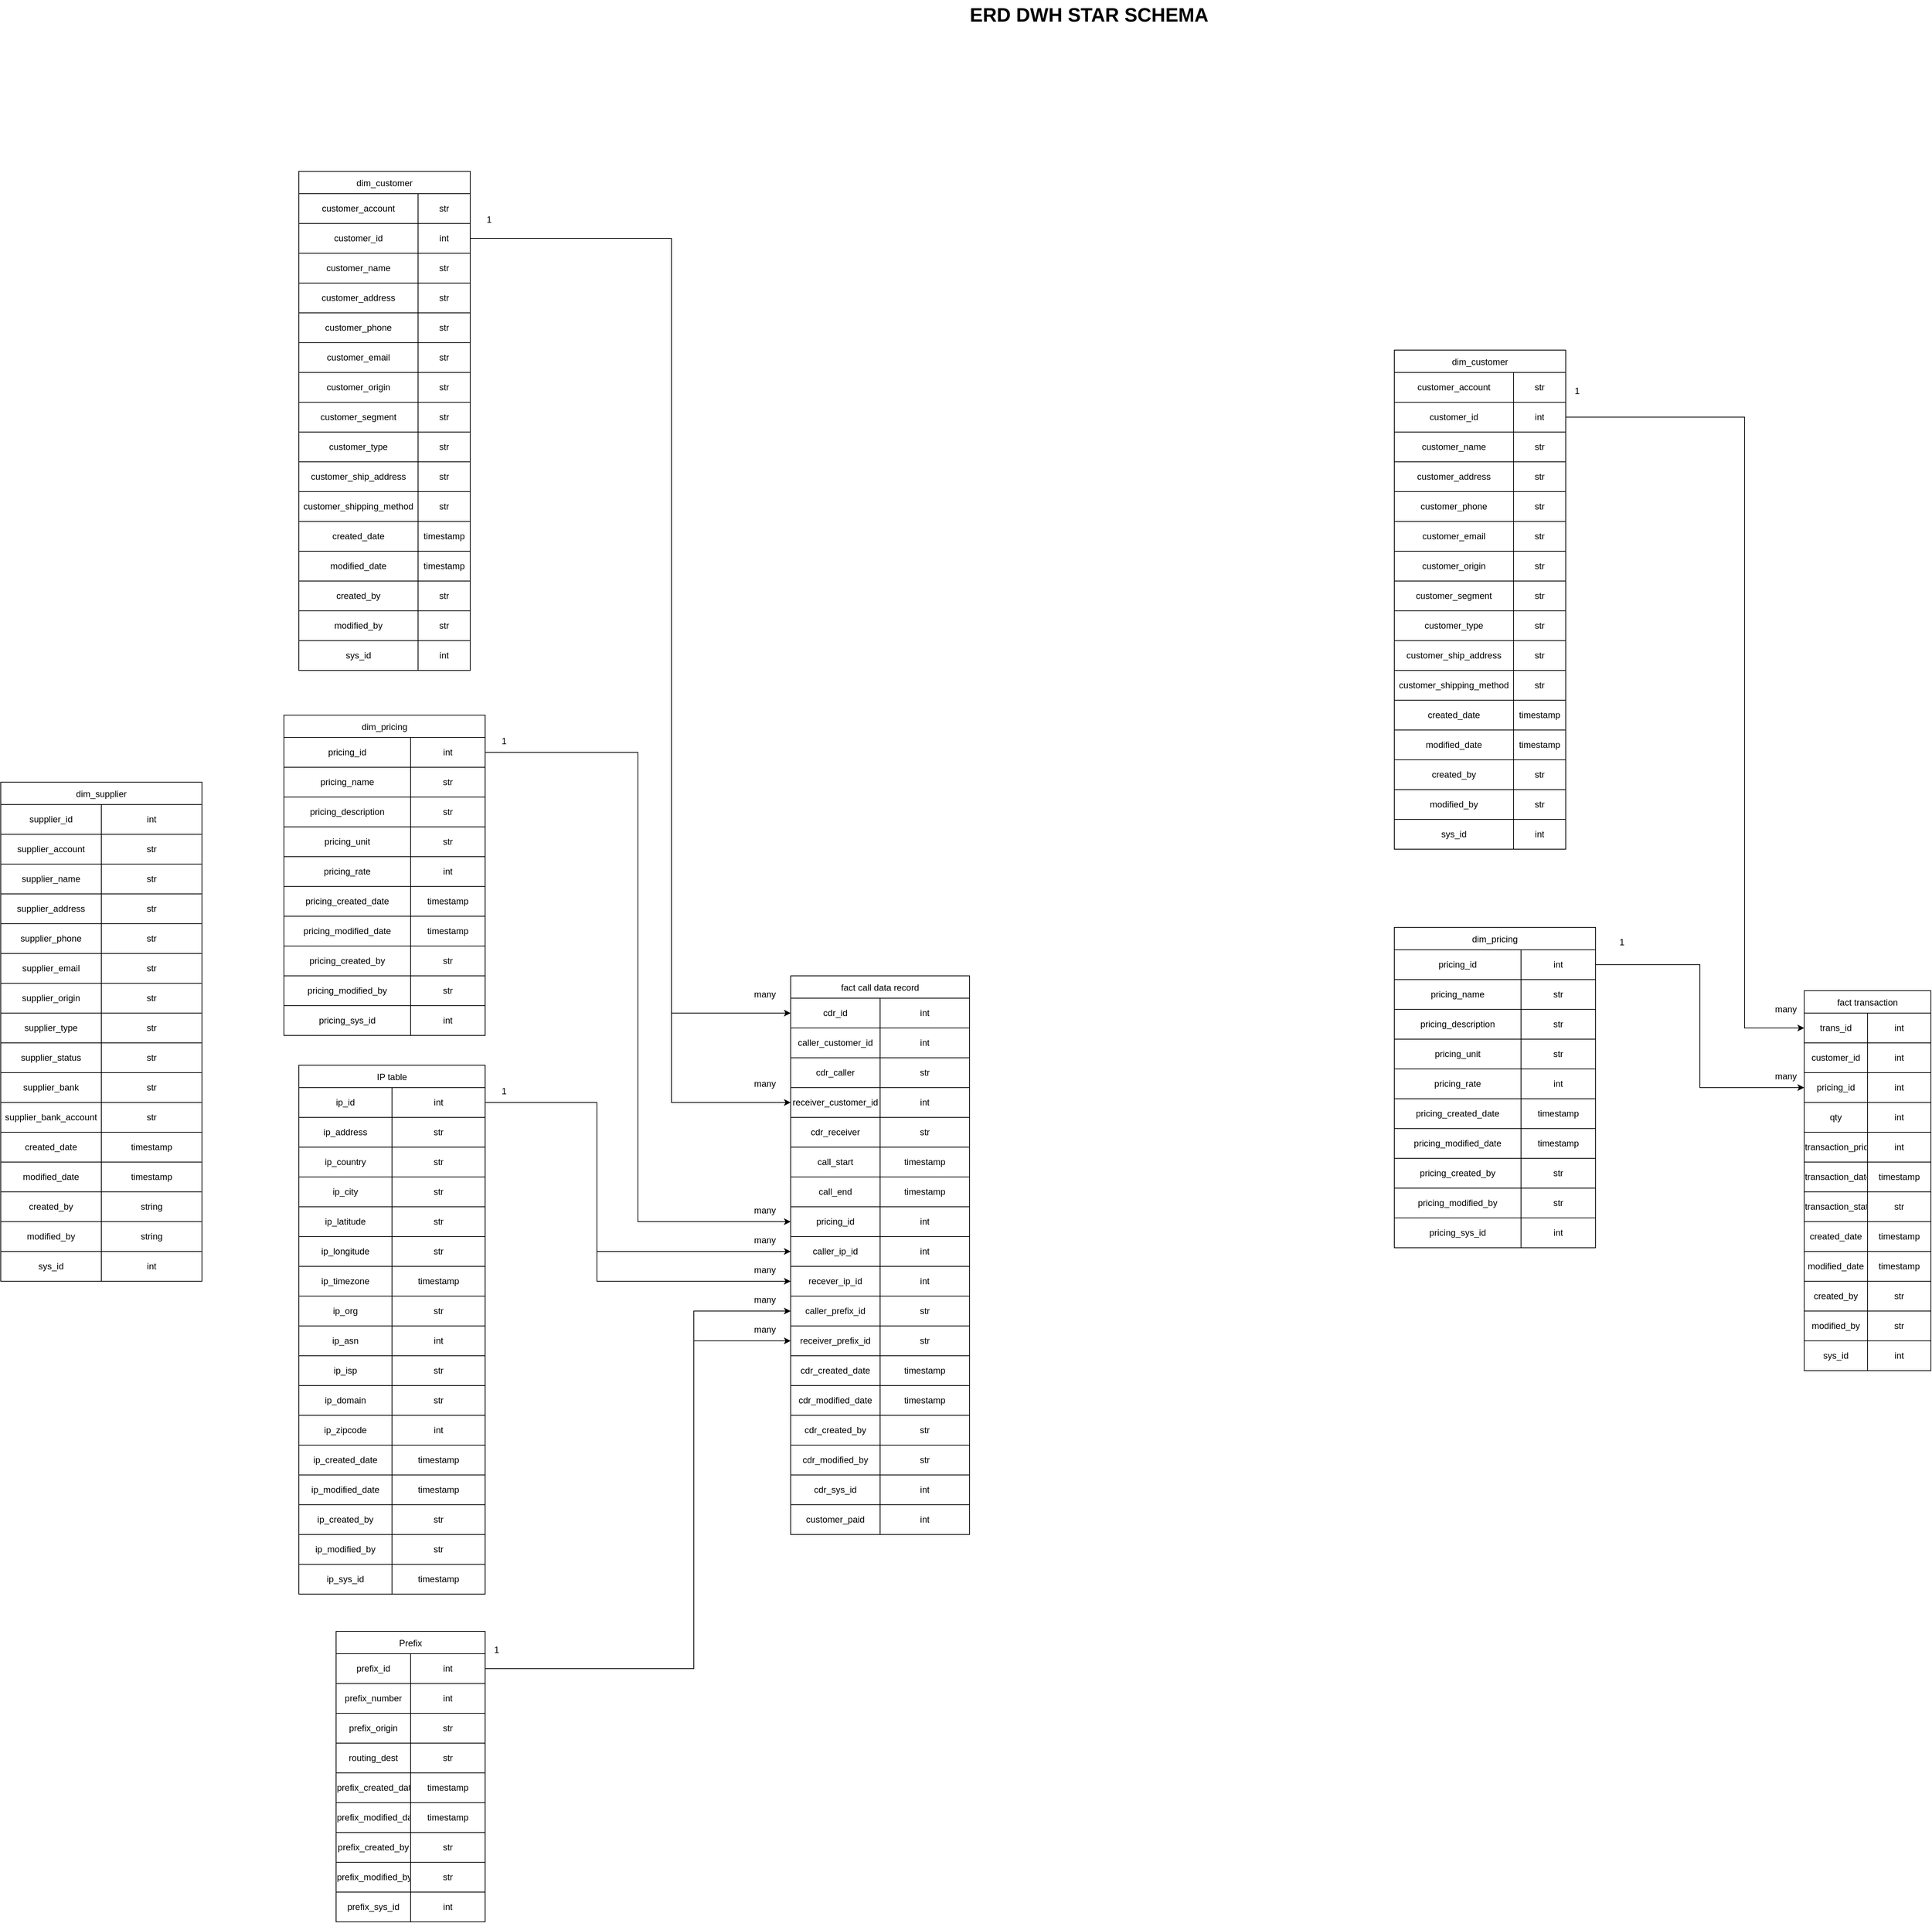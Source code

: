 <mxfile version="24.7.12" pages="2">
  <diagram name="ERD DWH" id="HPRWSbml-6tNJ58vWAVc">
    <mxGraphModel grid="1" page="1" gridSize="10" guides="1" tooltips="1" connect="1" arrows="1" fold="1" pageScale="1" pageWidth="1654" pageHeight="1169" math="0" shadow="0">
      <root>
        <mxCell id="0" />
        <mxCell id="1" parent="0" />
        <mxCell id="bGXFQ7yB_UO6K8yioQdJ-3" value="dim_supplier" style="shape=table;startSize=30;container=1;collapsible=0;childLayout=tableLayout;" vertex="1" parent="1">
          <mxGeometry x="180" y="-40" width="270" height="670" as="geometry" />
        </mxCell>
        <mxCell id="bGXFQ7yB_UO6K8yioQdJ-4" value="" style="shape=tableRow;horizontal=0;startSize=0;swimlaneHead=0;swimlaneBody=0;strokeColor=inherit;top=0;left=0;bottom=0;right=0;collapsible=0;dropTarget=0;fillColor=none;points=[[0,0.5],[1,0.5]];portConstraint=eastwest;" vertex="1" parent="bGXFQ7yB_UO6K8yioQdJ-3">
          <mxGeometry y="30" width="270" height="40" as="geometry" />
        </mxCell>
        <mxCell id="bGXFQ7yB_UO6K8yioQdJ-5" value="supplier_id" style="shape=partialRectangle;html=1;whiteSpace=wrap;connectable=0;strokeColor=inherit;overflow=hidden;fillColor=none;top=0;left=0;bottom=0;right=0;pointerEvents=1;" vertex="1" parent="bGXFQ7yB_UO6K8yioQdJ-4">
          <mxGeometry width="135" height="40" as="geometry">
            <mxRectangle width="135" height="40" as="alternateBounds" />
          </mxGeometry>
        </mxCell>
        <mxCell id="bGXFQ7yB_UO6K8yioQdJ-6" value="int" style="shape=partialRectangle;html=1;whiteSpace=wrap;connectable=0;strokeColor=inherit;overflow=hidden;fillColor=none;top=0;left=0;bottom=0;right=0;pointerEvents=1;" vertex="1" parent="bGXFQ7yB_UO6K8yioQdJ-4">
          <mxGeometry x="135" width="135" height="40" as="geometry">
            <mxRectangle width="135" height="40" as="alternateBounds" />
          </mxGeometry>
        </mxCell>
        <mxCell id="bGXFQ7yB_UO6K8yioQdJ-7" value="" style="shape=tableRow;horizontal=0;startSize=0;swimlaneHead=0;swimlaneBody=0;strokeColor=inherit;top=0;left=0;bottom=0;right=0;collapsible=0;dropTarget=0;fillColor=none;points=[[0,0.5],[1,0.5]];portConstraint=eastwest;" vertex="1" parent="bGXFQ7yB_UO6K8yioQdJ-3">
          <mxGeometry y="70" width="270" height="40" as="geometry" />
        </mxCell>
        <mxCell id="bGXFQ7yB_UO6K8yioQdJ-8" value="supplier_account" style="shape=partialRectangle;html=1;whiteSpace=wrap;connectable=0;strokeColor=inherit;overflow=hidden;fillColor=none;top=0;left=0;bottom=0;right=0;pointerEvents=1;" vertex="1" parent="bGXFQ7yB_UO6K8yioQdJ-7">
          <mxGeometry width="135" height="40" as="geometry">
            <mxRectangle width="135" height="40" as="alternateBounds" />
          </mxGeometry>
        </mxCell>
        <mxCell id="bGXFQ7yB_UO6K8yioQdJ-9" value="str" style="shape=partialRectangle;html=1;whiteSpace=wrap;connectable=0;strokeColor=inherit;overflow=hidden;fillColor=none;top=0;left=0;bottom=0;right=0;pointerEvents=1;" vertex="1" parent="bGXFQ7yB_UO6K8yioQdJ-7">
          <mxGeometry x="135" width="135" height="40" as="geometry">
            <mxRectangle width="135" height="40" as="alternateBounds" />
          </mxGeometry>
        </mxCell>
        <mxCell id="bGXFQ7yB_UO6K8yioQdJ-10" value="" style="shape=tableRow;horizontal=0;startSize=0;swimlaneHead=0;swimlaneBody=0;strokeColor=inherit;top=0;left=0;bottom=0;right=0;collapsible=0;dropTarget=0;fillColor=none;points=[[0,0.5],[1,0.5]];portConstraint=eastwest;" vertex="1" parent="bGXFQ7yB_UO6K8yioQdJ-3">
          <mxGeometry y="110" width="270" height="40" as="geometry" />
        </mxCell>
        <mxCell id="bGXFQ7yB_UO6K8yioQdJ-11" value="supplier_name" style="shape=partialRectangle;html=1;whiteSpace=wrap;connectable=0;strokeColor=inherit;overflow=hidden;fillColor=none;top=0;left=0;bottom=0;right=0;pointerEvents=1;" vertex="1" parent="bGXFQ7yB_UO6K8yioQdJ-10">
          <mxGeometry width="135" height="40" as="geometry">
            <mxRectangle width="135" height="40" as="alternateBounds" />
          </mxGeometry>
        </mxCell>
        <mxCell id="bGXFQ7yB_UO6K8yioQdJ-12" value="str" style="shape=partialRectangle;html=1;whiteSpace=wrap;connectable=0;strokeColor=inherit;overflow=hidden;fillColor=none;top=0;left=0;bottom=0;right=0;pointerEvents=1;" vertex="1" parent="bGXFQ7yB_UO6K8yioQdJ-10">
          <mxGeometry x="135" width="135" height="40" as="geometry">
            <mxRectangle width="135" height="40" as="alternateBounds" />
          </mxGeometry>
        </mxCell>
        <mxCell id="bGXFQ7yB_UO6K8yioQdJ-13" value="" style="shape=tableRow;horizontal=0;startSize=0;swimlaneHead=0;swimlaneBody=0;strokeColor=inherit;top=0;left=0;bottom=0;right=0;collapsible=0;dropTarget=0;fillColor=none;points=[[0,0.5],[1,0.5]];portConstraint=eastwest;" vertex="1" parent="bGXFQ7yB_UO6K8yioQdJ-3">
          <mxGeometry y="150" width="270" height="40" as="geometry" />
        </mxCell>
        <mxCell id="bGXFQ7yB_UO6K8yioQdJ-14" value="supplier_address" style="shape=partialRectangle;html=1;whiteSpace=wrap;connectable=0;strokeColor=inherit;overflow=hidden;fillColor=none;top=0;left=0;bottom=0;right=0;pointerEvents=1;" vertex="1" parent="bGXFQ7yB_UO6K8yioQdJ-13">
          <mxGeometry width="135" height="40" as="geometry">
            <mxRectangle width="135" height="40" as="alternateBounds" />
          </mxGeometry>
        </mxCell>
        <mxCell id="bGXFQ7yB_UO6K8yioQdJ-15" value="str" style="shape=partialRectangle;html=1;whiteSpace=wrap;connectable=0;strokeColor=inherit;overflow=hidden;fillColor=none;top=0;left=0;bottom=0;right=0;pointerEvents=1;" vertex="1" parent="bGXFQ7yB_UO6K8yioQdJ-13">
          <mxGeometry x="135" width="135" height="40" as="geometry">
            <mxRectangle width="135" height="40" as="alternateBounds" />
          </mxGeometry>
        </mxCell>
        <mxCell id="bGXFQ7yB_UO6K8yioQdJ-16" value="" style="shape=tableRow;horizontal=0;startSize=0;swimlaneHead=0;swimlaneBody=0;strokeColor=inherit;top=0;left=0;bottom=0;right=0;collapsible=0;dropTarget=0;fillColor=none;points=[[0,0.5],[1,0.5]];portConstraint=eastwest;" vertex="1" parent="bGXFQ7yB_UO6K8yioQdJ-3">
          <mxGeometry y="190" width="270" height="40" as="geometry" />
        </mxCell>
        <mxCell id="bGXFQ7yB_UO6K8yioQdJ-17" value="supplier_phone" style="shape=partialRectangle;html=1;whiteSpace=wrap;connectable=0;strokeColor=inherit;overflow=hidden;fillColor=none;top=0;left=0;bottom=0;right=0;pointerEvents=1;" vertex="1" parent="bGXFQ7yB_UO6K8yioQdJ-16">
          <mxGeometry width="135" height="40" as="geometry">
            <mxRectangle width="135" height="40" as="alternateBounds" />
          </mxGeometry>
        </mxCell>
        <mxCell id="bGXFQ7yB_UO6K8yioQdJ-18" value="str" style="shape=partialRectangle;html=1;whiteSpace=wrap;connectable=0;strokeColor=inherit;overflow=hidden;fillColor=none;top=0;left=0;bottom=0;right=0;pointerEvents=1;" vertex="1" parent="bGXFQ7yB_UO6K8yioQdJ-16">
          <mxGeometry x="135" width="135" height="40" as="geometry">
            <mxRectangle width="135" height="40" as="alternateBounds" />
          </mxGeometry>
        </mxCell>
        <mxCell id="bGXFQ7yB_UO6K8yioQdJ-19" value="" style="shape=tableRow;horizontal=0;startSize=0;swimlaneHead=0;swimlaneBody=0;strokeColor=inherit;top=0;left=0;bottom=0;right=0;collapsible=0;dropTarget=0;fillColor=none;points=[[0,0.5],[1,0.5]];portConstraint=eastwest;" vertex="1" parent="bGXFQ7yB_UO6K8yioQdJ-3">
          <mxGeometry y="230" width="270" height="40" as="geometry" />
        </mxCell>
        <mxCell id="bGXFQ7yB_UO6K8yioQdJ-20" value="supplier_email" style="shape=partialRectangle;html=1;whiteSpace=wrap;connectable=0;strokeColor=inherit;overflow=hidden;fillColor=none;top=0;left=0;bottom=0;right=0;pointerEvents=1;" vertex="1" parent="bGXFQ7yB_UO6K8yioQdJ-19">
          <mxGeometry width="135" height="40" as="geometry">
            <mxRectangle width="135" height="40" as="alternateBounds" />
          </mxGeometry>
        </mxCell>
        <mxCell id="bGXFQ7yB_UO6K8yioQdJ-21" value="str" style="shape=partialRectangle;html=1;whiteSpace=wrap;connectable=0;strokeColor=inherit;overflow=hidden;fillColor=none;top=0;left=0;bottom=0;right=0;pointerEvents=1;" vertex="1" parent="bGXFQ7yB_UO6K8yioQdJ-19">
          <mxGeometry x="135" width="135" height="40" as="geometry">
            <mxRectangle width="135" height="40" as="alternateBounds" />
          </mxGeometry>
        </mxCell>
        <mxCell id="bGXFQ7yB_UO6K8yioQdJ-22" value="" style="shape=tableRow;horizontal=0;startSize=0;swimlaneHead=0;swimlaneBody=0;strokeColor=inherit;top=0;left=0;bottom=0;right=0;collapsible=0;dropTarget=0;fillColor=none;points=[[0,0.5],[1,0.5]];portConstraint=eastwest;" vertex="1" parent="bGXFQ7yB_UO6K8yioQdJ-3">
          <mxGeometry y="270" width="270" height="40" as="geometry" />
        </mxCell>
        <mxCell id="bGXFQ7yB_UO6K8yioQdJ-23" value="supplier_origin" style="shape=partialRectangle;html=1;whiteSpace=wrap;connectable=0;strokeColor=inherit;overflow=hidden;fillColor=none;top=0;left=0;bottom=0;right=0;pointerEvents=1;" vertex="1" parent="bGXFQ7yB_UO6K8yioQdJ-22">
          <mxGeometry width="135" height="40" as="geometry">
            <mxRectangle width="135" height="40" as="alternateBounds" />
          </mxGeometry>
        </mxCell>
        <mxCell id="bGXFQ7yB_UO6K8yioQdJ-24" value="str" style="shape=partialRectangle;html=1;whiteSpace=wrap;connectable=0;strokeColor=inherit;overflow=hidden;fillColor=none;top=0;left=0;bottom=0;right=0;pointerEvents=1;" vertex="1" parent="bGXFQ7yB_UO6K8yioQdJ-22">
          <mxGeometry x="135" width="135" height="40" as="geometry">
            <mxRectangle width="135" height="40" as="alternateBounds" />
          </mxGeometry>
        </mxCell>
        <mxCell id="bGXFQ7yB_UO6K8yioQdJ-25" value="" style="shape=tableRow;horizontal=0;startSize=0;swimlaneHead=0;swimlaneBody=0;strokeColor=inherit;top=0;left=0;bottom=0;right=0;collapsible=0;dropTarget=0;fillColor=none;points=[[0,0.5],[1,0.5]];portConstraint=eastwest;" vertex="1" parent="bGXFQ7yB_UO6K8yioQdJ-3">
          <mxGeometry y="310" width="270" height="40" as="geometry" />
        </mxCell>
        <mxCell id="bGXFQ7yB_UO6K8yioQdJ-26" value="supplier_type" style="shape=partialRectangle;html=1;whiteSpace=wrap;connectable=0;strokeColor=inherit;overflow=hidden;fillColor=none;top=0;left=0;bottom=0;right=0;pointerEvents=1;" vertex="1" parent="bGXFQ7yB_UO6K8yioQdJ-25">
          <mxGeometry width="135" height="40" as="geometry">
            <mxRectangle width="135" height="40" as="alternateBounds" />
          </mxGeometry>
        </mxCell>
        <mxCell id="bGXFQ7yB_UO6K8yioQdJ-27" value="str" style="shape=partialRectangle;html=1;whiteSpace=wrap;connectable=0;strokeColor=inherit;overflow=hidden;fillColor=none;top=0;left=0;bottom=0;right=0;pointerEvents=1;" vertex="1" parent="bGXFQ7yB_UO6K8yioQdJ-25">
          <mxGeometry x="135" width="135" height="40" as="geometry">
            <mxRectangle width="135" height="40" as="alternateBounds" />
          </mxGeometry>
        </mxCell>
        <mxCell id="bGXFQ7yB_UO6K8yioQdJ-28" value="" style="shape=tableRow;horizontal=0;startSize=0;swimlaneHead=0;swimlaneBody=0;strokeColor=inherit;top=0;left=0;bottom=0;right=0;collapsible=0;dropTarget=0;fillColor=none;points=[[0,0.5],[1,0.5]];portConstraint=eastwest;" vertex="1" parent="bGXFQ7yB_UO6K8yioQdJ-3">
          <mxGeometry y="350" width="270" height="40" as="geometry" />
        </mxCell>
        <mxCell id="bGXFQ7yB_UO6K8yioQdJ-29" value="supplier_status" style="shape=partialRectangle;html=1;whiteSpace=wrap;connectable=0;strokeColor=inherit;overflow=hidden;fillColor=none;top=0;left=0;bottom=0;right=0;pointerEvents=1;" vertex="1" parent="bGXFQ7yB_UO6K8yioQdJ-28">
          <mxGeometry width="135" height="40" as="geometry">
            <mxRectangle width="135" height="40" as="alternateBounds" />
          </mxGeometry>
        </mxCell>
        <mxCell id="bGXFQ7yB_UO6K8yioQdJ-30" value="str" style="shape=partialRectangle;html=1;whiteSpace=wrap;connectable=0;strokeColor=inherit;overflow=hidden;fillColor=none;top=0;left=0;bottom=0;right=0;pointerEvents=1;" vertex="1" parent="bGXFQ7yB_UO6K8yioQdJ-28">
          <mxGeometry x="135" width="135" height="40" as="geometry">
            <mxRectangle width="135" height="40" as="alternateBounds" />
          </mxGeometry>
        </mxCell>
        <mxCell id="bGXFQ7yB_UO6K8yioQdJ-31" value="" style="shape=tableRow;horizontal=0;startSize=0;swimlaneHead=0;swimlaneBody=0;strokeColor=inherit;top=0;left=0;bottom=0;right=0;collapsible=0;dropTarget=0;fillColor=none;points=[[0,0.5],[1,0.5]];portConstraint=eastwest;" vertex="1" parent="bGXFQ7yB_UO6K8yioQdJ-3">
          <mxGeometry y="390" width="270" height="40" as="geometry" />
        </mxCell>
        <mxCell id="bGXFQ7yB_UO6K8yioQdJ-32" value="supplier_bank" style="shape=partialRectangle;html=1;whiteSpace=wrap;connectable=0;strokeColor=inherit;overflow=hidden;fillColor=none;top=0;left=0;bottom=0;right=0;pointerEvents=1;" vertex="1" parent="bGXFQ7yB_UO6K8yioQdJ-31">
          <mxGeometry width="135" height="40" as="geometry">
            <mxRectangle width="135" height="40" as="alternateBounds" />
          </mxGeometry>
        </mxCell>
        <mxCell id="bGXFQ7yB_UO6K8yioQdJ-33" value="str" style="shape=partialRectangle;html=1;whiteSpace=wrap;connectable=0;strokeColor=inherit;overflow=hidden;fillColor=none;top=0;left=0;bottom=0;right=0;pointerEvents=1;" vertex="1" parent="bGXFQ7yB_UO6K8yioQdJ-31">
          <mxGeometry x="135" width="135" height="40" as="geometry">
            <mxRectangle width="135" height="40" as="alternateBounds" />
          </mxGeometry>
        </mxCell>
        <mxCell id="bGXFQ7yB_UO6K8yioQdJ-34" value="" style="shape=tableRow;horizontal=0;startSize=0;swimlaneHead=0;swimlaneBody=0;strokeColor=inherit;top=0;left=0;bottom=0;right=0;collapsible=0;dropTarget=0;fillColor=none;points=[[0,0.5],[1,0.5]];portConstraint=eastwest;" vertex="1" parent="bGXFQ7yB_UO6K8yioQdJ-3">
          <mxGeometry y="430" width="270" height="40" as="geometry" />
        </mxCell>
        <mxCell id="bGXFQ7yB_UO6K8yioQdJ-35" value="supplier_bank_account" style="shape=partialRectangle;html=1;whiteSpace=wrap;connectable=0;strokeColor=inherit;overflow=hidden;fillColor=none;top=0;left=0;bottom=0;right=0;pointerEvents=1;" vertex="1" parent="bGXFQ7yB_UO6K8yioQdJ-34">
          <mxGeometry width="135" height="40" as="geometry">
            <mxRectangle width="135" height="40" as="alternateBounds" />
          </mxGeometry>
        </mxCell>
        <mxCell id="bGXFQ7yB_UO6K8yioQdJ-36" value="str" style="shape=partialRectangle;html=1;whiteSpace=wrap;connectable=0;strokeColor=inherit;overflow=hidden;fillColor=none;top=0;left=0;bottom=0;right=0;pointerEvents=1;" vertex="1" parent="bGXFQ7yB_UO6K8yioQdJ-34">
          <mxGeometry x="135" width="135" height="40" as="geometry">
            <mxRectangle width="135" height="40" as="alternateBounds" />
          </mxGeometry>
        </mxCell>
        <mxCell id="bGXFQ7yB_UO6K8yioQdJ-37" value="" style="shape=tableRow;horizontal=0;startSize=0;swimlaneHead=0;swimlaneBody=0;strokeColor=inherit;top=0;left=0;bottom=0;right=0;collapsible=0;dropTarget=0;fillColor=none;points=[[0,0.5],[1,0.5]];portConstraint=eastwest;" vertex="1" parent="bGXFQ7yB_UO6K8yioQdJ-3">
          <mxGeometry y="470" width="270" height="40" as="geometry" />
        </mxCell>
        <mxCell id="bGXFQ7yB_UO6K8yioQdJ-38" value="created_date" style="shape=partialRectangle;html=1;whiteSpace=wrap;connectable=0;strokeColor=inherit;overflow=hidden;fillColor=none;top=0;left=0;bottom=0;right=0;pointerEvents=1;" vertex="1" parent="bGXFQ7yB_UO6K8yioQdJ-37">
          <mxGeometry width="135" height="40" as="geometry">
            <mxRectangle width="135" height="40" as="alternateBounds" />
          </mxGeometry>
        </mxCell>
        <mxCell id="bGXFQ7yB_UO6K8yioQdJ-39" value="timestamp" style="shape=partialRectangle;html=1;whiteSpace=wrap;connectable=0;strokeColor=inherit;overflow=hidden;fillColor=none;top=0;left=0;bottom=0;right=0;pointerEvents=1;" vertex="1" parent="bGXFQ7yB_UO6K8yioQdJ-37">
          <mxGeometry x="135" width="135" height="40" as="geometry">
            <mxRectangle width="135" height="40" as="alternateBounds" />
          </mxGeometry>
        </mxCell>
        <mxCell id="bGXFQ7yB_UO6K8yioQdJ-50" style="shape=tableRow;horizontal=0;startSize=0;swimlaneHead=0;swimlaneBody=0;strokeColor=inherit;top=0;left=0;bottom=0;right=0;collapsible=0;dropTarget=0;fillColor=none;points=[[0,0.5],[1,0.5]];portConstraint=eastwest;" vertex="1" parent="bGXFQ7yB_UO6K8yioQdJ-3">
          <mxGeometry y="510" width="270" height="40" as="geometry" />
        </mxCell>
        <mxCell id="bGXFQ7yB_UO6K8yioQdJ-51" value="modified_date" style="shape=partialRectangle;html=1;whiteSpace=wrap;connectable=0;strokeColor=inherit;overflow=hidden;fillColor=none;top=0;left=0;bottom=0;right=0;pointerEvents=1;" vertex="1" parent="bGXFQ7yB_UO6K8yioQdJ-50">
          <mxGeometry width="135" height="40" as="geometry">
            <mxRectangle width="135" height="40" as="alternateBounds" />
          </mxGeometry>
        </mxCell>
        <mxCell id="bGXFQ7yB_UO6K8yioQdJ-52" value="timestamp" style="shape=partialRectangle;html=1;whiteSpace=wrap;connectable=0;strokeColor=inherit;overflow=hidden;fillColor=none;top=0;left=0;bottom=0;right=0;pointerEvents=1;" vertex="1" parent="bGXFQ7yB_UO6K8yioQdJ-50">
          <mxGeometry x="135" width="135" height="40" as="geometry">
            <mxRectangle width="135" height="40" as="alternateBounds" />
          </mxGeometry>
        </mxCell>
        <mxCell id="bGXFQ7yB_UO6K8yioQdJ-47" style="shape=tableRow;horizontal=0;startSize=0;swimlaneHead=0;swimlaneBody=0;strokeColor=inherit;top=0;left=0;bottom=0;right=0;collapsible=0;dropTarget=0;fillColor=none;points=[[0,0.5],[1,0.5]];portConstraint=eastwest;" vertex="1" parent="bGXFQ7yB_UO6K8yioQdJ-3">
          <mxGeometry y="550" width="270" height="40" as="geometry" />
        </mxCell>
        <mxCell id="bGXFQ7yB_UO6K8yioQdJ-48" value="created_by" style="shape=partialRectangle;html=1;whiteSpace=wrap;connectable=0;strokeColor=inherit;overflow=hidden;fillColor=none;top=0;left=0;bottom=0;right=0;pointerEvents=1;" vertex="1" parent="bGXFQ7yB_UO6K8yioQdJ-47">
          <mxGeometry width="135" height="40" as="geometry">
            <mxRectangle width="135" height="40" as="alternateBounds" />
          </mxGeometry>
        </mxCell>
        <mxCell id="bGXFQ7yB_UO6K8yioQdJ-49" value="string" style="shape=partialRectangle;html=1;whiteSpace=wrap;connectable=0;strokeColor=inherit;overflow=hidden;fillColor=none;top=0;left=0;bottom=0;right=0;pointerEvents=1;" vertex="1" parent="bGXFQ7yB_UO6K8yioQdJ-47">
          <mxGeometry x="135" width="135" height="40" as="geometry">
            <mxRectangle width="135" height="40" as="alternateBounds" />
          </mxGeometry>
        </mxCell>
        <mxCell id="bGXFQ7yB_UO6K8yioQdJ-44" style="shape=tableRow;horizontal=0;startSize=0;swimlaneHead=0;swimlaneBody=0;strokeColor=inherit;top=0;left=0;bottom=0;right=0;collapsible=0;dropTarget=0;fillColor=none;points=[[0,0.5],[1,0.5]];portConstraint=eastwest;" vertex="1" parent="bGXFQ7yB_UO6K8yioQdJ-3">
          <mxGeometry y="590" width="270" height="40" as="geometry" />
        </mxCell>
        <mxCell id="bGXFQ7yB_UO6K8yioQdJ-45" value="modified_by" style="shape=partialRectangle;html=1;whiteSpace=wrap;connectable=0;strokeColor=inherit;overflow=hidden;fillColor=none;top=0;left=0;bottom=0;right=0;pointerEvents=1;" vertex="1" parent="bGXFQ7yB_UO6K8yioQdJ-44">
          <mxGeometry width="135" height="40" as="geometry">
            <mxRectangle width="135" height="40" as="alternateBounds" />
          </mxGeometry>
        </mxCell>
        <mxCell id="bGXFQ7yB_UO6K8yioQdJ-46" value="string" style="shape=partialRectangle;html=1;whiteSpace=wrap;connectable=0;strokeColor=inherit;overflow=hidden;fillColor=none;top=0;left=0;bottom=0;right=0;pointerEvents=1;" vertex="1" parent="bGXFQ7yB_UO6K8yioQdJ-44">
          <mxGeometry x="135" width="135" height="40" as="geometry">
            <mxRectangle width="135" height="40" as="alternateBounds" />
          </mxGeometry>
        </mxCell>
        <mxCell id="bGXFQ7yB_UO6K8yioQdJ-58" style="shape=tableRow;horizontal=0;startSize=0;swimlaneHead=0;swimlaneBody=0;strokeColor=inherit;top=0;left=0;bottom=0;right=0;collapsible=0;dropTarget=0;fillColor=none;points=[[0,0.5],[1,0.5]];portConstraint=eastwest;" vertex="1" parent="bGXFQ7yB_UO6K8yioQdJ-3">
          <mxGeometry y="630" width="270" height="40" as="geometry" />
        </mxCell>
        <mxCell id="bGXFQ7yB_UO6K8yioQdJ-59" value="sys_id" style="shape=partialRectangle;html=1;whiteSpace=wrap;connectable=0;strokeColor=inherit;overflow=hidden;fillColor=none;top=0;left=0;bottom=0;right=0;pointerEvents=1;" vertex="1" parent="bGXFQ7yB_UO6K8yioQdJ-58">
          <mxGeometry width="135" height="40" as="geometry">
            <mxRectangle width="135" height="40" as="alternateBounds" />
          </mxGeometry>
        </mxCell>
        <mxCell id="bGXFQ7yB_UO6K8yioQdJ-60" value="int" style="shape=partialRectangle;html=1;whiteSpace=wrap;connectable=0;strokeColor=inherit;overflow=hidden;fillColor=none;top=0;left=0;bottom=0;right=0;pointerEvents=1;" vertex="1" parent="bGXFQ7yB_UO6K8yioQdJ-58">
          <mxGeometry x="135" width="135" height="40" as="geometry">
            <mxRectangle width="135" height="40" as="alternateBounds" />
          </mxGeometry>
        </mxCell>
        <mxCell id="bGXFQ7yB_UO6K8yioQdJ-163" value="IP table" style="shape=table;startSize=30;container=1;collapsible=0;childLayout=tableLayout;" vertex="1" parent="1">
          <mxGeometry x="580" y="340" width="250" height="710" as="geometry" />
        </mxCell>
        <mxCell id="bGXFQ7yB_UO6K8yioQdJ-164" value="" style="shape=tableRow;horizontal=0;startSize=0;swimlaneHead=0;swimlaneBody=0;strokeColor=inherit;top=0;left=0;bottom=0;right=0;collapsible=0;dropTarget=0;fillColor=none;points=[[0,0.5],[1,0.5]];portConstraint=eastwest;" vertex="1" parent="bGXFQ7yB_UO6K8yioQdJ-163">
          <mxGeometry y="30" width="250" height="40" as="geometry" />
        </mxCell>
        <mxCell id="bGXFQ7yB_UO6K8yioQdJ-165" value="ip_id" style="shape=partialRectangle;html=1;whiteSpace=wrap;connectable=0;strokeColor=inherit;overflow=hidden;fillColor=none;top=0;left=0;bottom=0;right=0;pointerEvents=1;" vertex="1" parent="bGXFQ7yB_UO6K8yioQdJ-164">
          <mxGeometry width="125" height="40" as="geometry">
            <mxRectangle width="125" height="40" as="alternateBounds" />
          </mxGeometry>
        </mxCell>
        <mxCell id="bGXFQ7yB_UO6K8yioQdJ-166" value="int" style="shape=partialRectangle;html=1;whiteSpace=wrap;connectable=0;strokeColor=inherit;overflow=hidden;fillColor=none;top=0;left=0;bottom=0;right=0;pointerEvents=1;" vertex="1" parent="bGXFQ7yB_UO6K8yioQdJ-164">
          <mxGeometry x="125" width="125" height="40" as="geometry">
            <mxRectangle width="125" height="40" as="alternateBounds" />
          </mxGeometry>
        </mxCell>
        <mxCell id="bGXFQ7yB_UO6K8yioQdJ-167" value="" style="shape=tableRow;horizontal=0;startSize=0;swimlaneHead=0;swimlaneBody=0;strokeColor=inherit;top=0;left=0;bottom=0;right=0;collapsible=0;dropTarget=0;fillColor=none;points=[[0,0.5],[1,0.5]];portConstraint=eastwest;" vertex="1" parent="bGXFQ7yB_UO6K8yioQdJ-163">
          <mxGeometry y="70" width="250" height="40" as="geometry" />
        </mxCell>
        <mxCell id="bGXFQ7yB_UO6K8yioQdJ-168" value="ip_address" style="shape=partialRectangle;html=1;whiteSpace=wrap;connectable=0;strokeColor=inherit;overflow=hidden;fillColor=none;top=0;left=0;bottom=0;right=0;pointerEvents=1;" vertex="1" parent="bGXFQ7yB_UO6K8yioQdJ-167">
          <mxGeometry width="125" height="40" as="geometry">
            <mxRectangle width="125" height="40" as="alternateBounds" />
          </mxGeometry>
        </mxCell>
        <mxCell id="bGXFQ7yB_UO6K8yioQdJ-169" value="str" style="shape=partialRectangle;html=1;whiteSpace=wrap;connectable=0;strokeColor=inherit;overflow=hidden;fillColor=none;top=0;left=0;bottom=0;right=0;pointerEvents=1;" vertex="1" parent="bGXFQ7yB_UO6K8yioQdJ-167">
          <mxGeometry x="125" width="125" height="40" as="geometry">
            <mxRectangle width="125" height="40" as="alternateBounds" />
          </mxGeometry>
        </mxCell>
        <mxCell id="bGXFQ7yB_UO6K8yioQdJ-170" value="" style="shape=tableRow;horizontal=0;startSize=0;swimlaneHead=0;swimlaneBody=0;strokeColor=inherit;top=0;left=0;bottom=0;right=0;collapsible=0;dropTarget=0;fillColor=none;points=[[0,0.5],[1,0.5]];portConstraint=eastwest;" vertex="1" parent="bGXFQ7yB_UO6K8yioQdJ-163">
          <mxGeometry y="110" width="250" height="40" as="geometry" />
        </mxCell>
        <mxCell id="bGXFQ7yB_UO6K8yioQdJ-171" value="ip_country" style="shape=partialRectangle;html=1;whiteSpace=wrap;connectable=0;strokeColor=inherit;overflow=hidden;fillColor=none;top=0;left=0;bottom=0;right=0;pointerEvents=1;" vertex="1" parent="bGXFQ7yB_UO6K8yioQdJ-170">
          <mxGeometry width="125" height="40" as="geometry">
            <mxRectangle width="125" height="40" as="alternateBounds" />
          </mxGeometry>
        </mxCell>
        <mxCell id="bGXFQ7yB_UO6K8yioQdJ-172" value="str" style="shape=partialRectangle;html=1;whiteSpace=wrap;connectable=0;strokeColor=inherit;overflow=hidden;fillColor=none;top=0;left=0;bottom=0;right=0;pointerEvents=1;" vertex="1" parent="bGXFQ7yB_UO6K8yioQdJ-170">
          <mxGeometry x="125" width="125" height="40" as="geometry">
            <mxRectangle width="125" height="40" as="alternateBounds" />
          </mxGeometry>
        </mxCell>
        <mxCell id="bGXFQ7yB_UO6K8yioQdJ-173" value="" style="shape=tableRow;horizontal=0;startSize=0;swimlaneHead=0;swimlaneBody=0;strokeColor=inherit;top=0;left=0;bottom=0;right=0;collapsible=0;dropTarget=0;fillColor=none;points=[[0,0.5],[1,0.5]];portConstraint=eastwest;" vertex="1" parent="bGXFQ7yB_UO6K8yioQdJ-163">
          <mxGeometry y="150" width="250" height="40" as="geometry" />
        </mxCell>
        <mxCell id="bGXFQ7yB_UO6K8yioQdJ-174" value="ip_city" style="shape=partialRectangle;html=1;whiteSpace=wrap;connectable=0;strokeColor=inherit;overflow=hidden;fillColor=none;top=0;left=0;bottom=0;right=0;pointerEvents=1;" vertex="1" parent="bGXFQ7yB_UO6K8yioQdJ-173">
          <mxGeometry width="125" height="40" as="geometry">
            <mxRectangle width="125" height="40" as="alternateBounds" />
          </mxGeometry>
        </mxCell>
        <mxCell id="bGXFQ7yB_UO6K8yioQdJ-175" value="str" style="shape=partialRectangle;html=1;whiteSpace=wrap;connectable=0;strokeColor=inherit;overflow=hidden;fillColor=none;top=0;left=0;bottom=0;right=0;pointerEvents=1;" vertex="1" parent="bGXFQ7yB_UO6K8yioQdJ-173">
          <mxGeometry x="125" width="125" height="40" as="geometry">
            <mxRectangle width="125" height="40" as="alternateBounds" />
          </mxGeometry>
        </mxCell>
        <mxCell id="bGXFQ7yB_UO6K8yioQdJ-176" value="" style="shape=tableRow;horizontal=0;startSize=0;swimlaneHead=0;swimlaneBody=0;strokeColor=inherit;top=0;left=0;bottom=0;right=0;collapsible=0;dropTarget=0;fillColor=none;points=[[0,0.5],[1,0.5]];portConstraint=eastwest;" vertex="1" parent="bGXFQ7yB_UO6K8yioQdJ-163">
          <mxGeometry y="190" width="250" height="40" as="geometry" />
        </mxCell>
        <mxCell id="bGXFQ7yB_UO6K8yioQdJ-177" value="ip_latitude" style="shape=partialRectangle;html=1;whiteSpace=wrap;connectable=0;strokeColor=inherit;overflow=hidden;fillColor=none;top=0;left=0;bottom=0;right=0;pointerEvents=1;" vertex="1" parent="bGXFQ7yB_UO6K8yioQdJ-176">
          <mxGeometry width="125" height="40" as="geometry">
            <mxRectangle width="125" height="40" as="alternateBounds" />
          </mxGeometry>
        </mxCell>
        <mxCell id="bGXFQ7yB_UO6K8yioQdJ-178" value="str" style="shape=partialRectangle;html=1;whiteSpace=wrap;connectable=0;strokeColor=inherit;overflow=hidden;fillColor=none;top=0;left=0;bottom=0;right=0;pointerEvents=1;" vertex="1" parent="bGXFQ7yB_UO6K8yioQdJ-176">
          <mxGeometry x="125" width="125" height="40" as="geometry">
            <mxRectangle width="125" height="40" as="alternateBounds" />
          </mxGeometry>
        </mxCell>
        <mxCell id="bGXFQ7yB_UO6K8yioQdJ-179" value="" style="shape=tableRow;horizontal=0;startSize=0;swimlaneHead=0;swimlaneBody=0;strokeColor=inherit;top=0;left=0;bottom=0;right=0;collapsible=0;dropTarget=0;fillColor=none;points=[[0,0.5],[1,0.5]];portConstraint=eastwest;" vertex="1" parent="bGXFQ7yB_UO6K8yioQdJ-163">
          <mxGeometry y="230" width="250" height="40" as="geometry" />
        </mxCell>
        <mxCell id="bGXFQ7yB_UO6K8yioQdJ-180" value="ip_longitude" style="shape=partialRectangle;html=1;whiteSpace=wrap;connectable=0;strokeColor=inherit;overflow=hidden;fillColor=none;top=0;left=0;bottom=0;right=0;pointerEvents=1;" vertex="1" parent="bGXFQ7yB_UO6K8yioQdJ-179">
          <mxGeometry width="125" height="40" as="geometry">
            <mxRectangle width="125" height="40" as="alternateBounds" />
          </mxGeometry>
        </mxCell>
        <mxCell id="bGXFQ7yB_UO6K8yioQdJ-181" value="str" style="shape=partialRectangle;html=1;whiteSpace=wrap;connectable=0;strokeColor=inherit;overflow=hidden;fillColor=none;top=0;left=0;bottom=0;right=0;pointerEvents=1;" vertex="1" parent="bGXFQ7yB_UO6K8yioQdJ-179">
          <mxGeometry x="125" width="125" height="40" as="geometry">
            <mxRectangle width="125" height="40" as="alternateBounds" />
          </mxGeometry>
        </mxCell>
        <mxCell id="bGXFQ7yB_UO6K8yioQdJ-182" value="" style="shape=tableRow;horizontal=0;startSize=0;swimlaneHead=0;swimlaneBody=0;strokeColor=inherit;top=0;left=0;bottom=0;right=0;collapsible=0;dropTarget=0;fillColor=none;points=[[0,0.5],[1,0.5]];portConstraint=eastwest;" vertex="1" parent="bGXFQ7yB_UO6K8yioQdJ-163">
          <mxGeometry y="270" width="250" height="40" as="geometry" />
        </mxCell>
        <mxCell id="bGXFQ7yB_UO6K8yioQdJ-183" value="ip_timezone" style="shape=partialRectangle;html=1;whiteSpace=wrap;connectable=0;strokeColor=inherit;overflow=hidden;fillColor=none;top=0;left=0;bottom=0;right=0;pointerEvents=1;" vertex="1" parent="bGXFQ7yB_UO6K8yioQdJ-182">
          <mxGeometry width="125" height="40" as="geometry">
            <mxRectangle width="125" height="40" as="alternateBounds" />
          </mxGeometry>
        </mxCell>
        <mxCell id="bGXFQ7yB_UO6K8yioQdJ-184" value="timestamp" style="shape=partialRectangle;html=1;whiteSpace=wrap;connectable=0;strokeColor=inherit;overflow=hidden;fillColor=none;top=0;left=0;bottom=0;right=0;pointerEvents=1;" vertex="1" parent="bGXFQ7yB_UO6K8yioQdJ-182">
          <mxGeometry x="125" width="125" height="40" as="geometry">
            <mxRectangle width="125" height="40" as="alternateBounds" />
          </mxGeometry>
        </mxCell>
        <mxCell id="bGXFQ7yB_UO6K8yioQdJ-185" value="" style="shape=tableRow;horizontal=0;startSize=0;swimlaneHead=0;swimlaneBody=0;strokeColor=inherit;top=0;left=0;bottom=0;right=0;collapsible=0;dropTarget=0;fillColor=none;points=[[0,0.5],[1,0.5]];portConstraint=eastwest;" vertex="1" parent="bGXFQ7yB_UO6K8yioQdJ-163">
          <mxGeometry y="310" width="250" height="40" as="geometry" />
        </mxCell>
        <mxCell id="bGXFQ7yB_UO6K8yioQdJ-186" value="ip_org" style="shape=partialRectangle;html=1;whiteSpace=wrap;connectable=0;strokeColor=inherit;overflow=hidden;fillColor=none;top=0;left=0;bottom=0;right=0;pointerEvents=1;" vertex="1" parent="bGXFQ7yB_UO6K8yioQdJ-185">
          <mxGeometry width="125" height="40" as="geometry">
            <mxRectangle width="125" height="40" as="alternateBounds" />
          </mxGeometry>
        </mxCell>
        <mxCell id="bGXFQ7yB_UO6K8yioQdJ-187" value="str" style="shape=partialRectangle;html=1;whiteSpace=wrap;connectable=0;strokeColor=inherit;overflow=hidden;fillColor=none;top=0;left=0;bottom=0;right=0;pointerEvents=1;" vertex="1" parent="bGXFQ7yB_UO6K8yioQdJ-185">
          <mxGeometry x="125" width="125" height="40" as="geometry">
            <mxRectangle width="125" height="40" as="alternateBounds" />
          </mxGeometry>
        </mxCell>
        <mxCell id="bGXFQ7yB_UO6K8yioQdJ-188" value="" style="shape=tableRow;horizontal=0;startSize=0;swimlaneHead=0;swimlaneBody=0;strokeColor=inherit;top=0;left=0;bottom=0;right=0;collapsible=0;dropTarget=0;fillColor=none;points=[[0,0.5],[1,0.5]];portConstraint=eastwest;" vertex="1" parent="bGXFQ7yB_UO6K8yioQdJ-163">
          <mxGeometry y="350" width="250" height="40" as="geometry" />
        </mxCell>
        <mxCell id="bGXFQ7yB_UO6K8yioQdJ-189" value="ip_asn" style="shape=partialRectangle;html=1;whiteSpace=wrap;connectable=0;strokeColor=inherit;overflow=hidden;fillColor=none;top=0;left=0;bottom=0;right=0;pointerEvents=1;" vertex="1" parent="bGXFQ7yB_UO6K8yioQdJ-188">
          <mxGeometry width="125" height="40" as="geometry">
            <mxRectangle width="125" height="40" as="alternateBounds" />
          </mxGeometry>
        </mxCell>
        <mxCell id="bGXFQ7yB_UO6K8yioQdJ-190" value="int" style="shape=partialRectangle;html=1;whiteSpace=wrap;connectable=0;strokeColor=inherit;overflow=hidden;fillColor=none;top=0;left=0;bottom=0;right=0;pointerEvents=1;" vertex="1" parent="bGXFQ7yB_UO6K8yioQdJ-188">
          <mxGeometry x="125" width="125" height="40" as="geometry">
            <mxRectangle width="125" height="40" as="alternateBounds" />
          </mxGeometry>
        </mxCell>
        <mxCell id="bGXFQ7yB_UO6K8yioQdJ-191" value="" style="shape=tableRow;horizontal=0;startSize=0;swimlaneHead=0;swimlaneBody=0;strokeColor=inherit;top=0;left=0;bottom=0;right=0;collapsible=0;dropTarget=0;fillColor=none;points=[[0,0.5],[1,0.5]];portConstraint=eastwest;" vertex="1" parent="bGXFQ7yB_UO6K8yioQdJ-163">
          <mxGeometry y="390" width="250" height="40" as="geometry" />
        </mxCell>
        <mxCell id="bGXFQ7yB_UO6K8yioQdJ-192" value="ip_isp" style="shape=partialRectangle;html=1;whiteSpace=wrap;connectable=0;strokeColor=inherit;overflow=hidden;fillColor=none;top=0;left=0;bottom=0;right=0;pointerEvents=1;" vertex="1" parent="bGXFQ7yB_UO6K8yioQdJ-191">
          <mxGeometry width="125" height="40" as="geometry">
            <mxRectangle width="125" height="40" as="alternateBounds" />
          </mxGeometry>
        </mxCell>
        <mxCell id="bGXFQ7yB_UO6K8yioQdJ-193" value="str" style="shape=partialRectangle;html=1;whiteSpace=wrap;connectable=0;strokeColor=inherit;overflow=hidden;fillColor=none;top=0;left=0;bottom=0;right=0;pointerEvents=1;" vertex="1" parent="bGXFQ7yB_UO6K8yioQdJ-191">
          <mxGeometry x="125" width="125" height="40" as="geometry">
            <mxRectangle width="125" height="40" as="alternateBounds" />
          </mxGeometry>
        </mxCell>
        <mxCell id="bGXFQ7yB_UO6K8yioQdJ-194" value="" style="shape=tableRow;horizontal=0;startSize=0;swimlaneHead=0;swimlaneBody=0;strokeColor=inherit;top=0;left=0;bottom=0;right=0;collapsible=0;dropTarget=0;fillColor=none;points=[[0,0.5],[1,0.5]];portConstraint=eastwest;" vertex="1" parent="bGXFQ7yB_UO6K8yioQdJ-163">
          <mxGeometry y="430" width="250" height="40" as="geometry" />
        </mxCell>
        <mxCell id="bGXFQ7yB_UO6K8yioQdJ-195" value="ip_domain" style="shape=partialRectangle;html=1;whiteSpace=wrap;connectable=0;strokeColor=inherit;overflow=hidden;fillColor=none;top=0;left=0;bottom=0;right=0;pointerEvents=1;" vertex="1" parent="bGXFQ7yB_UO6K8yioQdJ-194">
          <mxGeometry width="125" height="40" as="geometry">
            <mxRectangle width="125" height="40" as="alternateBounds" />
          </mxGeometry>
        </mxCell>
        <mxCell id="bGXFQ7yB_UO6K8yioQdJ-196" value="str" style="shape=partialRectangle;html=1;whiteSpace=wrap;connectable=0;strokeColor=inherit;overflow=hidden;fillColor=none;top=0;left=0;bottom=0;right=0;pointerEvents=1;" vertex="1" parent="bGXFQ7yB_UO6K8yioQdJ-194">
          <mxGeometry x="125" width="125" height="40" as="geometry">
            <mxRectangle width="125" height="40" as="alternateBounds" />
          </mxGeometry>
        </mxCell>
        <mxCell id="bGXFQ7yB_UO6K8yioQdJ-197" value="" style="shape=tableRow;horizontal=0;startSize=0;swimlaneHead=0;swimlaneBody=0;strokeColor=inherit;top=0;left=0;bottom=0;right=0;collapsible=0;dropTarget=0;fillColor=none;points=[[0,0.5],[1,0.5]];portConstraint=eastwest;" vertex="1" parent="bGXFQ7yB_UO6K8yioQdJ-163">
          <mxGeometry y="470" width="250" height="40" as="geometry" />
        </mxCell>
        <mxCell id="bGXFQ7yB_UO6K8yioQdJ-198" value="ip_zipcode" style="shape=partialRectangle;html=1;whiteSpace=wrap;connectable=0;strokeColor=inherit;overflow=hidden;fillColor=none;top=0;left=0;bottom=0;right=0;pointerEvents=1;" vertex="1" parent="bGXFQ7yB_UO6K8yioQdJ-197">
          <mxGeometry width="125" height="40" as="geometry">
            <mxRectangle width="125" height="40" as="alternateBounds" />
          </mxGeometry>
        </mxCell>
        <mxCell id="bGXFQ7yB_UO6K8yioQdJ-199" value="int" style="shape=partialRectangle;html=1;whiteSpace=wrap;connectable=0;strokeColor=inherit;overflow=hidden;fillColor=none;top=0;left=0;bottom=0;right=0;pointerEvents=1;" vertex="1" parent="bGXFQ7yB_UO6K8yioQdJ-197">
          <mxGeometry x="125" width="125" height="40" as="geometry">
            <mxRectangle width="125" height="40" as="alternateBounds" />
          </mxGeometry>
        </mxCell>
        <mxCell id="bGXFQ7yB_UO6K8yioQdJ-200" value="" style="shape=tableRow;horizontal=0;startSize=0;swimlaneHead=0;swimlaneBody=0;strokeColor=inherit;top=0;left=0;bottom=0;right=0;collapsible=0;dropTarget=0;fillColor=none;points=[[0,0.5],[1,0.5]];portConstraint=eastwest;" vertex="1" parent="bGXFQ7yB_UO6K8yioQdJ-163">
          <mxGeometry y="510" width="250" height="40" as="geometry" />
        </mxCell>
        <mxCell id="bGXFQ7yB_UO6K8yioQdJ-201" value="ip_created_date" style="shape=partialRectangle;html=1;whiteSpace=wrap;connectable=0;strokeColor=inherit;overflow=hidden;fillColor=none;top=0;left=0;bottom=0;right=0;pointerEvents=1;" vertex="1" parent="bGXFQ7yB_UO6K8yioQdJ-200">
          <mxGeometry width="125" height="40" as="geometry">
            <mxRectangle width="125" height="40" as="alternateBounds" />
          </mxGeometry>
        </mxCell>
        <mxCell id="bGXFQ7yB_UO6K8yioQdJ-202" value="timestamp" style="shape=partialRectangle;html=1;whiteSpace=wrap;connectable=0;strokeColor=inherit;overflow=hidden;fillColor=none;top=0;left=0;bottom=0;right=0;pointerEvents=1;" vertex="1" parent="bGXFQ7yB_UO6K8yioQdJ-200">
          <mxGeometry x="125" width="125" height="40" as="geometry">
            <mxRectangle width="125" height="40" as="alternateBounds" />
          </mxGeometry>
        </mxCell>
        <mxCell id="bGXFQ7yB_UO6K8yioQdJ-203" value="" style="shape=tableRow;horizontal=0;startSize=0;swimlaneHead=0;swimlaneBody=0;strokeColor=inherit;top=0;left=0;bottom=0;right=0;collapsible=0;dropTarget=0;fillColor=none;points=[[0,0.5],[1,0.5]];portConstraint=eastwest;" vertex="1" parent="bGXFQ7yB_UO6K8yioQdJ-163">
          <mxGeometry y="550" width="250" height="40" as="geometry" />
        </mxCell>
        <mxCell id="bGXFQ7yB_UO6K8yioQdJ-204" value="ip_modified_date" style="shape=partialRectangle;html=1;whiteSpace=wrap;connectable=0;strokeColor=inherit;overflow=hidden;fillColor=none;top=0;left=0;bottom=0;right=0;pointerEvents=1;" vertex="1" parent="bGXFQ7yB_UO6K8yioQdJ-203">
          <mxGeometry width="125" height="40" as="geometry">
            <mxRectangle width="125" height="40" as="alternateBounds" />
          </mxGeometry>
        </mxCell>
        <mxCell id="bGXFQ7yB_UO6K8yioQdJ-205" value="timestamp" style="shape=partialRectangle;html=1;whiteSpace=wrap;connectable=0;strokeColor=inherit;overflow=hidden;fillColor=none;top=0;left=0;bottom=0;right=0;pointerEvents=1;" vertex="1" parent="bGXFQ7yB_UO6K8yioQdJ-203">
          <mxGeometry x="125" width="125" height="40" as="geometry">
            <mxRectangle width="125" height="40" as="alternateBounds" />
          </mxGeometry>
        </mxCell>
        <mxCell id="bGXFQ7yB_UO6K8yioQdJ-206" value="" style="shape=tableRow;horizontal=0;startSize=0;swimlaneHead=0;swimlaneBody=0;strokeColor=inherit;top=0;left=0;bottom=0;right=0;collapsible=0;dropTarget=0;fillColor=none;points=[[0,0.5],[1,0.5]];portConstraint=eastwest;" vertex="1" parent="bGXFQ7yB_UO6K8yioQdJ-163">
          <mxGeometry y="590" width="250" height="40" as="geometry" />
        </mxCell>
        <mxCell id="bGXFQ7yB_UO6K8yioQdJ-207" value="ip_created_by" style="shape=partialRectangle;html=1;whiteSpace=wrap;connectable=0;strokeColor=inherit;overflow=hidden;fillColor=none;top=0;left=0;bottom=0;right=0;pointerEvents=1;" vertex="1" parent="bGXFQ7yB_UO6K8yioQdJ-206">
          <mxGeometry width="125" height="40" as="geometry">
            <mxRectangle width="125" height="40" as="alternateBounds" />
          </mxGeometry>
        </mxCell>
        <mxCell id="bGXFQ7yB_UO6K8yioQdJ-208" value="str" style="shape=partialRectangle;html=1;whiteSpace=wrap;connectable=0;strokeColor=inherit;overflow=hidden;fillColor=none;top=0;left=0;bottom=0;right=0;pointerEvents=1;" vertex="1" parent="bGXFQ7yB_UO6K8yioQdJ-206">
          <mxGeometry x="125" width="125" height="40" as="geometry">
            <mxRectangle width="125" height="40" as="alternateBounds" />
          </mxGeometry>
        </mxCell>
        <mxCell id="bGXFQ7yB_UO6K8yioQdJ-209" value="" style="shape=tableRow;horizontal=0;startSize=0;swimlaneHead=0;swimlaneBody=0;strokeColor=inherit;top=0;left=0;bottom=0;right=0;collapsible=0;dropTarget=0;fillColor=none;points=[[0,0.5],[1,0.5]];portConstraint=eastwest;" vertex="1" parent="bGXFQ7yB_UO6K8yioQdJ-163">
          <mxGeometry y="630" width="250" height="40" as="geometry" />
        </mxCell>
        <mxCell id="bGXFQ7yB_UO6K8yioQdJ-210" value="ip_modified_by" style="shape=partialRectangle;html=1;whiteSpace=wrap;connectable=0;strokeColor=inherit;overflow=hidden;fillColor=none;top=0;left=0;bottom=0;right=0;pointerEvents=1;" vertex="1" parent="bGXFQ7yB_UO6K8yioQdJ-209">
          <mxGeometry width="125" height="40" as="geometry">
            <mxRectangle width="125" height="40" as="alternateBounds" />
          </mxGeometry>
        </mxCell>
        <mxCell id="bGXFQ7yB_UO6K8yioQdJ-211" value="str" style="shape=partialRectangle;html=1;whiteSpace=wrap;connectable=0;strokeColor=inherit;overflow=hidden;fillColor=none;top=0;left=0;bottom=0;right=0;pointerEvents=1;" vertex="1" parent="bGXFQ7yB_UO6K8yioQdJ-209">
          <mxGeometry x="125" width="125" height="40" as="geometry">
            <mxRectangle width="125" height="40" as="alternateBounds" />
          </mxGeometry>
        </mxCell>
        <mxCell id="bGXFQ7yB_UO6K8yioQdJ-212" value="" style="shape=tableRow;horizontal=0;startSize=0;swimlaneHead=0;swimlaneBody=0;strokeColor=inherit;top=0;left=0;bottom=0;right=0;collapsible=0;dropTarget=0;fillColor=none;points=[[0,0.5],[1,0.5]];portConstraint=eastwest;" vertex="1" parent="bGXFQ7yB_UO6K8yioQdJ-163">
          <mxGeometry y="670" width="250" height="40" as="geometry" />
        </mxCell>
        <mxCell id="bGXFQ7yB_UO6K8yioQdJ-213" value="ip_sys_id" style="shape=partialRectangle;html=1;whiteSpace=wrap;connectable=0;strokeColor=inherit;overflow=hidden;fillColor=none;top=0;left=0;bottom=0;right=0;pointerEvents=1;" vertex="1" parent="bGXFQ7yB_UO6K8yioQdJ-212">
          <mxGeometry width="125" height="40" as="geometry">
            <mxRectangle width="125" height="40" as="alternateBounds" />
          </mxGeometry>
        </mxCell>
        <mxCell id="bGXFQ7yB_UO6K8yioQdJ-214" value="timestamp" style="shape=partialRectangle;html=1;whiteSpace=wrap;connectable=0;strokeColor=inherit;overflow=hidden;fillColor=none;top=0;left=0;bottom=0;right=0;pointerEvents=1;" vertex="1" parent="bGXFQ7yB_UO6K8yioQdJ-212">
          <mxGeometry x="125" width="125" height="40" as="geometry">
            <mxRectangle width="125" height="40" as="alternateBounds" />
          </mxGeometry>
        </mxCell>
        <mxCell id="bGXFQ7yB_UO6K8yioQdJ-264" value="dim_customer" style="shape=table;startSize=30;container=1;collapsible=0;childLayout=tableLayout;" vertex="1" parent="1">
          <mxGeometry x="580" y="-860" width="230" height="670" as="geometry" />
        </mxCell>
        <mxCell id="bGXFQ7yB_UO6K8yioQdJ-265" value="" style="shape=tableRow;horizontal=0;startSize=0;swimlaneHead=0;swimlaneBody=0;strokeColor=inherit;top=0;left=0;bottom=0;right=0;collapsible=0;dropTarget=0;fillColor=none;points=[[0,0.5],[1,0.5]];portConstraint=eastwest;" vertex="1" parent="bGXFQ7yB_UO6K8yioQdJ-264">
          <mxGeometry y="30" width="230" height="40" as="geometry" />
        </mxCell>
        <mxCell id="bGXFQ7yB_UO6K8yioQdJ-266" value="customer_account" style="shape=partialRectangle;html=1;whiteSpace=wrap;connectable=0;strokeColor=inherit;overflow=hidden;fillColor=none;top=0;left=0;bottom=0;right=0;pointerEvents=1;" vertex="1" parent="bGXFQ7yB_UO6K8yioQdJ-265">
          <mxGeometry width="160" height="40" as="geometry">
            <mxRectangle width="160" height="40" as="alternateBounds" />
          </mxGeometry>
        </mxCell>
        <mxCell id="bGXFQ7yB_UO6K8yioQdJ-267" value="str" style="shape=partialRectangle;html=1;whiteSpace=wrap;connectable=0;strokeColor=inherit;overflow=hidden;fillColor=none;top=0;left=0;bottom=0;right=0;pointerEvents=1;" vertex="1" parent="bGXFQ7yB_UO6K8yioQdJ-265">
          <mxGeometry x="160" width="70" height="40" as="geometry">
            <mxRectangle width="70" height="40" as="alternateBounds" />
          </mxGeometry>
        </mxCell>
        <mxCell id="bGXFQ7yB_UO6K8yioQdJ-268" value="" style="shape=tableRow;horizontal=0;startSize=0;swimlaneHead=0;swimlaneBody=0;strokeColor=inherit;top=0;left=0;bottom=0;right=0;collapsible=0;dropTarget=0;fillColor=none;points=[[0,0.5],[1,0.5]];portConstraint=eastwest;" vertex="1" parent="bGXFQ7yB_UO6K8yioQdJ-264">
          <mxGeometry y="70" width="230" height="40" as="geometry" />
        </mxCell>
        <mxCell id="bGXFQ7yB_UO6K8yioQdJ-269" value="customer_id" style="shape=partialRectangle;html=1;whiteSpace=wrap;connectable=0;strokeColor=inherit;overflow=hidden;fillColor=none;top=0;left=0;bottom=0;right=0;pointerEvents=1;" vertex="1" parent="bGXFQ7yB_UO6K8yioQdJ-268">
          <mxGeometry width="160" height="40" as="geometry">
            <mxRectangle width="160" height="40" as="alternateBounds" />
          </mxGeometry>
        </mxCell>
        <mxCell id="bGXFQ7yB_UO6K8yioQdJ-270" value="int" style="shape=partialRectangle;html=1;whiteSpace=wrap;connectable=0;strokeColor=inherit;overflow=hidden;fillColor=none;top=0;left=0;bottom=0;right=0;pointerEvents=1;" vertex="1" parent="bGXFQ7yB_UO6K8yioQdJ-268">
          <mxGeometry x="160" width="70" height="40" as="geometry">
            <mxRectangle width="70" height="40" as="alternateBounds" />
          </mxGeometry>
        </mxCell>
        <mxCell id="bGXFQ7yB_UO6K8yioQdJ-271" value="" style="shape=tableRow;horizontal=0;startSize=0;swimlaneHead=0;swimlaneBody=0;strokeColor=inherit;top=0;left=0;bottom=0;right=0;collapsible=0;dropTarget=0;fillColor=none;points=[[0,0.5],[1,0.5]];portConstraint=eastwest;" vertex="1" parent="bGXFQ7yB_UO6K8yioQdJ-264">
          <mxGeometry y="110" width="230" height="40" as="geometry" />
        </mxCell>
        <mxCell id="bGXFQ7yB_UO6K8yioQdJ-272" value="customer_name" style="shape=partialRectangle;html=1;whiteSpace=wrap;connectable=0;strokeColor=inherit;overflow=hidden;fillColor=none;top=0;left=0;bottom=0;right=0;pointerEvents=1;" vertex="1" parent="bGXFQ7yB_UO6K8yioQdJ-271">
          <mxGeometry width="160" height="40" as="geometry">
            <mxRectangle width="160" height="40" as="alternateBounds" />
          </mxGeometry>
        </mxCell>
        <mxCell id="bGXFQ7yB_UO6K8yioQdJ-273" value="str" style="shape=partialRectangle;html=1;whiteSpace=wrap;connectable=0;strokeColor=inherit;overflow=hidden;fillColor=none;top=0;left=0;bottom=0;right=0;pointerEvents=1;" vertex="1" parent="bGXFQ7yB_UO6K8yioQdJ-271">
          <mxGeometry x="160" width="70" height="40" as="geometry">
            <mxRectangle width="70" height="40" as="alternateBounds" />
          </mxGeometry>
        </mxCell>
        <mxCell id="bGXFQ7yB_UO6K8yioQdJ-274" value="" style="shape=tableRow;horizontal=0;startSize=0;swimlaneHead=0;swimlaneBody=0;strokeColor=inherit;top=0;left=0;bottom=0;right=0;collapsible=0;dropTarget=0;fillColor=none;points=[[0,0.5],[1,0.5]];portConstraint=eastwest;" vertex="1" parent="bGXFQ7yB_UO6K8yioQdJ-264">
          <mxGeometry y="150" width="230" height="40" as="geometry" />
        </mxCell>
        <mxCell id="bGXFQ7yB_UO6K8yioQdJ-275" value="customer_address" style="shape=partialRectangle;html=1;whiteSpace=wrap;connectable=0;strokeColor=inherit;overflow=hidden;fillColor=none;top=0;left=0;bottom=0;right=0;pointerEvents=1;" vertex="1" parent="bGXFQ7yB_UO6K8yioQdJ-274">
          <mxGeometry width="160" height="40" as="geometry">
            <mxRectangle width="160" height="40" as="alternateBounds" />
          </mxGeometry>
        </mxCell>
        <mxCell id="bGXFQ7yB_UO6K8yioQdJ-276" value="str" style="shape=partialRectangle;html=1;whiteSpace=wrap;connectable=0;strokeColor=inherit;overflow=hidden;fillColor=none;top=0;left=0;bottom=0;right=0;pointerEvents=1;" vertex="1" parent="bGXFQ7yB_UO6K8yioQdJ-274">
          <mxGeometry x="160" width="70" height="40" as="geometry">
            <mxRectangle width="70" height="40" as="alternateBounds" />
          </mxGeometry>
        </mxCell>
        <mxCell id="bGXFQ7yB_UO6K8yioQdJ-277" value="" style="shape=tableRow;horizontal=0;startSize=0;swimlaneHead=0;swimlaneBody=0;strokeColor=inherit;top=0;left=0;bottom=0;right=0;collapsible=0;dropTarget=0;fillColor=none;points=[[0,0.5],[1,0.5]];portConstraint=eastwest;" vertex="1" parent="bGXFQ7yB_UO6K8yioQdJ-264">
          <mxGeometry y="190" width="230" height="40" as="geometry" />
        </mxCell>
        <mxCell id="bGXFQ7yB_UO6K8yioQdJ-278" value="customer_phone" style="shape=partialRectangle;html=1;whiteSpace=wrap;connectable=0;strokeColor=inherit;overflow=hidden;fillColor=none;top=0;left=0;bottom=0;right=0;pointerEvents=1;" vertex="1" parent="bGXFQ7yB_UO6K8yioQdJ-277">
          <mxGeometry width="160" height="40" as="geometry">
            <mxRectangle width="160" height="40" as="alternateBounds" />
          </mxGeometry>
        </mxCell>
        <mxCell id="bGXFQ7yB_UO6K8yioQdJ-279" value="str" style="shape=partialRectangle;html=1;whiteSpace=wrap;connectable=0;strokeColor=inherit;overflow=hidden;fillColor=none;top=0;left=0;bottom=0;right=0;pointerEvents=1;" vertex="1" parent="bGXFQ7yB_UO6K8yioQdJ-277">
          <mxGeometry x="160" width="70" height="40" as="geometry">
            <mxRectangle width="70" height="40" as="alternateBounds" />
          </mxGeometry>
        </mxCell>
        <mxCell id="bGXFQ7yB_UO6K8yioQdJ-280" value="" style="shape=tableRow;horizontal=0;startSize=0;swimlaneHead=0;swimlaneBody=0;strokeColor=inherit;top=0;left=0;bottom=0;right=0;collapsible=0;dropTarget=0;fillColor=none;points=[[0,0.5],[1,0.5]];portConstraint=eastwest;" vertex="1" parent="bGXFQ7yB_UO6K8yioQdJ-264">
          <mxGeometry y="230" width="230" height="40" as="geometry" />
        </mxCell>
        <mxCell id="bGXFQ7yB_UO6K8yioQdJ-281" value="customer_email" style="shape=partialRectangle;html=1;whiteSpace=wrap;connectable=0;strokeColor=inherit;overflow=hidden;fillColor=none;top=0;left=0;bottom=0;right=0;pointerEvents=1;" vertex="1" parent="bGXFQ7yB_UO6K8yioQdJ-280">
          <mxGeometry width="160" height="40" as="geometry">
            <mxRectangle width="160" height="40" as="alternateBounds" />
          </mxGeometry>
        </mxCell>
        <mxCell id="bGXFQ7yB_UO6K8yioQdJ-282" value="str" style="shape=partialRectangle;html=1;whiteSpace=wrap;connectable=0;strokeColor=inherit;overflow=hidden;fillColor=none;top=0;left=0;bottom=0;right=0;pointerEvents=1;" vertex="1" parent="bGXFQ7yB_UO6K8yioQdJ-280">
          <mxGeometry x="160" width="70" height="40" as="geometry">
            <mxRectangle width="70" height="40" as="alternateBounds" />
          </mxGeometry>
        </mxCell>
        <mxCell id="bGXFQ7yB_UO6K8yioQdJ-283" value="" style="shape=tableRow;horizontal=0;startSize=0;swimlaneHead=0;swimlaneBody=0;strokeColor=inherit;top=0;left=0;bottom=0;right=0;collapsible=0;dropTarget=0;fillColor=none;points=[[0,0.5],[1,0.5]];portConstraint=eastwest;" vertex="1" parent="bGXFQ7yB_UO6K8yioQdJ-264">
          <mxGeometry y="270" width="230" height="40" as="geometry" />
        </mxCell>
        <mxCell id="bGXFQ7yB_UO6K8yioQdJ-284" value="customer_origin" style="shape=partialRectangle;html=1;whiteSpace=wrap;connectable=0;strokeColor=inherit;overflow=hidden;fillColor=none;top=0;left=0;bottom=0;right=0;pointerEvents=1;" vertex="1" parent="bGXFQ7yB_UO6K8yioQdJ-283">
          <mxGeometry width="160" height="40" as="geometry">
            <mxRectangle width="160" height="40" as="alternateBounds" />
          </mxGeometry>
        </mxCell>
        <mxCell id="bGXFQ7yB_UO6K8yioQdJ-285" value="str" style="shape=partialRectangle;html=1;whiteSpace=wrap;connectable=0;strokeColor=inherit;overflow=hidden;fillColor=none;top=0;left=0;bottom=0;right=0;pointerEvents=1;" vertex="1" parent="bGXFQ7yB_UO6K8yioQdJ-283">
          <mxGeometry x="160" width="70" height="40" as="geometry">
            <mxRectangle width="70" height="40" as="alternateBounds" />
          </mxGeometry>
        </mxCell>
        <mxCell id="bGXFQ7yB_UO6K8yioQdJ-286" value="" style="shape=tableRow;horizontal=0;startSize=0;swimlaneHead=0;swimlaneBody=0;strokeColor=inherit;top=0;left=0;bottom=0;right=0;collapsible=0;dropTarget=0;fillColor=none;points=[[0,0.5],[1,0.5]];portConstraint=eastwest;" vertex="1" parent="bGXFQ7yB_UO6K8yioQdJ-264">
          <mxGeometry y="310" width="230" height="40" as="geometry" />
        </mxCell>
        <mxCell id="bGXFQ7yB_UO6K8yioQdJ-287" value="customer_segment" style="shape=partialRectangle;html=1;whiteSpace=wrap;connectable=0;strokeColor=inherit;overflow=hidden;fillColor=none;top=0;left=0;bottom=0;right=0;pointerEvents=1;" vertex="1" parent="bGXFQ7yB_UO6K8yioQdJ-286">
          <mxGeometry width="160" height="40" as="geometry">
            <mxRectangle width="160" height="40" as="alternateBounds" />
          </mxGeometry>
        </mxCell>
        <mxCell id="bGXFQ7yB_UO6K8yioQdJ-288" value="str" style="shape=partialRectangle;html=1;whiteSpace=wrap;connectable=0;strokeColor=inherit;overflow=hidden;fillColor=none;top=0;left=0;bottom=0;right=0;pointerEvents=1;" vertex="1" parent="bGXFQ7yB_UO6K8yioQdJ-286">
          <mxGeometry x="160" width="70" height="40" as="geometry">
            <mxRectangle width="70" height="40" as="alternateBounds" />
          </mxGeometry>
        </mxCell>
        <mxCell id="bGXFQ7yB_UO6K8yioQdJ-289" value="" style="shape=tableRow;horizontal=0;startSize=0;swimlaneHead=0;swimlaneBody=0;strokeColor=inherit;top=0;left=0;bottom=0;right=0;collapsible=0;dropTarget=0;fillColor=none;points=[[0,0.5],[1,0.5]];portConstraint=eastwest;" vertex="1" parent="bGXFQ7yB_UO6K8yioQdJ-264">
          <mxGeometry y="350" width="230" height="40" as="geometry" />
        </mxCell>
        <mxCell id="bGXFQ7yB_UO6K8yioQdJ-290" value="customer_type" style="shape=partialRectangle;html=1;whiteSpace=wrap;connectable=0;strokeColor=inherit;overflow=hidden;fillColor=none;top=0;left=0;bottom=0;right=0;pointerEvents=1;" vertex="1" parent="bGXFQ7yB_UO6K8yioQdJ-289">
          <mxGeometry width="160" height="40" as="geometry">
            <mxRectangle width="160" height="40" as="alternateBounds" />
          </mxGeometry>
        </mxCell>
        <mxCell id="bGXFQ7yB_UO6K8yioQdJ-291" value="str" style="shape=partialRectangle;html=1;whiteSpace=wrap;connectable=0;strokeColor=inherit;overflow=hidden;fillColor=none;top=0;left=0;bottom=0;right=0;pointerEvents=1;" vertex="1" parent="bGXFQ7yB_UO6K8yioQdJ-289">
          <mxGeometry x="160" width="70" height="40" as="geometry">
            <mxRectangle width="70" height="40" as="alternateBounds" />
          </mxGeometry>
        </mxCell>
        <mxCell id="bGXFQ7yB_UO6K8yioQdJ-292" value="" style="shape=tableRow;horizontal=0;startSize=0;swimlaneHead=0;swimlaneBody=0;strokeColor=inherit;top=0;left=0;bottom=0;right=0;collapsible=0;dropTarget=0;fillColor=none;points=[[0,0.5],[1,0.5]];portConstraint=eastwest;" vertex="1" parent="bGXFQ7yB_UO6K8yioQdJ-264">
          <mxGeometry y="390" width="230" height="40" as="geometry" />
        </mxCell>
        <mxCell id="bGXFQ7yB_UO6K8yioQdJ-293" value="customer_ship_address" style="shape=partialRectangle;html=1;whiteSpace=wrap;connectable=0;strokeColor=inherit;overflow=hidden;fillColor=none;top=0;left=0;bottom=0;right=0;pointerEvents=1;" vertex="1" parent="bGXFQ7yB_UO6K8yioQdJ-292">
          <mxGeometry width="160" height="40" as="geometry">
            <mxRectangle width="160" height="40" as="alternateBounds" />
          </mxGeometry>
        </mxCell>
        <mxCell id="bGXFQ7yB_UO6K8yioQdJ-294" value="str" style="shape=partialRectangle;html=1;whiteSpace=wrap;connectable=0;strokeColor=inherit;overflow=hidden;fillColor=none;top=0;left=0;bottom=0;right=0;pointerEvents=1;" vertex="1" parent="bGXFQ7yB_UO6K8yioQdJ-292">
          <mxGeometry x="160" width="70" height="40" as="geometry">
            <mxRectangle width="70" height="40" as="alternateBounds" />
          </mxGeometry>
        </mxCell>
        <mxCell id="bGXFQ7yB_UO6K8yioQdJ-295" value="" style="shape=tableRow;horizontal=0;startSize=0;swimlaneHead=0;swimlaneBody=0;strokeColor=inherit;top=0;left=0;bottom=0;right=0;collapsible=0;dropTarget=0;fillColor=none;points=[[0,0.5],[1,0.5]];portConstraint=eastwest;" vertex="1" parent="bGXFQ7yB_UO6K8yioQdJ-264">
          <mxGeometry y="430" width="230" height="40" as="geometry" />
        </mxCell>
        <mxCell id="bGXFQ7yB_UO6K8yioQdJ-296" value="customer_shipping_method" style="shape=partialRectangle;html=1;whiteSpace=wrap;connectable=0;strokeColor=inherit;overflow=hidden;fillColor=none;top=0;left=0;bottom=0;right=0;pointerEvents=1;" vertex="1" parent="bGXFQ7yB_UO6K8yioQdJ-295">
          <mxGeometry width="160" height="40" as="geometry">
            <mxRectangle width="160" height="40" as="alternateBounds" />
          </mxGeometry>
        </mxCell>
        <mxCell id="bGXFQ7yB_UO6K8yioQdJ-297" value="str" style="shape=partialRectangle;html=1;whiteSpace=wrap;connectable=0;strokeColor=inherit;overflow=hidden;fillColor=none;top=0;left=0;bottom=0;right=0;pointerEvents=1;" vertex="1" parent="bGXFQ7yB_UO6K8yioQdJ-295">
          <mxGeometry x="160" width="70" height="40" as="geometry">
            <mxRectangle width="70" height="40" as="alternateBounds" />
          </mxGeometry>
        </mxCell>
        <mxCell id="bGXFQ7yB_UO6K8yioQdJ-298" value="" style="shape=tableRow;horizontal=0;startSize=0;swimlaneHead=0;swimlaneBody=0;strokeColor=inherit;top=0;left=0;bottom=0;right=0;collapsible=0;dropTarget=0;fillColor=none;points=[[0,0.5],[1,0.5]];portConstraint=eastwest;" vertex="1" parent="bGXFQ7yB_UO6K8yioQdJ-264">
          <mxGeometry y="470" width="230" height="40" as="geometry" />
        </mxCell>
        <mxCell id="bGXFQ7yB_UO6K8yioQdJ-299" value="created_date" style="shape=partialRectangle;html=1;whiteSpace=wrap;connectable=0;strokeColor=inherit;overflow=hidden;fillColor=none;top=0;left=0;bottom=0;right=0;pointerEvents=1;" vertex="1" parent="bGXFQ7yB_UO6K8yioQdJ-298">
          <mxGeometry width="160" height="40" as="geometry">
            <mxRectangle width="160" height="40" as="alternateBounds" />
          </mxGeometry>
        </mxCell>
        <mxCell id="bGXFQ7yB_UO6K8yioQdJ-300" value="timestamp" style="shape=partialRectangle;html=1;whiteSpace=wrap;connectable=0;strokeColor=inherit;overflow=hidden;fillColor=none;top=0;left=0;bottom=0;right=0;pointerEvents=1;" vertex="1" parent="bGXFQ7yB_UO6K8yioQdJ-298">
          <mxGeometry x="160" width="70" height="40" as="geometry">
            <mxRectangle width="70" height="40" as="alternateBounds" />
          </mxGeometry>
        </mxCell>
        <mxCell id="bGXFQ7yB_UO6K8yioQdJ-301" value="" style="shape=tableRow;horizontal=0;startSize=0;swimlaneHead=0;swimlaneBody=0;strokeColor=inherit;top=0;left=0;bottom=0;right=0;collapsible=0;dropTarget=0;fillColor=none;points=[[0,0.5],[1,0.5]];portConstraint=eastwest;" vertex="1" parent="bGXFQ7yB_UO6K8yioQdJ-264">
          <mxGeometry y="510" width="230" height="40" as="geometry" />
        </mxCell>
        <mxCell id="bGXFQ7yB_UO6K8yioQdJ-302" value="modified_date" style="shape=partialRectangle;html=1;whiteSpace=wrap;connectable=0;strokeColor=inherit;overflow=hidden;fillColor=none;top=0;left=0;bottom=0;right=0;pointerEvents=1;" vertex="1" parent="bGXFQ7yB_UO6K8yioQdJ-301">
          <mxGeometry width="160" height="40" as="geometry">
            <mxRectangle width="160" height="40" as="alternateBounds" />
          </mxGeometry>
        </mxCell>
        <mxCell id="bGXFQ7yB_UO6K8yioQdJ-303" value="timestamp" style="shape=partialRectangle;html=1;whiteSpace=wrap;connectable=0;strokeColor=inherit;overflow=hidden;fillColor=none;top=0;left=0;bottom=0;right=0;pointerEvents=1;" vertex="1" parent="bGXFQ7yB_UO6K8yioQdJ-301">
          <mxGeometry x="160" width="70" height="40" as="geometry">
            <mxRectangle width="70" height="40" as="alternateBounds" />
          </mxGeometry>
        </mxCell>
        <mxCell id="bGXFQ7yB_UO6K8yioQdJ-304" value="" style="shape=tableRow;horizontal=0;startSize=0;swimlaneHead=0;swimlaneBody=0;strokeColor=inherit;top=0;left=0;bottom=0;right=0;collapsible=0;dropTarget=0;fillColor=none;points=[[0,0.5],[1,0.5]];portConstraint=eastwest;" vertex="1" parent="bGXFQ7yB_UO6K8yioQdJ-264">
          <mxGeometry y="550" width="230" height="40" as="geometry" />
        </mxCell>
        <mxCell id="bGXFQ7yB_UO6K8yioQdJ-305" value="created_by" style="shape=partialRectangle;html=1;whiteSpace=wrap;connectable=0;strokeColor=inherit;overflow=hidden;fillColor=none;top=0;left=0;bottom=0;right=0;pointerEvents=1;" vertex="1" parent="bGXFQ7yB_UO6K8yioQdJ-304">
          <mxGeometry width="160" height="40" as="geometry">
            <mxRectangle width="160" height="40" as="alternateBounds" />
          </mxGeometry>
        </mxCell>
        <mxCell id="bGXFQ7yB_UO6K8yioQdJ-306" value="str" style="shape=partialRectangle;html=1;whiteSpace=wrap;connectable=0;strokeColor=inherit;overflow=hidden;fillColor=none;top=0;left=0;bottom=0;right=0;pointerEvents=1;" vertex="1" parent="bGXFQ7yB_UO6K8yioQdJ-304">
          <mxGeometry x="160" width="70" height="40" as="geometry">
            <mxRectangle width="70" height="40" as="alternateBounds" />
          </mxGeometry>
        </mxCell>
        <mxCell id="bGXFQ7yB_UO6K8yioQdJ-307" value="" style="shape=tableRow;horizontal=0;startSize=0;swimlaneHead=0;swimlaneBody=0;strokeColor=inherit;top=0;left=0;bottom=0;right=0;collapsible=0;dropTarget=0;fillColor=none;points=[[0,0.5],[1,0.5]];portConstraint=eastwest;" vertex="1" parent="bGXFQ7yB_UO6K8yioQdJ-264">
          <mxGeometry y="590" width="230" height="40" as="geometry" />
        </mxCell>
        <mxCell id="bGXFQ7yB_UO6K8yioQdJ-308" value="modified_by" style="shape=partialRectangle;html=1;whiteSpace=wrap;connectable=0;strokeColor=inherit;overflow=hidden;fillColor=none;top=0;left=0;bottom=0;right=0;pointerEvents=1;" vertex="1" parent="bGXFQ7yB_UO6K8yioQdJ-307">
          <mxGeometry width="160" height="40" as="geometry">
            <mxRectangle width="160" height="40" as="alternateBounds" />
          </mxGeometry>
        </mxCell>
        <mxCell id="bGXFQ7yB_UO6K8yioQdJ-309" value="str" style="shape=partialRectangle;html=1;whiteSpace=wrap;connectable=0;strokeColor=inherit;overflow=hidden;fillColor=none;top=0;left=0;bottom=0;right=0;pointerEvents=1;" vertex="1" parent="bGXFQ7yB_UO6K8yioQdJ-307">
          <mxGeometry x="160" width="70" height="40" as="geometry">
            <mxRectangle width="70" height="40" as="alternateBounds" />
          </mxGeometry>
        </mxCell>
        <mxCell id="bGXFQ7yB_UO6K8yioQdJ-310" value="" style="shape=tableRow;horizontal=0;startSize=0;swimlaneHead=0;swimlaneBody=0;strokeColor=inherit;top=0;left=0;bottom=0;right=0;collapsible=0;dropTarget=0;fillColor=none;points=[[0,0.5],[1,0.5]];portConstraint=eastwest;" vertex="1" parent="bGXFQ7yB_UO6K8yioQdJ-264">
          <mxGeometry y="630" width="230" height="40" as="geometry" />
        </mxCell>
        <mxCell id="bGXFQ7yB_UO6K8yioQdJ-311" value="sys_id" style="shape=partialRectangle;html=1;whiteSpace=wrap;connectable=0;strokeColor=inherit;overflow=hidden;fillColor=none;top=0;left=0;bottom=0;right=0;pointerEvents=1;" vertex="1" parent="bGXFQ7yB_UO6K8yioQdJ-310">
          <mxGeometry width="160" height="40" as="geometry">
            <mxRectangle width="160" height="40" as="alternateBounds" />
          </mxGeometry>
        </mxCell>
        <mxCell id="bGXFQ7yB_UO6K8yioQdJ-312" value="int" style="shape=partialRectangle;html=1;whiteSpace=wrap;connectable=0;strokeColor=inherit;overflow=hidden;fillColor=none;top=0;left=0;bottom=0;right=0;pointerEvents=1;" vertex="1" parent="bGXFQ7yB_UO6K8yioQdJ-310">
          <mxGeometry x="160" width="70" height="40" as="geometry">
            <mxRectangle width="70" height="40" as="alternateBounds" />
          </mxGeometry>
        </mxCell>
        <mxCell id="bGXFQ7yB_UO6K8yioQdJ-313" value="dim_pricing" style="shape=table;startSize=30;container=1;collapsible=0;childLayout=tableLayout;" vertex="1" parent="1">
          <mxGeometry x="560" y="-130" width="270" height="430" as="geometry" />
        </mxCell>
        <mxCell id="bGXFQ7yB_UO6K8yioQdJ-314" value="" style="shape=tableRow;horizontal=0;startSize=0;swimlaneHead=0;swimlaneBody=0;strokeColor=inherit;top=0;left=0;bottom=0;right=0;collapsible=0;dropTarget=0;fillColor=none;points=[[0,0.5],[1,0.5]];portConstraint=eastwest;" vertex="1" parent="bGXFQ7yB_UO6K8yioQdJ-313">
          <mxGeometry y="30" width="270" height="40" as="geometry" />
        </mxCell>
        <mxCell id="bGXFQ7yB_UO6K8yioQdJ-315" value="pricing_id" style="shape=partialRectangle;html=1;whiteSpace=wrap;connectable=0;strokeColor=inherit;overflow=hidden;fillColor=none;top=0;left=0;bottom=0;right=0;pointerEvents=1;" vertex="1" parent="bGXFQ7yB_UO6K8yioQdJ-314">
          <mxGeometry width="170" height="40" as="geometry">
            <mxRectangle width="170" height="40" as="alternateBounds" />
          </mxGeometry>
        </mxCell>
        <mxCell id="bGXFQ7yB_UO6K8yioQdJ-316" value="int" style="shape=partialRectangle;html=1;whiteSpace=wrap;connectable=0;strokeColor=inherit;overflow=hidden;fillColor=none;top=0;left=0;bottom=0;right=0;pointerEvents=1;" vertex="1" parent="bGXFQ7yB_UO6K8yioQdJ-314">
          <mxGeometry x="170" width="100" height="40" as="geometry">
            <mxRectangle width="100" height="40" as="alternateBounds" />
          </mxGeometry>
        </mxCell>
        <mxCell id="bGXFQ7yB_UO6K8yioQdJ-317" value="" style="shape=tableRow;horizontal=0;startSize=0;swimlaneHead=0;swimlaneBody=0;strokeColor=inherit;top=0;left=0;bottom=0;right=0;collapsible=0;dropTarget=0;fillColor=none;points=[[0,0.5],[1,0.5]];portConstraint=eastwest;" vertex="1" parent="bGXFQ7yB_UO6K8yioQdJ-313">
          <mxGeometry y="70" width="270" height="40" as="geometry" />
        </mxCell>
        <mxCell id="bGXFQ7yB_UO6K8yioQdJ-318" value="pricing_name" style="shape=partialRectangle;html=1;whiteSpace=wrap;connectable=0;strokeColor=inherit;overflow=hidden;fillColor=none;top=0;left=0;bottom=0;right=0;pointerEvents=1;" vertex="1" parent="bGXFQ7yB_UO6K8yioQdJ-317">
          <mxGeometry width="170" height="40" as="geometry">
            <mxRectangle width="170" height="40" as="alternateBounds" />
          </mxGeometry>
        </mxCell>
        <mxCell id="bGXFQ7yB_UO6K8yioQdJ-319" value="str" style="shape=partialRectangle;html=1;whiteSpace=wrap;connectable=0;strokeColor=inherit;overflow=hidden;fillColor=none;top=0;left=0;bottom=0;right=0;pointerEvents=1;" vertex="1" parent="bGXFQ7yB_UO6K8yioQdJ-317">
          <mxGeometry x="170" width="100" height="40" as="geometry">
            <mxRectangle width="100" height="40" as="alternateBounds" />
          </mxGeometry>
        </mxCell>
        <mxCell id="bGXFQ7yB_UO6K8yioQdJ-320" value="" style="shape=tableRow;horizontal=0;startSize=0;swimlaneHead=0;swimlaneBody=0;strokeColor=inherit;top=0;left=0;bottom=0;right=0;collapsible=0;dropTarget=0;fillColor=none;points=[[0,0.5],[1,0.5]];portConstraint=eastwest;" vertex="1" parent="bGXFQ7yB_UO6K8yioQdJ-313">
          <mxGeometry y="110" width="270" height="40" as="geometry" />
        </mxCell>
        <mxCell id="bGXFQ7yB_UO6K8yioQdJ-321" value="pricing_description" style="shape=partialRectangle;html=1;whiteSpace=wrap;connectable=0;strokeColor=inherit;overflow=hidden;fillColor=none;top=0;left=0;bottom=0;right=0;pointerEvents=1;" vertex="1" parent="bGXFQ7yB_UO6K8yioQdJ-320">
          <mxGeometry width="170" height="40" as="geometry">
            <mxRectangle width="170" height="40" as="alternateBounds" />
          </mxGeometry>
        </mxCell>
        <mxCell id="bGXFQ7yB_UO6K8yioQdJ-322" value="str" style="shape=partialRectangle;html=1;whiteSpace=wrap;connectable=0;strokeColor=inherit;overflow=hidden;fillColor=none;top=0;left=0;bottom=0;right=0;pointerEvents=1;" vertex="1" parent="bGXFQ7yB_UO6K8yioQdJ-320">
          <mxGeometry x="170" width="100" height="40" as="geometry">
            <mxRectangle width="100" height="40" as="alternateBounds" />
          </mxGeometry>
        </mxCell>
        <mxCell id="bGXFQ7yB_UO6K8yioQdJ-323" value="" style="shape=tableRow;horizontal=0;startSize=0;swimlaneHead=0;swimlaneBody=0;strokeColor=inherit;top=0;left=0;bottom=0;right=0;collapsible=0;dropTarget=0;fillColor=none;points=[[0,0.5],[1,0.5]];portConstraint=eastwest;" vertex="1" parent="bGXFQ7yB_UO6K8yioQdJ-313">
          <mxGeometry y="150" width="270" height="40" as="geometry" />
        </mxCell>
        <mxCell id="bGXFQ7yB_UO6K8yioQdJ-324" value="pricing_unit" style="shape=partialRectangle;html=1;whiteSpace=wrap;connectable=0;strokeColor=inherit;overflow=hidden;fillColor=none;top=0;left=0;bottom=0;right=0;pointerEvents=1;" vertex="1" parent="bGXFQ7yB_UO6K8yioQdJ-323">
          <mxGeometry width="170" height="40" as="geometry">
            <mxRectangle width="170" height="40" as="alternateBounds" />
          </mxGeometry>
        </mxCell>
        <mxCell id="bGXFQ7yB_UO6K8yioQdJ-325" value="str" style="shape=partialRectangle;html=1;whiteSpace=wrap;connectable=0;strokeColor=inherit;overflow=hidden;fillColor=none;top=0;left=0;bottom=0;right=0;pointerEvents=1;" vertex="1" parent="bGXFQ7yB_UO6K8yioQdJ-323">
          <mxGeometry x="170" width="100" height="40" as="geometry">
            <mxRectangle width="100" height="40" as="alternateBounds" />
          </mxGeometry>
        </mxCell>
        <mxCell id="bGXFQ7yB_UO6K8yioQdJ-326" value="" style="shape=tableRow;horizontal=0;startSize=0;swimlaneHead=0;swimlaneBody=0;strokeColor=inherit;top=0;left=0;bottom=0;right=0;collapsible=0;dropTarget=0;fillColor=none;points=[[0,0.5],[1,0.5]];portConstraint=eastwest;" vertex="1" parent="bGXFQ7yB_UO6K8yioQdJ-313">
          <mxGeometry y="190" width="270" height="40" as="geometry" />
        </mxCell>
        <mxCell id="bGXFQ7yB_UO6K8yioQdJ-327" value="pricing_rate" style="shape=partialRectangle;html=1;whiteSpace=wrap;connectable=0;strokeColor=inherit;overflow=hidden;fillColor=none;top=0;left=0;bottom=0;right=0;pointerEvents=1;" vertex="1" parent="bGXFQ7yB_UO6K8yioQdJ-326">
          <mxGeometry width="170" height="40" as="geometry">
            <mxRectangle width="170" height="40" as="alternateBounds" />
          </mxGeometry>
        </mxCell>
        <mxCell id="bGXFQ7yB_UO6K8yioQdJ-328" value="int" style="shape=partialRectangle;html=1;whiteSpace=wrap;connectable=0;strokeColor=inherit;overflow=hidden;fillColor=none;top=0;left=0;bottom=0;right=0;pointerEvents=1;" vertex="1" parent="bGXFQ7yB_UO6K8yioQdJ-326">
          <mxGeometry x="170" width="100" height="40" as="geometry">
            <mxRectangle width="100" height="40" as="alternateBounds" />
          </mxGeometry>
        </mxCell>
        <mxCell id="bGXFQ7yB_UO6K8yioQdJ-329" value="" style="shape=tableRow;horizontal=0;startSize=0;swimlaneHead=0;swimlaneBody=0;strokeColor=inherit;top=0;left=0;bottom=0;right=0;collapsible=0;dropTarget=0;fillColor=none;points=[[0,0.5],[1,0.5]];portConstraint=eastwest;" vertex="1" parent="bGXFQ7yB_UO6K8yioQdJ-313">
          <mxGeometry y="230" width="270" height="40" as="geometry" />
        </mxCell>
        <mxCell id="bGXFQ7yB_UO6K8yioQdJ-330" value="pricing_created_date" style="shape=partialRectangle;html=1;whiteSpace=wrap;connectable=0;strokeColor=inherit;overflow=hidden;fillColor=none;top=0;left=0;bottom=0;right=0;pointerEvents=1;" vertex="1" parent="bGXFQ7yB_UO6K8yioQdJ-329">
          <mxGeometry width="170" height="40" as="geometry">
            <mxRectangle width="170" height="40" as="alternateBounds" />
          </mxGeometry>
        </mxCell>
        <mxCell id="bGXFQ7yB_UO6K8yioQdJ-331" value="timestamp" style="shape=partialRectangle;html=1;whiteSpace=wrap;connectable=0;strokeColor=inherit;overflow=hidden;fillColor=none;top=0;left=0;bottom=0;right=0;pointerEvents=1;" vertex="1" parent="bGXFQ7yB_UO6K8yioQdJ-329">
          <mxGeometry x="170" width="100" height="40" as="geometry">
            <mxRectangle width="100" height="40" as="alternateBounds" />
          </mxGeometry>
        </mxCell>
        <mxCell id="bGXFQ7yB_UO6K8yioQdJ-332" value="" style="shape=tableRow;horizontal=0;startSize=0;swimlaneHead=0;swimlaneBody=0;strokeColor=inherit;top=0;left=0;bottom=0;right=0;collapsible=0;dropTarget=0;fillColor=none;points=[[0,0.5],[1,0.5]];portConstraint=eastwest;" vertex="1" parent="bGXFQ7yB_UO6K8yioQdJ-313">
          <mxGeometry y="270" width="270" height="40" as="geometry" />
        </mxCell>
        <mxCell id="bGXFQ7yB_UO6K8yioQdJ-333" value="pricing_modified_date" style="shape=partialRectangle;html=1;whiteSpace=wrap;connectable=0;strokeColor=inherit;overflow=hidden;fillColor=none;top=0;left=0;bottom=0;right=0;pointerEvents=1;" vertex="1" parent="bGXFQ7yB_UO6K8yioQdJ-332">
          <mxGeometry width="170" height="40" as="geometry">
            <mxRectangle width="170" height="40" as="alternateBounds" />
          </mxGeometry>
        </mxCell>
        <mxCell id="bGXFQ7yB_UO6K8yioQdJ-334" value="timestamp" style="shape=partialRectangle;html=1;whiteSpace=wrap;connectable=0;strokeColor=inherit;overflow=hidden;fillColor=none;top=0;left=0;bottom=0;right=0;pointerEvents=1;" vertex="1" parent="bGXFQ7yB_UO6K8yioQdJ-332">
          <mxGeometry x="170" width="100" height="40" as="geometry">
            <mxRectangle width="100" height="40" as="alternateBounds" />
          </mxGeometry>
        </mxCell>
        <mxCell id="bGXFQ7yB_UO6K8yioQdJ-335" value="" style="shape=tableRow;horizontal=0;startSize=0;swimlaneHead=0;swimlaneBody=0;strokeColor=inherit;top=0;left=0;bottom=0;right=0;collapsible=0;dropTarget=0;fillColor=none;points=[[0,0.5],[1,0.5]];portConstraint=eastwest;" vertex="1" parent="bGXFQ7yB_UO6K8yioQdJ-313">
          <mxGeometry y="310" width="270" height="40" as="geometry" />
        </mxCell>
        <mxCell id="bGXFQ7yB_UO6K8yioQdJ-336" value="pricing_created_by" style="shape=partialRectangle;html=1;whiteSpace=wrap;connectable=0;strokeColor=inherit;overflow=hidden;fillColor=none;top=0;left=0;bottom=0;right=0;pointerEvents=1;" vertex="1" parent="bGXFQ7yB_UO6K8yioQdJ-335">
          <mxGeometry width="170" height="40" as="geometry">
            <mxRectangle width="170" height="40" as="alternateBounds" />
          </mxGeometry>
        </mxCell>
        <mxCell id="bGXFQ7yB_UO6K8yioQdJ-337" value="str" style="shape=partialRectangle;html=1;whiteSpace=wrap;connectable=0;strokeColor=inherit;overflow=hidden;fillColor=none;top=0;left=0;bottom=0;right=0;pointerEvents=1;" vertex="1" parent="bGXFQ7yB_UO6K8yioQdJ-335">
          <mxGeometry x="170" width="100" height="40" as="geometry">
            <mxRectangle width="100" height="40" as="alternateBounds" />
          </mxGeometry>
        </mxCell>
        <mxCell id="bGXFQ7yB_UO6K8yioQdJ-338" value="" style="shape=tableRow;horizontal=0;startSize=0;swimlaneHead=0;swimlaneBody=0;strokeColor=inherit;top=0;left=0;bottom=0;right=0;collapsible=0;dropTarget=0;fillColor=none;points=[[0,0.5],[1,0.5]];portConstraint=eastwest;" vertex="1" parent="bGXFQ7yB_UO6K8yioQdJ-313">
          <mxGeometry y="350" width="270" height="40" as="geometry" />
        </mxCell>
        <mxCell id="bGXFQ7yB_UO6K8yioQdJ-339" value="pricing_modified_by" style="shape=partialRectangle;html=1;whiteSpace=wrap;connectable=0;strokeColor=inherit;overflow=hidden;fillColor=none;top=0;left=0;bottom=0;right=0;pointerEvents=1;" vertex="1" parent="bGXFQ7yB_UO6K8yioQdJ-338">
          <mxGeometry width="170" height="40" as="geometry">
            <mxRectangle width="170" height="40" as="alternateBounds" />
          </mxGeometry>
        </mxCell>
        <mxCell id="bGXFQ7yB_UO6K8yioQdJ-340" value="str" style="shape=partialRectangle;html=1;whiteSpace=wrap;connectable=0;strokeColor=inherit;overflow=hidden;fillColor=none;top=0;left=0;bottom=0;right=0;pointerEvents=1;" vertex="1" parent="bGXFQ7yB_UO6K8yioQdJ-338">
          <mxGeometry x="170" width="100" height="40" as="geometry">
            <mxRectangle width="100" height="40" as="alternateBounds" />
          </mxGeometry>
        </mxCell>
        <mxCell id="bGXFQ7yB_UO6K8yioQdJ-341" value="" style="shape=tableRow;horizontal=0;startSize=0;swimlaneHead=0;swimlaneBody=0;strokeColor=inherit;top=0;left=0;bottom=0;right=0;collapsible=0;dropTarget=0;fillColor=none;points=[[0,0.5],[1,0.5]];portConstraint=eastwest;" vertex="1" parent="bGXFQ7yB_UO6K8yioQdJ-313">
          <mxGeometry y="390" width="270" height="40" as="geometry" />
        </mxCell>
        <mxCell id="bGXFQ7yB_UO6K8yioQdJ-342" value="pricing_sys_id" style="shape=partialRectangle;html=1;whiteSpace=wrap;connectable=0;strokeColor=inherit;overflow=hidden;fillColor=none;top=0;left=0;bottom=0;right=0;pointerEvents=1;" vertex="1" parent="bGXFQ7yB_UO6K8yioQdJ-341">
          <mxGeometry width="170" height="40" as="geometry">
            <mxRectangle width="170" height="40" as="alternateBounds" />
          </mxGeometry>
        </mxCell>
        <mxCell id="bGXFQ7yB_UO6K8yioQdJ-343" value="int" style="shape=partialRectangle;html=1;whiteSpace=wrap;connectable=0;strokeColor=inherit;overflow=hidden;fillColor=none;top=0;left=0;bottom=0;right=0;pointerEvents=1;" vertex="1" parent="bGXFQ7yB_UO6K8yioQdJ-341">
          <mxGeometry x="170" width="100" height="40" as="geometry">
            <mxRectangle width="100" height="40" as="alternateBounds" />
          </mxGeometry>
        </mxCell>
        <mxCell id="bGXFQ7yB_UO6K8yioQdJ-344" value="Prefix" style="shape=table;startSize=30;container=1;collapsible=0;childLayout=tableLayout;" vertex="1" parent="1">
          <mxGeometry x="630" y="1100" width="200" height="390" as="geometry" />
        </mxCell>
        <mxCell id="bGXFQ7yB_UO6K8yioQdJ-345" value="" style="shape=tableRow;horizontal=0;startSize=0;swimlaneHead=0;swimlaneBody=0;strokeColor=inherit;top=0;left=0;bottom=0;right=0;collapsible=0;dropTarget=0;fillColor=none;points=[[0,0.5],[1,0.5]];portConstraint=eastwest;" vertex="1" parent="bGXFQ7yB_UO6K8yioQdJ-344">
          <mxGeometry y="30" width="200" height="40" as="geometry" />
        </mxCell>
        <mxCell id="bGXFQ7yB_UO6K8yioQdJ-346" value="prefix_id" style="shape=partialRectangle;html=1;whiteSpace=wrap;connectable=0;strokeColor=inherit;overflow=hidden;fillColor=none;top=0;left=0;bottom=0;right=0;pointerEvents=1;" vertex="1" parent="bGXFQ7yB_UO6K8yioQdJ-345">
          <mxGeometry width="100" height="40" as="geometry">
            <mxRectangle width="100" height="40" as="alternateBounds" />
          </mxGeometry>
        </mxCell>
        <mxCell id="bGXFQ7yB_UO6K8yioQdJ-347" value="int" style="shape=partialRectangle;html=1;whiteSpace=wrap;connectable=0;strokeColor=inherit;overflow=hidden;fillColor=none;top=0;left=0;bottom=0;right=0;pointerEvents=1;" vertex="1" parent="bGXFQ7yB_UO6K8yioQdJ-345">
          <mxGeometry x="100" width="100" height="40" as="geometry">
            <mxRectangle width="100" height="40" as="alternateBounds" />
          </mxGeometry>
        </mxCell>
        <mxCell id="bGXFQ7yB_UO6K8yioQdJ-348" value="" style="shape=tableRow;horizontal=0;startSize=0;swimlaneHead=0;swimlaneBody=0;strokeColor=inherit;top=0;left=0;bottom=0;right=0;collapsible=0;dropTarget=0;fillColor=none;points=[[0,0.5],[1,0.5]];portConstraint=eastwest;" vertex="1" parent="bGXFQ7yB_UO6K8yioQdJ-344">
          <mxGeometry y="70" width="200" height="40" as="geometry" />
        </mxCell>
        <mxCell id="bGXFQ7yB_UO6K8yioQdJ-349" value="prefix_number" style="shape=partialRectangle;html=1;whiteSpace=wrap;connectable=0;strokeColor=inherit;overflow=hidden;fillColor=none;top=0;left=0;bottom=0;right=0;pointerEvents=1;" vertex="1" parent="bGXFQ7yB_UO6K8yioQdJ-348">
          <mxGeometry width="100" height="40" as="geometry">
            <mxRectangle width="100" height="40" as="alternateBounds" />
          </mxGeometry>
        </mxCell>
        <mxCell id="bGXFQ7yB_UO6K8yioQdJ-350" value="int" style="shape=partialRectangle;html=1;whiteSpace=wrap;connectable=0;strokeColor=inherit;overflow=hidden;fillColor=none;top=0;left=0;bottom=0;right=0;pointerEvents=1;" vertex="1" parent="bGXFQ7yB_UO6K8yioQdJ-348">
          <mxGeometry x="100" width="100" height="40" as="geometry">
            <mxRectangle width="100" height="40" as="alternateBounds" />
          </mxGeometry>
        </mxCell>
        <mxCell id="bGXFQ7yB_UO6K8yioQdJ-351" value="" style="shape=tableRow;horizontal=0;startSize=0;swimlaneHead=0;swimlaneBody=0;strokeColor=inherit;top=0;left=0;bottom=0;right=0;collapsible=0;dropTarget=0;fillColor=none;points=[[0,0.5],[1,0.5]];portConstraint=eastwest;" vertex="1" parent="bGXFQ7yB_UO6K8yioQdJ-344">
          <mxGeometry y="110" width="200" height="40" as="geometry" />
        </mxCell>
        <mxCell id="bGXFQ7yB_UO6K8yioQdJ-352" value="prefix_origin" style="shape=partialRectangle;html=1;whiteSpace=wrap;connectable=0;strokeColor=inherit;overflow=hidden;fillColor=none;top=0;left=0;bottom=0;right=0;pointerEvents=1;" vertex="1" parent="bGXFQ7yB_UO6K8yioQdJ-351">
          <mxGeometry width="100" height="40" as="geometry">
            <mxRectangle width="100" height="40" as="alternateBounds" />
          </mxGeometry>
        </mxCell>
        <mxCell id="bGXFQ7yB_UO6K8yioQdJ-353" value="str" style="shape=partialRectangle;html=1;whiteSpace=wrap;connectable=0;strokeColor=inherit;overflow=hidden;fillColor=none;top=0;left=0;bottom=0;right=0;pointerEvents=1;" vertex="1" parent="bGXFQ7yB_UO6K8yioQdJ-351">
          <mxGeometry x="100" width="100" height="40" as="geometry">
            <mxRectangle width="100" height="40" as="alternateBounds" />
          </mxGeometry>
        </mxCell>
        <mxCell id="bGXFQ7yB_UO6K8yioQdJ-354" value="" style="shape=tableRow;horizontal=0;startSize=0;swimlaneHead=0;swimlaneBody=0;strokeColor=inherit;top=0;left=0;bottom=0;right=0;collapsible=0;dropTarget=0;fillColor=none;points=[[0,0.5],[1,0.5]];portConstraint=eastwest;" vertex="1" parent="bGXFQ7yB_UO6K8yioQdJ-344">
          <mxGeometry y="150" width="200" height="40" as="geometry" />
        </mxCell>
        <mxCell id="bGXFQ7yB_UO6K8yioQdJ-355" value="routing_dest" style="shape=partialRectangle;html=1;whiteSpace=wrap;connectable=0;strokeColor=inherit;overflow=hidden;fillColor=none;top=0;left=0;bottom=0;right=0;pointerEvents=1;" vertex="1" parent="bGXFQ7yB_UO6K8yioQdJ-354">
          <mxGeometry width="100" height="40" as="geometry">
            <mxRectangle width="100" height="40" as="alternateBounds" />
          </mxGeometry>
        </mxCell>
        <mxCell id="bGXFQ7yB_UO6K8yioQdJ-356" value="str" style="shape=partialRectangle;html=1;whiteSpace=wrap;connectable=0;strokeColor=inherit;overflow=hidden;fillColor=none;top=0;left=0;bottom=0;right=0;pointerEvents=1;" vertex="1" parent="bGXFQ7yB_UO6K8yioQdJ-354">
          <mxGeometry x="100" width="100" height="40" as="geometry">
            <mxRectangle width="100" height="40" as="alternateBounds" />
          </mxGeometry>
        </mxCell>
        <mxCell id="bGXFQ7yB_UO6K8yioQdJ-357" value="" style="shape=tableRow;horizontal=0;startSize=0;swimlaneHead=0;swimlaneBody=0;strokeColor=inherit;top=0;left=0;bottom=0;right=0;collapsible=0;dropTarget=0;fillColor=none;points=[[0,0.5],[1,0.5]];portConstraint=eastwest;" vertex="1" parent="bGXFQ7yB_UO6K8yioQdJ-344">
          <mxGeometry y="190" width="200" height="40" as="geometry" />
        </mxCell>
        <mxCell id="bGXFQ7yB_UO6K8yioQdJ-358" value="prefix_created_date" style="shape=partialRectangle;html=1;whiteSpace=wrap;connectable=0;strokeColor=inherit;overflow=hidden;fillColor=none;top=0;left=0;bottom=0;right=0;pointerEvents=1;" vertex="1" parent="bGXFQ7yB_UO6K8yioQdJ-357">
          <mxGeometry width="100" height="40" as="geometry">
            <mxRectangle width="100" height="40" as="alternateBounds" />
          </mxGeometry>
        </mxCell>
        <mxCell id="bGXFQ7yB_UO6K8yioQdJ-359" value="timestamp" style="shape=partialRectangle;html=1;whiteSpace=wrap;connectable=0;strokeColor=inherit;overflow=hidden;fillColor=none;top=0;left=0;bottom=0;right=0;pointerEvents=1;" vertex="1" parent="bGXFQ7yB_UO6K8yioQdJ-357">
          <mxGeometry x="100" width="100" height="40" as="geometry">
            <mxRectangle width="100" height="40" as="alternateBounds" />
          </mxGeometry>
        </mxCell>
        <mxCell id="bGXFQ7yB_UO6K8yioQdJ-360" value="" style="shape=tableRow;horizontal=0;startSize=0;swimlaneHead=0;swimlaneBody=0;strokeColor=inherit;top=0;left=0;bottom=0;right=0;collapsible=0;dropTarget=0;fillColor=none;points=[[0,0.5],[1,0.5]];portConstraint=eastwest;" vertex="1" parent="bGXFQ7yB_UO6K8yioQdJ-344">
          <mxGeometry y="230" width="200" height="40" as="geometry" />
        </mxCell>
        <mxCell id="bGXFQ7yB_UO6K8yioQdJ-361" value="prefix_modified_date" style="shape=partialRectangle;html=1;whiteSpace=wrap;connectable=0;strokeColor=inherit;overflow=hidden;fillColor=none;top=0;left=0;bottom=0;right=0;pointerEvents=1;" vertex="1" parent="bGXFQ7yB_UO6K8yioQdJ-360">
          <mxGeometry width="100" height="40" as="geometry">
            <mxRectangle width="100" height="40" as="alternateBounds" />
          </mxGeometry>
        </mxCell>
        <mxCell id="bGXFQ7yB_UO6K8yioQdJ-362" value="timestamp" style="shape=partialRectangle;html=1;whiteSpace=wrap;connectable=0;strokeColor=inherit;overflow=hidden;fillColor=none;top=0;left=0;bottom=0;right=0;pointerEvents=1;" vertex="1" parent="bGXFQ7yB_UO6K8yioQdJ-360">
          <mxGeometry x="100" width="100" height="40" as="geometry">
            <mxRectangle width="100" height="40" as="alternateBounds" />
          </mxGeometry>
        </mxCell>
        <mxCell id="bGXFQ7yB_UO6K8yioQdJ-363" value="" style="shape=tableRow;horizontal=0;startSize=0;swimlaneHead=0;swimlaneBody=0;strokeColor=inherit;top=0;left=0;bottom=0;right=0;collapsible=0;dropTarget=0;fillColor=none;points=[[0,0.5],[1,0.5]];portConstraint=eastwest;" vertex="1" parent="bGXFQ7yB_UO6K8yioQdJ-344">
          <mxGeometry y="270" width="200" height="40" as="geometry" />
        </mxCell>
        <mxCell id="bGXFQ7yB_UO6K8yioQdJ-364" value="prefix_created_by" style="shape=partialRectangle;html=1;whiteSpace=wrap;connectable=0;strokeColor=inherit;overflow=hidden;fillColor=none;top=0;left=0;bottom=0;right=0;pointerEvents=1;" vertex="1" parent="bGXFQ7yB_UO6K8yioQdJ-363">
          <mxGeometry width="100" height="40" as="geometry">
            <mxRectangle width="100" height="40" as="alternateBounds" />
          </mxGeometry>
        </mxCell>
        <mxCell id="bGXFQ7yB_UO6K8yioQdJ-365" value="str" style="shape=partialRectangle;html=1;whiteSpace=wrap;connectable=0;strokeColor=inherit;overflow=hidden;fillColor=none;top=0;left=0;bottom=0;right=0;pointerEvents=1;" vertex="1" parent="bGXFQ7yB_UO6K8yioQdJ-363">
          <mxGeometry x="100" width="100" height="40" as="geometry">
            <mxRectangle width="100" height="40" as="alternateBounds" />
          </mxGeometry>
        </mxCell>
        <mxCell id="bGXFQ7yB_UO6K8yioQdJ-366" value="" style="shape=tableRow;horizontal=0;startSize=0;swimlaneHead=0;swimlaneBody=0;strokeColor=inherit;top=0;left=0;bottom=0;right=0;collapsible=0;dropTarget=0;fillColor=none;points=[[0,0.5],[1,0.5]];portConstraint=eastwest;" vertex="1" parent="bGXFQ7yB_UO6K8yioQdJ-344">
          <mxGeometry y="310" width="200" height="40" as="geometry" />
        </mxCell>
        <mxCell id="bGXFQ7yB_UO6K8yioQdJ-367" value="prefix_modified_by" style="shape=partialRectangle;html=1;whiteSpace=wrap;connectable=0;strokeColor=inherit;overflow=hidden;fillColor=none;top=0;left=0;bottom=0;right=0;pointerEvents=1;" vertex="1" parent="bGXFQ7yB_UO6K8yioQdJ-366">
          <mxGeometry width="100" height="40" as="geometry">
            <mxRectangle width="100" height="40" as="alternateBounds" />
          </mxGeometry>
        </mxCell>
        <mxCell id="bGXFQ7yB_UO6K8yioQdJ-368" value="str" style="shape=partialRectangle;html=1;whiteSpace=wrap;connectable=0;strokeColor=inherit;overflow=hidden;fillColor=none;top=0;left=0;bottom=0;right=0;pointerEvents=1;" vertex="1" parent="bGXFQ7yB_UO6K8yioQdJ-366">
          <mxGeometry x="100" width="100" height="40" as="geometry">
            <mxRectangle width="100" height="40" as="alternateBounds" />
          </mxGeometry>
        </mxCell>
        <mxCell id="bGXFQ7yB_UO6K8yioQdJ-369" value="" style="shape=tableRow;horizontal=0;startSize=0;swimlaneHead=0;swimlaneBody=0;strokeColor=inherit;top=0;left=0;bottom=0;right=0;collapsible=0;dropTarget=0;fillColor=none;points=[[0,0.5],[1,0.5]];portConstraint=eastwest;" vertex="1" parent="bGXFQ7yB_UO6K8yioQdJ-344">
          <mxGeometry y="350" width="200" height="40" as="geometry" />
        </mxCell>
        <mxCell id="bGXFQ7yB_UO6K8yioQdJ-370" value="prefix_sys_id" style="shape=partialRectangle;html=1;whiteSpace=wrap;connectable=0;strokeColor=inherit;overflow=hidden;fillColor=none;top=0;left=0;bottom=0;right=0;pointerEvents=1;" vertex="1" parent="bGXFQ7yB_UO6K8yioQdJ-369">
          <mxGeometry width="100" height="40" as="geometry">
            <mxRectangle width="100" height="40" as="alternateBounds" />
          </mxGeometry>
        </mxCell>
        <mxCell id="bGXFQ7yB_UO6K8yioQdJ-371" value="int" style="shape=partialRectangle;html=1;whiteSpace=wrap;connectable=0;strokeColor=inherit;overflow=hidden;fillColor=none;top=0;left=0;bottom=0;right=0;pointerEvents=1;" vertex="1" parent="bGXFQ7yB_UO6K8yioQdJ-369">
          <mxGeometry x="100" width="100" height="40" as="geometry">
            <mxRectangle width="100" height="40" as="alternateBounds" />
          </mxGeometry>
        </mxCell>
        <mxCell id="3S2QWXHrbBMWwtZRiJAz-1" value="fact call data record" style="shape=table;startSize=30;container=1;collapsible=0;childLayout=tableLayout;" vertex="1" parent="1">
          <mxGeometry x="1240" y="220" width="240" height="750" as="geometry" />
        </mxCell>
        <mxCell id="3S2QWXHrbBMWwtZRiJAz-2" value="" style="shape=tableRow;horizontal=0;startSize=0;swimlaneHead=0;swimlaneBody=0;strokeColor=inherit;top=0;left=0;bottom=0;right=0;collapsible=0;dropTarget=0;fillColor=none;points=[[0,0.5],[1,0.5]];portConstraint=eastwest;" vertex="1" parent="3S2QWXHrbBMWwtZRiJAz-1">
          <mxGeometry y="30" width="240" height="40" as="geometry" />
        </mxCell>
        <mxCell id="3S2QWXHrbBMWwtZRiJAz-3" value="cdr_id" style="shape=partialRectangle;html=1;whiteSpace=wrap;connectable=0;strokeColor=inherit;overflow=hidden;fillColor=none;top=0;left=0;bottom=0;right=0;pointerEvents=1;" vertex="1" parent="3S2QWXHrbBMWwtZRiJAz-2">
          <mxGeometry width="120" height="40" as="geometry">
            <mxRectangle width="120" height="40" as="alternateBounds" />
          </mxGeometry>
        </mxCell>
        <mxCell id="3S2QWXHrbBMWwtZRiJAz-4" value="int" style="shape=partialRectangle;html=1;whiteSpace=wrap;connectable=0;strokeColor=inherit;overflow=hidden;fillColor=none;top=0;left=0;bottom=0;right=0;pointerEvents=1;" vertex="1" parent="3S2QWXHrbBMWwtZRiJAz-2">
          <mxGeometry x="120" width="120" height="40" as="geometry">
            <mxRectangle width="120" height="40" as="alternateBounds" />
          </mxGeometry>
        </mxCell>
        <mxCell id="3S2QWXHrbBMWwtZRiJAz-5" value="" style="shape=tableRow;horizontal=0;startSize=0;swimlaneHead=0;swimlaneBody=0;strokeColor=inherit;top=0;left=0;bottom=0;right=0;collapsible=0;dropTarget=0;fillColor=none;points=[[0,0.5],[1,0.5]];portConstraint=eastwest;" vertex="1" parent="3S2QWXHrbBMWwtZRiJAz-1">
          <mxGeometry y="70" width="240" height="40" as="geometry" />
        </mxCell>
        <mxCell id="3S2QWXHrbBMWwtZRiJAz-6" value="caller_customer_id" style="shape=partialRectangle;html=1;whiteSpace=wrap;connectable=0;strokeColor=inherit;overflow=hidden;fillColor=none;top=0;left=0;bottom=0;right=0;pointerEvents=1;" vertex="1" parent="3S2QWXHrbBMWwtZRiJAz-5">
          <mxGeometry width="120" height="40" as="geometry">
            <mxRectangle width="120" height="40" as="alternateBounds" />
          </mxGeometry>
        </mxCell>
        <mxCell id="3S2QWXHrbBMWwtZRiJAz-7" value="int" style="shape=partialRectangle;html=1;whiteSpace=wrap;connectable=0;strokeColor=inherit;overflow=hidden;fillColor=none;top=0;left=0;bottom=0;right=0;pointerEvents=1;" vertex="1" parent="3S2QWXHrbBMWwtZRiJAz-5">
          <mxGeometry x="120" width="120" height="40" as="geometry">
            <mxRectangle width="120" height="40" as="alternateBounds" />
          </mxGeometry>
        </mxCell>
        <mxCell id="3S2QWXHrbBMWwtZRiJAz-8" value="" style="shape=tableRow;horizontal=0;startSize=0;swimlaneHead=0;swimlaneBody=0;strokeColor=inherit;top=0;left=0;bottom=0;right=0;collapsible=0;dropTarget=0;fillColor=none;points=[[0,0.5],[1,0.5]];portConstraint=eastwest;" vertex="1" parent="3S2QWXHrbBMWwtZRiJAz-1">
          <mxGeometry y="110" width="240" height="40" as="geometry" />
        </mxCell>
        <mxCell id="3S2QWXHrbBMWwtZRiJAz-9" value="cdr_caller" style="shape=partialRectangle;html=1;whiteSpace=wrap;connectable=0;strokeColor=inherit;overflow=hidden;fillColor=none;top=0;left=0;bottom=0;right=0;pointerEvents=1;" vertex="1" parent="3S2QWXHrbBMWwtZRiJAz-8">
          <mxGeometry width="120" height="40" as="geometry">
            <mxRectangle width="120" height="40" as="alternateBounds" />
          </mxGeometry>
        </mxCell>
        <mxCell id="3S2QWXHrbBMWwtZRiJAz-10" value="str" style="shape=partialRectangle;html=1;whiteSpace=wrap;connectable=0;strokeColor=inherit;overflow=hidden;fillColor=none;top=0;left=0;bottom=0;right=0;pointerEvents=1;" vertex="1" parent="3S2QWXHrbBMWwtZRiJAz-8">
          <mxGeometry x="120" width="120" height="40" as="geometry">
            <mxRectangle width="120" height="40" as="alternateBounds" />
          </mxGeometry>
        </mxCell>
        <mxCell id="3S2QWXHrbBMWwtZRiJAz-11" value="" style="shape=tableRow;horizontal=0;startSize=0;swimlaneHead=0;swimlaneBody=0;strokeColor=inherit;top=0;left=0;bottom=0;right=0;collapsible=0;dropTarget=0;fillColor=none;points=[[0,0.5],[1,0.5]];portConstraint=eastwest;" vertex="1" parent="3S2QWXHrbBMWwtZRiJAz-1">
          <mxGeometry y="150" width="240" height="40" as="geometry" />
        </mxCell>
        <mxCell id="3S2QWXHrbBMWwtZRiJAz-12" value="receiver_customer_id" style="shape=partialRectangle;html=1;whiteSpace=wrap;connectable=0;strokeColor=inherit;overflow=hidden;fillColor=none;top=0;left=0;bottom=0;right=0;pointerEvents=1;" vertex="1" parent="3S2QWXHrbBMWwtZRiJAz-11">
          <mxGeometry width="120" height="40" as="geometry">
            <mxRectangle width="120" height="40" as="alternateBounds" />
          </mxGeometry>
        </mxCell>
        <mxCell id="3S2QWXHrbBMWwtZRiJAz-13" value="int" style="shape=partialRectangle;html=1;whiteSpace=wrap;connectable=0;strokeColor=inherit;overflow=hidden;fillColor=none;top=0;left=0;bottom=0;right=0;pointerEvents=1;" vertex="1" parent="3S2QWXHrbBMWwtZRiJAz-11">
          <mxGeometry x="120" width="120" height="40" as="geometry">
            <mxRectangle width="120" height="40" as="alternateBounds" />
          </mxGeometry>
        </mxCell>
        <mxCell id="3S2QWXHrbBMWwtZRiJAz-14" value="" style="shape=tableRow;horizontal=0;startSize=0;swimlaneHead=0;swimlaneBody=0;strokeColor=inherit;top=0;left=0;bottom=0;right=0;collapsible=0;dropTarget=0;fillColor=none;points=[[0,0.5],[1,0.5]];portConstraint=eastwest;" vertex="1" parent="3S2QWXHrbBMWwtZRiJAz-1">
          <mxGeometry y="190" width="240" height="40" as="geometry" />
        </mxCell>
        <mxCell id="3S2QWXHrbBMWwtZRiJAz-15" value="cdr_receiver" style="shape=partialRectangle;html=1;whiteSpace=wrap;connectable=0;strokeColor=inherit;overflow=hidden;fillColor=none;top=0;left=0;bottom=0;right=0;pointerEvents=1;" vertex="1" parent="3S2QWXHrbBMWwtZRiJAz-14">
          <mxGeometry width="120" height="40" as="geometry">
            <mxRectangle width="120" height="40" as="alternateBounds" />
          </mxGeometry>
        </mxCell>
        <mxCell id="3S2QWXHrbBMWwtZRiJAz-16" value="str" style="shape=partialRectangle;html=1;whiteSpace=wrap;connectable=0;strokeColor=inherit;overflow=hidden;fillColor=none;top=0;left=0;bottom=0;right=0;pointerEvents=1;" vertex="1" parent="3S2QWXHrbBMWwtZRiJAz-14">
          <mxGeometry x="120" width="120" height="40" as="geometry">
            <mxRectangle width="120" height="40" as="alternateBounds" />
          </mxGeometry>
        </mxCell>
        <mxCell id="3S2QWXHrbBMWwtZRiJAz-17" value="" style="shape=tableRow;horizontal=0;startSize=0;swimlaneHead=0;swimlaneBody=0;strokeColor=inherit;top=0;left=0;bottom=0;right=0;collapsible=0;dropTarget=0;fillColor=none;points=[[0,0.5],[1,0.5]];portConstraint=eastwest;" vertex="1" parent="3S2QWXHrbBMWwtZRiJAz-1">
          <mxGeometry y="230" width="240" height="40" as="geometry" />
        </mxCell>
        <mxCell id="3S2QWXHrbBMWwtZRiJAz-18" value="call_start" style="shape=partialRectangle;html=1;whiteSpace=wrap;connectable=0;strokeColor=inherit;overflow=hidden;fillColor=none;top=0;left=0;bottom=0;right=0;pointerEvents=1;" vertex="1" parent="3S2QWXHrbBMWwtZRiJAz-17">
          <mxGeometry width="120" height="40" as="geometry">
            <mxRectangle width="120" height="40" as="alternateBounds" />
          </mxGeometry>
        </mxCell>
        <mxCell id="3S2QWXHrbBMWwtZRiJAz-19" value="timestamp" style="shape=partialRectangle;html=1;whiteSpace=wrap;connectable=0;strokeColor=inherit;overflow=hidden;fillColor=none;top=0;left=0;bottom=0;right=0;pointerEvents=1;" vertex="1" parent="3S2QWXHrbBMWwtZRiJAz-17">
          <mxGeometry x="120" width="120" height="40" as="geometry">
            <mxRectangle width="120" height="40" as="alternateBounds" />
          </mxGeometry>
        </mxCell>
        <mxCell id="3S2QWXHrbBMWwtZRiJAz-20" value="" style="shape=tableRow;horizontal=0;startSize=0;swimlaneHead=0;swimlaneBody=0;strokeColor=inherit;top=0;left=0;bottom=0;right=0;collapsible=0;dropTarget=0;fillColor=none;points=[[0,0.5],[1,0.5]];portConstraint=eastwest;" vertex="1" parent="3S2QWXHrbBMWwtZRiJAz-1">
          <mxGeometry y="270" width="240" height="40" as="geometry" />
        </mxCell>
        <mxCell id="3S2QWXHrbBMWwtZRiJAz-21" value="call_end" style="shape=partialRectangle;html=1;whiteSpace=wrap;connectable=0;strokeColor=inherit;overflow=hidden;fillColor=none;top=0;left=0;bottom=0;right=0;pointerEvents=1;" vertex="1" parent="3S2QWXHrbBMWwtZRiJAz-20">
          <mxGeometry width="120" height="40" as="geometry">
            <mxRectangle width="120" height="40" as="alternateBounds" />
          </mxGeometry>
        </mxCell>
        <mxCell id="3S2QWXHrbBMWwtZRiJAz-22" value="timestamp" style="shape=partialRectangle;html=1;whiteSpace=wrap;connectable=0;strokeColor=inherit;overflow=hidden;fillColor=none;top=0;left=0;bottom=0;right=0;pointerEvents=1;" vertex="1" parent="3S2QWXHrbBMWwtZRiJAz-20">
          <mxGeometry x="120" width="120" height="40" as="geometry">
            <mxRectangle width="120" height="40" as="alternateBounds" />
          </mxGeometry>
        </mxCell>
        <mxCell id="3S2QWXHrbBMWwtZRiJAz-23" value="" style="shape=tableRow;horizontal=0;startSize=0;swimlaneHead=0;swimlaneBody=0;strokeColor=inherit;top=0;left=0;bottom=0;right=0;collapsible=0;dropTarget=0;fillColor=none;points=[[0,0.5],[1,0.5]];portConstraint=eastwest;" vertex="1" parent="3S2QWXHrbBMWwtZRiJAz-1">
          <mxGeometry y="310" width="240" height="40" as="geometry" />
        </mxCell>
        <mxCell id="3S2QWXHrbBMWwtZRiJAz-24" value="pricing_id" style="shape=partialRectangle;html=1;whiteSpace=wrap;connectable=0;strokeColor=inherit;overflow=hidden;fillColor=none;top=0;left=0;bottom=0;right=0;pointerEvents=1;" vertex="1" parent="3S2QWXHrbBMWwtZRiJAz-23">
          <mxGeometry width="120" height="40" as="geometry">
            <mxRectangle width="120" height="40" as="alternateBounds" />
          </mxGeometry>
        </mxCell>
        <mxCell id="3S2QWXHrbBMWwtZRiJAz-25" value="int" style="shape=partialRectangle;html=1;whiteSpace=wrap;connectable=0;strokeColor=inherit;overflow=hidden;fillColor=none;top=0;left=0;bottom=0;right=0;pointerEvents=1;" vertex="1" parent="3S2QWXHrbBMWwtZRiJAz-23">
          <mxGeometry x="120" width="120" height="40" as="geometry">
            <mxRectangle width="120" height="40" as="alternateBounds" />
          </mxGeometry>
        </mxCell>
        <mxCell id="3S2QWXHrbBMWwtZRiJAz-26" value="" style="shape=tableRow;horizontal=0;startSize=0;swimlaneHead=0;swimlaneBody=0;strokeColor=inherit;top=0;left=0;bottom=0;right=0;collapsible=0;dropTarget=0;fillColor=none;points=[[0,0.5],[1,0.5]];portConstraint=eastwest;" vertex="1" parent="3S2QWXHrbBMWwtZRiJAz-1">
          <mxGeometry y="350" width="240" height="40" as="geometry" />
        </mxCell>
        <mxCell id="3S2QWXHrbBMWwtZRiJAz-27" value="caller_ip_id" style="shape=partialRectangle;html=1;whiteSpace=wrap;connectable=0;strokeColor=inherit;overflow=hidden;fillColor=none;top=0;left=0;bottom=0;right=0;pointerEvents=1;" vertex="1" parent="3S2QWXHrbBMWwtZRiJAz-26">
          <mxGeometry width="120" height="40" as="geometry">
            <mxRectangle width="120" height="40" as="alternateBounds" />
          </mxGeometry>
        </mxCell>
        <mxCell id="3S2QWXHrbBMWwtZRiJAz-28" value="int" style="shape=partialRectangle;html=1;whiteSpace=wrap;connectable=0;strokeColor=inherit;overflow=hidden;fillColor=none;top=0;left=0;bottom=0;right=0;pointerEvents=1;" vertex="1" parent="3S2QWXHrbBMWwtZRiJAz-26">
          <mxGeometry x="120" width="120" height="40" as="geometry">
            <mxRectangle width="120" height="40" as="alternateBounds" />
          </mxGeometry>
        </mxCell>
        <mxCell id="3S2QWXHrbBMWwtZRiJAz-29" value="" style="shape=tableRow;horizontal=0;startSize=0;swimlaneHead=0;swimlaneBody=0;strokeColor=inherit;top=0;left=0;bottom=0;right=0;collapsible=0;dropTarget=0;fillColor=none;points=[[0,0.5],[1,0.5]];portConstraint=eastwest;" vertex="1" parent="3S2QWXHrbBMWwtZRiJAz-1">
          <mxGeometry y="390" width="240" height="40" as="geometry" />
        </mxCell>
        <mxCell id="3S2QWXHrbBMWwtZRiJAz-30" value="recever_ip_id" style="shape=partialRectangle;html=1;whiteSpace=wrap;connectable=0;strokeColor=inherit;overflow=hidden;fillColor=none;top=0;left=0;bottom=0;right=0;pointerEvents=1;" vertex="1" parent="3S2QWXHrbBMWwtZRiJAz-29">
          <mxGeometry width="120" height="40" as="geometry">
            <mxRectangle width="120" height="40" as="alternateBounds" />
          </mxGeometry>
        </mxCell>
        <mxCell id="3S2QWXHrbBMWwtZRiJAz-31" value="int" style="shape=partialRectangle;html=1;whiteSpace=wrap;connectable=0;strokeColor=inherit;overflow=hidden;fillColor=none;top=0;left=0;bottom=0;right=0;pointerEvents=1;" vertex="1" parent="3S2QWXHrbBMWwtZRiJAz-29">
          <mxGeometry x="120" width="120" height="40" as="geometry">
            <mxRectangle width="120" height="40" as="alternateBounds" />
          </mxGeometry>
        </mxCell>
        <mxCell id="3S2QWXHrbBMWwtZRiJAz-32" value="" style="shape=tableRow;horizontal=0;startSize=0;swimlaneHead=0;swimlaneBody=0;strokeColor=inherit;top=0;left=0;bottom=0;right=0;collapsible=0;dropTarget=0;fillColor=none;points=[[0,0.5],[1,0.5]];portConstraint=eastwest;" vertex="1" parent="3S2QWXHrbBMWwtZRiJAz-1">
          <mxGeometry y="430" width="240" height="40" as="geometry" />
        </mxCell>
        <mxCell id="3S2QWXHrbBMWwtZRiJAz-33" value="caller_prefix_id" style="shape=partialRectangle;html=1;whiteSpace=wrap;connectable=0;strokeColor=inherit;overflow=hidden;fillColor=none;top=0;left=0;bottom=0;right=0;pointerEvents=1;" vertex="1" parent="3S2QWXHrbBMWwtZRiJAz-32">
          <mxGeometry width="120" height="40" as="geometry">
            <mxRectangle width="120" height="40" as="alternateBounds" />
          </mxGeometry>
        </mxCell>
        <mxCell id="3S2QWXHrbBMWwtZRiJAz-34" value="str" style="shape=partialRectangle;html=1;whiteSpace=wrap;connectable=0;strokeColor=inherit;overflow=hidden;fillColor=none;top=0;left=0;bottom=0;right=0;pointerEvents=1;" vertex="1" parent="3S2QWXHrbBMWwtZRiJAz-32">
          <mxGeometry x="120" width="120" height="40" as="geometry">
            <mxRectangle width="120" height="40" as="alternateBounds" />
          </mxGeometry>
        </mxCell>
        <mxCell id="3S2QWXHrbBMWwtZRiJAz-35" value="" style="shape=tableRow;horizontal=0;startSize=0;swimlaneHead=0;swimlaneBody=0;strokeColor=inherit;top=0;left=0;bottom=0;right=0;collapsible=0;dropTarget=0;fillColor=none;points=[[0,0.5],[1,0.5]];portConstraint=eastwest;" vertex="1" parent="3S2QWXHrbBMWwtZRiJAz-1">
          <mxGeometry y="470" width="240" height="40" as="geometry" />
        </mxCell>
        <mxCell id="3S2QWXHrbBMWwtZRiJAz-36" value="receiver_prefix_id" style="shape=partialRectangle;html=1;whiteSpace=wrap;connectable=0;strokeColor=inherit;overflow=hidden;fillColor=none;top=0;left=0;bottom=0;right=0;pointerEvents=1;" vertex="1" parent="3S2QWXHrbBMWwtZRiJAz-35">
          <mxGeometry width="120" height="40" as="geometry">
            <mxRectangle width="120" height="40" as="alternateBounds" />
          </mxGeometry>
        </mxCell>
        <mxCell id="3S2QWXHrbBMWwtZRiJAz-37" value="str" style="shape=partialRectangle;html=1;whiteSpace=wrap;connectable=0;strokeColor=inherit;overflow=hidden;fillColor=none;top=0;left=0;bottom=0;right=0;pointerEvents=1;" vertex="1" parent="3S2QWXHrbBMWwtZRiJAz-35">
          <mxGeometry x="120" width="120" height="40" as="geometry">
            <mxRectangle width="120" height="40" as="alternateBounds" />
          </mxGeometry>
        </mxCell>
        <mxCell id="3S2QWXHrbBMWwtZRiJAz-38" value="" style="shape=tableRow;horizontal=0;startSize=0;swimlaneHead=0;swimlaneBody=0;strokeColor=inherit;top=0;left=0;bottom=0;right=0;collapsible=0;dropTarget=0;fillColor=none;points=[[0,0.5],[1,0.5]];portConstraint=eastwest;" vertex="1" parent="3S2QWXHrbBMWwtZRiJAz-1">
          <mxGeometry y="510" width="240" height="40" as="geometry" />
        </mxCell>
        <mxCell id="3S2QWXHrbBMWwtZRiJAz-39" value="cdr_created_date" style="shape=partialRectangle;html=1;whiteSpace=wrap;connectable=0;strokeColor=inherit;overflow=hidden;fillColor=none;top=0;left=0;bottom=0;right=0;pointerEvents=1;" vertex="1" parent="3S2QWXHrbBMWwtZRiJAz-38">
          <mxGeometry width="120" height="40" as="geometry">
            <mxRectangle width="120" height="40" as="alternateBounds" />
          </mxGeometry>
        </mxCell>
        <mxCell id="3S2QWXHrbBMWwtZRiJAz-40" value="timestamp" style="shape=partialRectangle;html=1;whiteSpace=wrap;connectable=0;strokeColor=inherit;overflow=hidden;fillColor=none;top=0;left=0;bottom=0;right=0;pointerEvents=1;" vertex="1" parent="3S2QWXHrbBMWwtZRiJAz-38">
          <mxGeometry x="120" width="120" height="40" as="geometry">
            <mxRectangle width="120" height="40" as="alternateBounds" />
          </mxGeometry>
        </mxCell>
        <mxCell id="3S2QWXHrbBMWwtZRiJAz-41" value="" style="shape=tableRow;horizontal=0;startSize=0;swimlaneHead=0;swimlaneBody=0;strokeColor=inherit;top=0;left=0;bottom=0;right=0;collapsible=0;dropTarget=0;fillColor=none;points=[[0,0.5],[1,0.5]];portConstraint=eastwest;" vertex="1" parent="3S2QWXHrbBMWwtZRiJAz-1">
          <mxGeometry y="550" width="240" height="40" as="geometry" />
        </mxCell>
        <mxCell id="3S2QWXHrbBMWwtZRiJAz-42" value="cdr_modified_date" style="shape=partialRectangle;html=1;whiteSpace=wrap;connectable=0;strokeColor=inherit;overflow=hidden;fillColor=none;top=0;left=0;bottom=0;right=0;pointerEvents=1;" vertex="1" parent="3S2QWXHrbBMWwtZRiJAz-41">
          <mxGeometry width="120" height="40" as="geometry">
            <mxRectangle width="120" height="40" as="alternateBounds" />
          </mxGeometry>
        </mxCell>
        <mxCell id="3S2QWXHrbBMWwtZRiJAz-43" value="timestamp" style="shape=partialRectangle;html=1;whiteSpace=wrap;connectable=0;strokeColor=inherit;overflow=hidden;fillColor=none;top=0;left=0;bottom=0;right=0;pointerEvents=1;" vertex="1" parent="3S2QWXHrbBMWwtZRiJAz-41">
          <mxGeometry x="120" width="120" height="40" as="geometry">
            <mxRectangle width="120" height="40" as="alternateBounds" />
          </mxGeometry>
        </mxCell>
        <mxCell id="3S2QWXHrbBMWwtZRiJAz-44" value="" style="shape=tableRow;horizontal=0;startSize=0;swimlaneHead=0;swimlaneBody=0;strokeColor=inherit;top=0;left=0;bottom=0;right=0;collapsible=0;dropTarget=0;fillColor=none;points=[[0,0.5],[1,0.5]];portConstraint=eastwest;" vertex="1" parent="3S2QWXHrbBMWwtZRiJAz-1">
          <mxGeometry y="590" width="240" height="40" as="geometry" />
        </mxCell>
        <mxCell id="3S2QWXHrbBMWwtZRiJAz-45" value="cdr_created_by" style="shape=partialRectangle;html=1;whiteSpace=wrap;connectable=0;strokeColor=inherit;overflow=hidden;fillColor=none;top=0;left=0;bottom=0;right=0;pointerEvents=1;" vertex="1" parent="3S2QWXHrbBMWwtZRiJAz-44">
          <mxGeometry width="120" height="40" as="geometry">
            <mxRectangle width="120" height="40" as="alternateBounds" />
          </mxGeometry>
        </mxCell>
        <mxCell id="3S2QWXHrbBMWwtZRiJAz-46" value="str" style="shape=partialRectangle;html=1;whiteSpace=wrap;connectable=0;strokeColor=inherit;overflow=hidden;fillColor=none;top=0;left=0;bottom=0;right=0;pointerEvents=1;" vertex="1" parent="3S2QWXHrbBMWwtZRiJAz-44">
          <mxGeometry x="120" width="120" height="40" as="geometry">
            <mxRectangle width="120" height="40" as="alternateBounds" />
          </mxGeometry>
        </mxCell>
        <mxCell id="3S2QWXHrbBMWwtZRiJAz-47" value="" style="shape=tableRow;horizontal=0;startSize=0;swimlaneHead=0;swimlaneBody=0;strokeColor=inherit;top=0;left=0;bottom=0;right=0;collapsible=0;dropTarget=0;fillColor=none;points=[[0,0.5],[1,0.5]];portConstraint=eastwest;" vertex="1" parent="3S2QWXHrbBMWwtZRiJAz-1">
          <mxGeometry y="630" width="240" height="40" as="geometry" />
        </mxCell>
        <mxCell id="3S2QWXHrbBMWwtZRiJAz-48" value="cdr_modified_by" style="shape=partialRectangle;html=1;whiteSpace=wrap;connectable=0;strokeColor=inherit;overflow=hidden;fillColor=none;top=0;left=0;bottom=0;right=0;pointerEvents=1;" vertex="1" parent="3S2QWXHrbBMWwtZRiJAz-47">
          <mxGeometry width="120" height="40" as="geometry">
            <mxRectangle width="120" height="40" as="alternateBounds" />
          </mxGeometry>
        </mxCell>
        <mxCell id="3S2QWXHrbBMWwtZRiJAz-49" value="str" style="shape=partialRectangle;html=1;whiteSpace=wrap;connectable=0;strokeColor=inherit;overflow=hidden;fillColor=none;top=0;left=0;bottom=0;right=0;pointerEvents=1;" vertex="1" parent="3S2QWXHrbBMWwtZRiJAz-47">
          <mxGeometry x="120" width="120" height="40" as="geometry">
            <mxRectangle width="120" height="40" as="alternateBounds" />
          </mxGeometry>
        </mxCell>
        <mxCell id="3S2QWXHrbBMWwtZRiJAz-50" value="" style="shape=tableRow;horizontal=0;startSize=0;swimlaneHead=0;swimlaneBody=0;strokeColor=inherit;top=0;left=0;bottom=0;right=0;collapsible=0;dropTarget=0;fillColor=none;points=[[0,0.5],[1,0.5]];portConstraint=eastwest;" vertex="1" parent="3S2QWXHrbBMWwtZRiJAz-1">
          <mxGeometry y="670" width="240" height="40" as="geometry" />
        </mxCell>
        <mxCell id="3S2QWXHrbBMWwtZRiJAz-51" value="cdr_sys_id" style="shape=partialRectangle;html=1;whiteSpace=wrap;connectable=0;strokeColor=inherit;overflow=hidden;fillColor=none;top=0;left=0;bottom=0;right=0;pointerEvents=1;" vertex="1" parent="3S2QWXHrbBMWwtZRiJAz-50">
          <mxGeometry width="120" height="40" as="geometry">
            <mxRectangle width="120" height="40" as="alternateBounds" />
          </mxGeometry>
        </mxCell>
        <mxCell id="3S2QWXHrbBMWwtZRiJAz-52" value="int" style="shape=partialRectangle;html=1;whiteSpace=wrap;connectable=0;strokeColor=inherit;overflow=hidden;fillColor=none;top=0;left=0;bottom=0;right=0;pointerEvents=1;" vertex="1" parent="3S2QWXHrbBMWwtZRiJAz-50">
          <mxGeometry x="120" width="120" height="40" as="geometry">
            <mxRectangle width="120" height="40" as="alternateBounds" />
          </mxGeometry>
        </mxCell>
        <mxCell id="Mg3agl_kFS6fJrLhz98d-38" style="shape=tableRow;horizontal=0;startSize=0;swimlaneHead=0;swimlaneBody=0;strokeColor=inherit;top=0;left=0;bottom=0;right=0;collapsible=0;dropTarget=0;fillColor=none;points=[[0,0.5],[1,0.5]];portConstraint=eastwest;" vertex="1" parent="3S2QWXHrbBMWwtZRiJAz-1">
          <mxGeometry y="710" width="240" height="40" as="geometry" />
        </mxCell>
        <mxCell id="Mg3agl_kFS6fJrLhz98d-39" value="customer_paid" style="shape=partialRectangle;html=1;whiteSpace=wrap;connectable=0;strokeColor=inherit;overflow=hidden;fillColor=none;top=0;left=0;bottom=0;right=0;pointerEvents=1;" vertex="1" parent="Mg3agl_kFS6fJrLhz98d-38">
          <mxGeometry width="120" height="40" as="geometry">
            <mxRectangle width="120" height="40" as="alternateBounds" />
          </mxGeometry>
        </mxCell>
        <mxCell id="Mg3agl_kFS6fJrLhz98d-40" value="int" style="shape=partialRectangle;html=1;whiteSpace=wrap;connectable=0;strokeColor=inherit;overflow=hidden;fillColor=none;top=0;left=0;bottom=0;right=0;pointerEvents=1;" vertex="1" parent="Mg3agl_kFS6fJrLhz98d-38">
          <mxGeometry x="120" width="120" height="40" as="geometry">
            <mxRectangle width="120" height="40" as="alternateBounds" />
          </mxGeometry>
        </mxCell>
        <mxCell id="3S2QWXHrbBMWwtZRiJAz-54" style="edgeStyle=orthogonalEdgeStyle;rounded=0;orthogonalLoop=1;jettySize=auto;html=1;entryX=0;entryY=0.5;entryDx=0;entryDy=0;exitX=1;exitY=0.5;exitDx=0;exitDy=0;" edge="1" parent="1" source="bGXFQ7yB_UO6K8yioQdJ-164" target="3S2QWXHrbBMWwtZRiJAz-29">
          <mxGeometry relative="1" as="geometry">
            <Array as="points">
              <mxPoint x="980" y="390" />
              <mxPoint x="980" y="630" />
            </Array>
          </mxGeometry>
        </mxCell>
        <mxCell id="3S2QWXHrbBMWwtZRiJAz-55" style="edgeStyle=orthogonalEdgeStyle;rounded=0;orthogonalLoop=1;jettySize=auto;html=1;entryX=0;entryY=0.5;entryDx=0;entryDy=0;" edge="1" parent="1" source="bGXFQ7yB_UO6K8yioQdJ-345" target="3S2QWXHrbBMWwtZRiJAz-32">
          <mxGeometry relative="1" as="geometry">
            <Array as="points">
              <mxPoint x="1110" y="1150" />
              <mxPoint x="1110" y="670" />
            </Array>
          </mxGeometry>
        </mxCell>
        <mxCell id="3S2QWXHrbBMWwtZRiJAz-56" style="edgeStyle=orthogonalEdgeStyle;rounded=0;orthogonalLoop=1;jettySize=auto;html=1;entryX=0;entryY=0.5;entryDx=0;entryDy=0;" edge="1" parent="1" source="bGXFQ7yB_UO6K8yioQdJ-345" target="3S2QWXHrbBMWwtZRiJAz-35">
          <mxGeometry relative="1" as="geometry">
            <Array as="points">
              <mxPoint x="1110" y="1150" />
              <mxPoint x="1110" y="710" />
            </Array>
          </mxGeometry>
        </mxCell>
        <mxCell id="3S2QWXHrbBMWwtZRiJAz-57" style="edgeStyle=orthogonalEdgeStyle;rounded=0;orthogonalLoop=1;jettySize=auto;html=1;entryX=0;entryY=0.5;entryDx=0;entryDy=0;" edge="1" parent="1" source="bGXFQ7yB_UO6K8yioQdJ-314" target="3S2QWXHrbBMWwtZRiJAz-23">
          <mxGeometry relative="1" as="geometry" />
        </mxCell>
        <mxCell id="3S2QWXHrbBMWwtZRiJAz-58" style="edgeStyle=orthogonalEdgeStyle;rounded=0;orthogonalLoop=1;jettySize=auto;html=1;entryX=0;entryY=0.5;entryDx=0;entryDy=0;" edge="1" parent="1" source="bGXFQ7yB_UO6K8yioQdJ-268" target="3S2QWXHrbBMWwtZRiJAz-11">
          <mxGeometry relative="1" as="geometry">
            <Array as="points">
              <mxPoint x="1080" y="-770" />
              <mxPoint x="1080" y="390" />
            </Array>
          </mxGeometry>
        </mxCell>
        <mxCell id="3S2QWXHrbBMWwtZRiJAz-59" style="edgeStyle=orthogonalEdgeStyle;rounded=0;orthogonalLoop=1;jettySize=auto;html=1;entryX=0;entryY=0.5;entryDx=0;entryDy=0;" edge="1" parent="1" source="bGXFQ7yB_UO6K8yioQdJ-268" target="3S2QWXHrbBMWwtZRiJAz-2">
          <mxGeometry relative="1" as="geometry">
            <Array as="points">
              <mxPoint x="1080" y="-770" />
              <mxPoint x="1080" y="270" />
            </Array>
          </mxGeometry>
        </mxCell>
        <mxCell id="3S2QWXHrbBMWwtZRiJAz-60" value="many" style="text;html=1;align=center;verticalAlign=middle;resizable=0;points=[];autosize=1;strokeColor=none;fillColor=none;" vertex="1" parent="1">
          <mxGeometry x="1180" y="230" width="50" height="30" as="geometry" />
        </mxCell>
        <mxCell id="3S2QWXHrbBMWwtZRiJAz-61" value="1" style="text;html=1;align=center;verticalAlign=middle;resizable=0;points=[];autosize=1;strokeColor=none;fillColor=none;" vertex="1" parent="1">
          <mxGeometry x="820" y="-810" width="30" height="30" as="geometry" />
        </mxCell>
        <mxCell id="3S2QWXHrbBMWwtZRiJAz-62" value="1" style="text;html=1;align=center;verticalAlign=middle;resizable=0;points=[];autosize=1;strokeColor=none;fillColor=none;" vertex="1" parent="1">
          <mxGeometry x="840" y="-110" width="30" height="30" as="geometry" />
        </mxCell>
        <mxCell id="3S2QWXHrbBMWwtZRiJAz-63" value="many" style="text;html=1;align=center;verticalAlign=middle;resizable=0;points=[];autosize=1;strokeColor=none;fillColor=none;" vertex="1" parent="1">
          <mxGeometry x="1180" y="350" width="50" height="30" as="geometry" />
        </mxCell>
        <mxCell id="3S2QWXHrbBMWwtZRiJAz-64" value="many" style="text;html=1;align=center;verticalAlign=middle;resizable=0;points=[];autosize=1;strokeColor=none;fillColor=none;" vertex="1" parent="1">
          <mxGeometry x="1180" y="520" width="50" height="30" as="geometry" />
        </mxCell>
        <mxCell id="3S2QWXHrbBMWwtZRiJAz-65" value="many" style="text;html=1;align=center;verticalAlign=middle;resizable=0;points=[];autosize=1;strokeColor=none;fillColor=none;" vertex="1" parent="1">
          <mxGeometry x="1180" y="560" width="50" height="30" as="geometry" />
        </mxCell>
        <mxCell id="3S2QWXHrbBMWwtZRiJAz-66" value="many" style="text;html=1;align=center;verticalAlign=middle;resizable=0;points=[];autosize=1;strokeColor=none;fillColor=none;" vertex="1" parent="1">
          <mxGeometry x="1180" y="600" width="50" height="30" as="geometry" />
        </mxCell>
        <mxCell id="3S2QWXHrbBMWwtZRiJAz-67" value="many" style="text;html=1;align=center;verticalAlign=middle;resizable=0;points=[];autosize=1;strokeColor=none;fillColor=none;" vertex="1" parent="1">
          <mxGeometry x="1180" y="640" width="50" height="30" as="geometry" />
        </mxCell>
        <mxCell id="3S2QWXHrbBMWwtZRiJAz-68" value="many" style="text;html=1;align=center;verticalAlign=middle;resizable=0;points=[];autosize=1;strokeColor=none;fillColor=none;" vertex="1" parent="1">
          <mxGeometry x="1180" y="680" width="50" height="30" as="geometry" />
        </mxCell>
        <mxCell id="3S2QWXHrbBMWwtZRiJAz-69" value="1" style="text;html=1;align=center;verticalAlign=middle;resizable=0;points=[];autosize=1;strokeColor=none;fillColor=none;" vertex="1" parent="1">
          <mxGeometry x="840" y="360" width="30" height="30" as="geometry" />
        </mxCell>
        <mxCell id="3S2QWXHrbBMWwtZRiJAz-70" style="edgeStyle=orthogonalEdgeStyle;rounded=0;orthogonalLoop=1;jettySize=auto;html=1;entryX=0;entryY=0.5;entryDx=0;entryDy=0;" edge="1" parent="1" source="bGXFQ7yB_UO6K8yioQdJ-164" target="3S2QWXHrbBMWwtZRiJAz-26">
          <mxGeometry relative="1" as="geometry">
            <Array as="points">
              <mxPoint x="980" y="390" />
              <mxPoint x="980" y="590" />
            </Array>
          </mxGeometry>
        </mxCell>
        <mxCell id="3S2QWXHrbBMWwtZRiJAz-71" value="1" style="text;html=1;align=center;verticalAlign=middle;resizable=0;points=[];autosize=1;strokeColor=none;fillColor=none;" vertex="1" parent="1">
          <mxGeometry x="830" y="1110" width="30" height="30" as="geometry" />
        </mxCell>
        <mxCell id="Mg3agl_kFS6fJrLhz98d-1" value="fact transaction" style="shape=table;startSize=30;container=1;collapsible=0;childLayout=tableLayout;" vertex="1" parent="1">
          <mxGeometry x="2600" y="240" width="170" height="510" as="geometry" />
        </mxCell>
        <mxCell id="Mg3agl_kFS6fJrLhz98d-2" value="" style="shape=tableRow;horizontal=0;startSize=0;swimlaneHead=0;swimlaneBody=0;strokeColor=inherit;top=0;left=0;bottom=0;right=0;collapsible=0;dropTarget=0;fillColor=none;points=[[0,0.5],[1,0.5]];portConstraint=eastwest;" vertex="1" parent="Mg3agl_kFS6fJrLhz98d-1">
          <mxGeometry y="30" width="170" height="40" as="geometry" />
        </mxCell>
        <mxCell id="Mg3agl_kFS6fJrLhz98d-3" value="trans_id" style="shape=partialRectangle;html=1;whiteSpace=wrap;connectable=0;strokeColor=inherit;overflow=hidden;fillColor=none;top=0;left=0;bottom=0;right=0;pointerEvents=1;" vertex="1" parent="Mg3agl_kFS6fJrLhz98d-2">
          <mxGeometry width="85" height="40" as="geometry">
            <mxRectangle width="85" height="40" as="alternateBounds" />
          </mxGeometry>
        </mxCell>
        <mxCell id="Mg3agl_kFS6fJrLhz98d-4" value="int" style="shape=partialRectangle;html=1;whiteSpace=wrap;connectable=0;strokeColor=inherit;overflow=hidden;fillColor=none;top=0;left=0;bottom=0;right=0;pointerEvents=1;" vertex="1" parent="Mg3agl_kFS6fJrLhz98d-2">
          <mxGeometry x="85" width="85" height="40" as="geometry">
            <mxRectangle width="85" height="40" as="alternateBounds" />
          </mxGeometry>
        </mxCell>
        <mxCell id="Mg3agl_kFS6fJrLhz98d-5" value="" style="shape=tableRow;horizontal=0;startSize=0;swimlaneHead=0;swimlaneBody=0;strokeColor=inherit;top=0;left=0;bottom=0;right=0;collapsible=0;dropTarget=0;fillColor=none;points=[[0,0.5],[1,0.5]];portConstraint=eastwest;" vertex="1" parent="Mg3agl_kFS6fJrLhz98d-1">
          <mxGeometry y="70" width="170" height="40" as="geometry" />
        </mxCell>
        <mxCell id="Mg3agl_kFS6fJrLhz98d-6" value="customer_id" style="shape=partialRectangle;html=1;whiteSpace=wrap;connectable=0;strokeColor=inherit;overflow=hidden;fillColor=none;top=0;left=0;bottom=0;right=0;pointerEvents=1;" vertex="1" parent="Mg3agl_kFS6fJrLhz98d-5">
          <mxGeometry width="85" height="40" as="geometry">
            <mxRectangle width="85" height="40" as="alternateBounds" />
          </mxGeometry>
        </mxCell>
        <mxCell id="Mg3agl_kFS6fJrLhz98d-7" value="int" style="shape=partialRectangle;html=1;whiteSpace=wrap;connectable=0;strokeColor=inherit;overflow=hidden;fillColor=none;top=0;left=0;bottom=0;right=0;pointerEvents=1;" vertex="1" parent="Mg3agl_kFS6fJrLhz98d-5">
          <mxGeometry x="85" width="85" height="40" as="geometry">
            <mxRectangle width="85" height="40" as="alternateBounds" />
          </mxGeometry>
        </mxCell>
        <mxCell id="Mg3agl_kFS6fJrLhz98d-8" value="" style="shape=tableRow;horizontal=0;startSize=0;swimlaneHead=0;swimlaneBody=0;strokeColor=inherit;top=0;left=0;bottom=0;right=0;collapsible=0;dropTarget=0;fillColor=none;points=[[0,0.5],[1,0.5]];portConstraint=eastwest;" vertex="1" parent="Mg3agl_kFS6fJrLhz98d-1">
          <mxGeometry y="110" width="170" height="40" as="geometry" />
        </mxCell>
        <mxCell id="Mg3agl_kFS6fJrLhz98d-9" value="pricing_id" style="shape=partialRectangle;html=1;whiteSpace=wrap;connectable=0;strokeColor=inherit;overflow=hidden;fillColor=none;top=0;left=0;bottom=0;right=0;pointerEvents=1;" vertex="1" parent="Mg3agl_kFS6fJrLhz98d-8">
          <mxGeometry width="85" height="40" as="geometry">
            <mxRectangle width="85" height="40" as="alternateBounds" />
          </mxGeometry>
        </mxCell>
        <mxCell id="Mg3agl_kFS6fJrLhz98d-10" value="int" style="shape=partialRectangle;html=1;whiteSpace=wrap;connectable=0;strokeColor=inherit;overflow=hidden;fillColor=none;top=0;left=0;bottom=0;right=0;pointerEvents=1;" vertex="1" parent="Mg3agl_kFS6fJrLhz98d-8">
          <mxGeometry x="85" width="85" height="40" as="geometry">
            <mxRectangle width="85" height="40" as="alternateBounds" />
          </mxGeometry>
        </mxCell>
        <mxCell id="Mg3agl_kFS6fJrLhz98d-11" value="" style="shape=tableRow;horizontal=0;startSize=0;swimlaneHead=0;swimlaneBody=0;strokeColor=inherit;top=0;left=0;bottom=0;right=0;collapsible=0;dropTarget=0;fillColor=none;points=[[0,0.5],[1,0.5]];portConstraint=eastwest;" vertex="1" parent="Mg3agl_kFS6fJrLhz98d-1">
          <mxGeometry y="150" width="170" height="40" as="geometry" />
        </mxCell>
        <mxCell id="Mg3agl_kFS6fJrLhz98d-12" value="qty" style="shape=partialRectangle;html=1;whiteSpace=wrap;connectable=0;strokeColor=inherit;overflow=hidden;fillColor=none;top=0;left=0;bottom=0;right=0;pointerEvents=1;" vertex="1" parent="Mg3agl_kFS6fJrLhz98d-11">
          <mxGeometry width="85" height="40" as="geometry">
            <mxRectangle width="85" height="40" as="alternateBounds" />
          </mxGeometry>
        </mxCell>
        <mxCell id="Mg3agl_kFS6fJrLhz98d-13" value="int" style="shape=partialRectangle;html=1;whiteSpace=wrap;connectable=0;strokeColor=inherit;overflow=hidden;fillColor=none;top=0;left=0;bottom=0;right=0;pointerEvents=1;" vertex="1" parent="Mg3agl_kFS6fJrLhz98d-11">
          <mxGeometry x="85" width="85" height="40" as="geometry">
            <mxRectangle width="85" height="40" as="alternateBounds" />
          </mxGeometry>
        </mxCell>
        <mxCell id="Mg3agl_kFS6fJrLhz98d-14" value="" style="shape=tableRow;horizontal=0;startSize=0;swimlaneHead=0;swimlaneBody=0;strokeColor=inherit;top=0;left=0;bottom=0;right=0;collapsible=0;dropTarget=0;fillColor=none;points=[[0,0.5],[1,0.5]];portConstraint=eastwest;" vertex="1" parent="Mg3agl_kFS6fJrLhz98d-1">
          <mxGeometry y="190" width="170" height="40" as="geometry" />
        </mxCell>
        <mxCell id="Mg3agl_kFS6fJrLhz98d-15" value="transaction_price" style="shape=partialRectangle;html=1;whiteSpace=wrap;connectable=0;strokeColor=inherit;overflow=hidden;fillColor=none;top=0;left=0;bottom=0;right=0;pointerEvents=1;" vertex="1" parent="Mg3agl_kFS6fJrLhz98d-14">
          <mxGeometry width="85" height="40" as="geometry">
            <mxRectangle width="85" height="40" as="alternateBounds" />
          </mxGeometry>
        </mxCell>
        <mxCell id="Mg3agl_kFS6fJrLhz98d-16" value="int" style="shape=partialRectangle;html=1;whiteSpace=wrap;connectable=0;strokeColor=inherit;overflow=hidden;fillColor=none;top=0;left=0;bottom=0;right=0;pointerEvents=1;" vertex="1" parent="Mg3agl_kFS6fJrLhz98d-14">
          <mxGeometry x="85" width="85" height="40" as="geometry">
            <mxRectangle width="85" height="40" as="alternateBounds" />
          </mxGeometry>
        </mxCell>
        <mxCell id="Mg3agl_kFS6fJrLhz98d-17" value="" style="shape=tableRow;horizontal=0;startSize=0;swimlaneHead=0;swimlaneBody=0;strokeColor=inherit;top=0;left=0;bottom=0;right=0;collapsible=0;dropTarget=0;fillColor=none;points=[[0,0.5],[1,0.5]];portConstraint=eastwest;" vertex="1" parent="Mg3agl_kFS6fJrLhz98d-1">
          <mxGeometry y="230" width="170" height="40" as="geometry" />
        </mxCell>
        <mxCell id="Mg3agl_kFS6fJrLhz98d-18" value="transaction_date" style="shape=partialRectangle;html=1;whiteSpace=wrap;connectable=0;strokeColor=inherit;overflow=hidden;fillColor=none;top=0;left=0;bottom=0;right=0;pointerEvents=1;" vertex="1" parent="Mg3agl_kFS6fJrLhz98d-17">
          <mxGeometry width="85" height="40" as="geometry">
            <mxRectangle width="85" height="40" as="alternateBounds" />
          </mxGeometry>
        </mxCell>
        <mxCell id="Mg3agl_kFS6fJrLhz98d-19" value="timestamp" style="shape=partialRectangle;html=1;whiteSpace=wrap;connectable=0;strokeColor=inherit;overflow=hidden;fillColor=none;top=0;left=0;bottom=0;right=0;pointerEvents=1;" vertex="1" parent="Mg3agl_kFS6fJrLhz98d-17">
          <mxGeometry x="85" width="85" height="40" as="geometry">
            <mxRectangle width="85" height="40" as="alternateBounds" />
          </mxGeometry>
        </mxCell>
        <mxCell id="Mg3agl_kFS6fJrLhz98d-20" value="" style="shape=tableRow;horizontal=0;startSize=0;swimlaneHead=0;swimlaneBody=0;strokeColor=inherit;top=0;left=0;bottom=0;right=0;collapsible=0;dropTarget=0;fillColor=none;points=[[0,0.5],[1,0.5]];portConstraint=eastwest;" vertex="1" parent="Mg3agl_kFS6fJrLhz98d-1">
          <mxGeometry y="270" width="170" height="40" as="geometry" />
        </mxCell>
        <mxCell id="Mg3agl_kFS6fJrLhz98d-21" value="transaction_status" style="shape=partialRectangle;html=1;whiteSpace=wrap;connectable=0;strokeColor=inherit;overflow=hidden;fillColor=none;top=0;left=0;bottom=0;right=0;pointerEvents=1;" vertex="1" parent="Mg3agl_kFS6fJrLhz98d-20">
          <mxGeometry width="85" height="40" as="geometry">
            <mxRectangle width="85" height="40" as="alternateBounds" />
          </mxGeometry>
        </mxCell>
        <mxCell id="Mg3agl_kFS6fJrLhz98d-22" value="str" style="shape=partialRectangle;html=1;whiteSpace=wrap;connectable=0;strokeColor=inherit;overflow=hidden;fillColor=none;top=0;left=0;bottom=0;right=0;pointerEvents=1;" vertex="1" parent="Mg3agl_kFS6fJrLhz98d-20">
          <mxGeometry x="85" width="85" height="40" as="geometry">
            <mxRectangle width="85" height="40" as="alternateBounds" />
          </mxGeometry>
        </mxCell>
        <mxCell id="Mg3agl_kFS6fJrLhz98d-23" value="" style="shape=tableRow;horizontal=0;startSize=0;swimlaneHead=0;swimlaneBody=0;strokeColor=inherit;top=0;left=0;bottom=0;right=0;collapsible=0;dropTarget=0;fillColor=none;points=[[0,0.5],[1,0.5]];portConstraint=eastwest;" vertex="1" parent="Mg3agl_kFS6fJrLhz98d-1">
          <mxGeometry y="310" width="170" height="40" as="geometry" />
        </mxCell>
        <mxCell id="Mg3agl_kFS6fJrLhz98d-24" value="created_date" style="shape=partialRectangle;html=1;whiteSpace=wrap;connectable=0;strokeColor=inherit;overflow=hidden;fillColor=none;top=0;left=0;bottom=0;right=0;pointerEvents=1;" vertex="1" parent="Mg3agl_kFS6fJrLhz98d-23">
          <mxGeometry width="85" height="40" as="geometry">
            <mxRectangle width="85" height="40" as="alternateBounds" />
          </mxGeometry>
        </mxCell>
        <mxCell id="Mg3agl_kFS6fJrLhz98d-25" value="timestamp" style="shape=partialRectangle;html=1;whiteSpace=wrap;connectable=0;strokeColor=inherit;overflow=hidden;fillColor=none;top=0;left=0;bottom=0;right=0;pointerEvents=1;" vertex="1" parent="Mg3agl_kFS6fJrLhz98d-23">
          <mxGeometry x="85" width="85" height="40" as="geometry">
            <mxRectangle width="85" height="40" as="alternateBounds" />
          </mxGeometry>
        </mxCell>
        <mxCell id="Mg3agl_kFS6fJrLhz98d-26" value="" style="shape=tableRow;horizontal=0;startSize=0;swimlaneHead=0;swimlaneBody=0;strokeColor=inherit;top=0;left=0;bottom=0;right=0;collapsible=0;dropTarget=0;fillColor=none;points=[[0,0.5],[1,0.5]];portConstraint=eastwest;" vertex="1" parent="Mg3agl_kFS6fJrLhz98d-1">
          <mxGeometry y="350" width="170" height="40" as="geometry" />
        </mxCell>
        <mxCell id="Mg3agl_kFS6fJrLhz98d-27" value="modified_date" style="shape=partialRectangle;html=1;whiteSpace=wrap;connectable=0;strokeColor=inherit;overflow=hidden;fillColor=none;top=0;left=0;bottom=0;right=0;pointerEvents=1;" vertex="1" parent="Mg3agl_kFS6fJrLhz98d-26">
          <mxGeometry width="85" height="40" as="geometry">
            <mxRectangle width="85" height="40" as="alternateBounds" />
          </mxGeometry>
        </mxCell>
        <mxCell id="Mg3agl_kFS6fJrLhz98d-28" value="timestamp" style="shape=partialRectangle;html=1;whiteSpace=wrap;connectable=0;strokeColor=inherit;overflow=hidden;fillColor=none;top=0;left=0;bottom=0;right=0;pointerEvents=1;" vertex="1" parent="Mg3agl_kFS6fJrLhz98d-26">
          <mxGeometry x="85" width="85" height="40" as="geometry">
            <mxRectangle width="85" height="40" as="alternateBounds" />
          </mxGeometry>
        </mxCell>
        <mxCell id="Mg3agl_kFS6fJrLhz98d-29" value="" style="shape=tableRow;horizontal=0;startSize=0;swimlaneHead=0;swimlaneBody=0;strokeColor=inherit;top=0;left=0;bottom=0;right=0;collapsible=0;dropTarget=0;fillColor=none;points=[[0,0.5],[1,0.5]];portConstraint=eastwest;" vertex="1" parent="Mg3agl_kFS6fJrLhz98d-1">
          <mxGeometry y="390" width="170" height="40" as="geometry" />
        </mxCell>
        <mxCell id="Mg3agl_kFS6fJrLhz98d-30" value="created_by" style="shape=partialRectangle;html=1;whiteSpace=wrap;connectable=0;strokeColor=inherit;overflow=hidden;fillColor=none;top=0;left=0;bottom=0;right=0;pointerEvents=1;" vertex="1" parent="Mg3agl_kFS6fJrLhz98d-29">
          <mxGeometry width="85" height="40" as="geometry">
            <mxRectangle width="85" height="40" as="alternateBounds" />
          </mxGeometry>
        </mxCell>
        <mxCell id="Mg3agl_kFS6fJrLhz98d-31" value="str" style="shape=partialRectangle;html=1;whiteSpace=wrap;connectable=0;strokeColor=inherit;overflow=hidden;fillColor=none;top=0;left=0;bottom=0;right=0;pointerEvents=1;" vertex="1" parent="Mg3agl_kFS6fJrLhz98d-29">
          <mxGeometry x="85" width="85" height="40" as="geometry">
            <mxRectangle width="85" height="40" as="alternateBounds" />
          </mxGeometry>
        </mxCell>
        <mxCell id="Mg3agl_kFS6fJrLhz98d-32" value="" style="shape=tableRow;horizontal=0;startSize=0;swimlaneHead=0;swimlaneBody=0;strokeColor=inherit;top=0;left=0;bottom=0;right=0;collapsible=0;dropTarget=0;fillColor=none;points=[[0,0.5],[1,0.5]];portConstraint=eastwest;" vertex="1" parent="Mg3agl_kFS6fJrLhz98d-1">
          <mxGeometry y="430" width="170" height="40" as="geometry" />
        </mxCell>
        <mxCell id="Mg3agl_kFS6fJrLhz98d-33" value="modified_by" style="shape=partialRectangle;html=1;whiteSpace=wrap;connectable=0;strokeColor=inherit;overflow=hidden;fillColor=none;top=0;left=0;bottom=0;right=0;pointerEvents=1;" vertex="1" parent="Mg3agl_kFS6fJrLhz98d-32">
          <mxGeometry width="85" height="40" as="geometry">
            <mxRectangle width="85" height="40" as="alternateBounds" />
          </mxGeometry>
        </mxCell>
        <mxCell id="Mg3agl_kFS6fJrLhz98d-34" value="str" style="shape=partialRectangle;html=1;whiteSpace=wrap;connectable=0;strokeColor=inherit;overflow=hidden;fillColor=none;top=0;left=0;bottom=0;right=0;pointerEvents=1;" vertex="1" parent="Mg3agl_kFS6fJrLhz98d-32">
          <mxGeometry x="85" width="85" height="40" as="geometry">
            <mxRectangle width="85" height="40" as="alternateBounds" />
          </mxGeometry>
        </mxCell>
        <mxCell id="Mg3agl_kFS6fJrLhz98d-35" value="" style="shape=tableRow;horizontal=0;startSize=0;swimlaneHead=0;swimlaneBody=0;strokeColor=inherit;top=0;left=0;bottom=0;right=0;collapsible=0;dropTarget=0;fillColor=none;points=[[0,0.5],[1,0.5]];portConstraint=eastwest;" vertex="1" parent="Mg3agl_kFS6fJrLhz98d-1">
          <mxGeometry y="470" width="170" height="40" as="geometry" />
        </mxCell>
        <mxCell id="Mg3agl_kFS6fJrLhz98d-36" value="sys_id" style="shape=partialRectangle;html=1;whiteSpace=wrap;connectable=0;strokeColor=inherit;overflow=hidden;fillColor=none;top=0;left=0;bottom=0;right=0;pointerEvents=1;" vertex="1" parent="Mg3agl_kFS6fJrLhz98d-35">
          <mxGeometry width="85" height="40" as="geometry">
            <mxRectangle width="85" height="40" as="alternateBounds" />
          </mxGeometry>
        </mxCell>
        <mxCell id="Mg3agl_kFS6fJrLhz98d-37" value="int" style="shape=partialRectangle;html=1;whiteSpace=wrap;connectable=0;strokeColor=inherit;overflow=hidden;fillColor=none;top=0;left=0;bottom=0;right=0;pointerEvents=1;" vertex="1" parent="Mg3agl_kFS6fJrLhz98d-35">
          <mxGeometry x="85" width="85" height="40" as="geometry">
            <mxRectangle width="85" height="40" as="alternateBounds" />
          </mxGeometry>
        </mxCell>
        <mxCell id="Mg3agl_kFS6fJrLhz98d-41" value="dim_customer" style="shape=table;startSize=30;container=1;collapsible=0;childLayout=tableLayout;" vertex="1" parent="1">
          <mxGeometry x="2050" y="-620" width="230" height="670" as="geometry" />
        </mxCell>
        <mxCell id="Mg3agl_kFS6fJrLhz98d-42" value="" style="shape=tableRow;horizontal=0;startSize=0;swimlaneHead=0;swimlaneBody=0;strokeColor=inherit;top=0;left=0;bottom=0;right=0;collapsible=0;dropTarget=0;fillColor=none;points=[[0,0.5],[1,0.5]];portConstraint=eastwest;" vertex="1" parent="Mg3agl_kFS6fJrLhz98d-41">
          <mxGeometry y="30" width="230" height="40" as="geometry" />
        </mxCell>
        <mxCell id="Mg3agl_kFS6fJrLhz98d-43" value="customer_account" style="shape=partialRectangle;html=1;whiteSpace=wrap;connectable=0;strokeColor=inherit;overflow=hidden;fillColor=none;top=0;left=0;bottom=0;right=0;pointerEvents=1;" vertex="1" parent="Mg3agl_kFS6fJrLhz98d-42">
          <mxGeometry width="160" height="40" as="geometry">
            <mxRectangle width="160" height="40" as="alternateBounds" />
          </mxGeometry>
        </mxCell>
        <mxCell id="Mg3agl_kFS6fJrLhz98d-44" value="str" style="shape=partialRectangle;html=1;whiteSpace=wrap;connectable=0;strokeColor=inherit;overflow=hidden;fillColor=none;top=0;left=0;bottom=0;right=0;pointerEvents=1;" vertex="1" parent="Mg3agl_kFS6fJrLhz98d-42">
          <mxGeometry x="160" width="70" height="40" as="geometry">
            <mxRectangle width="70" height="40" as="alternateBounds" />
          </mxGeometry>
        </mxCell>
        <mxCell id="Mg3agl_kFS6fJrLhz98d-45" value="" style="shape=tableRow;horizontal=0;startSize=0;swimlaneHead=0;swimlaneBody=0;strokeColor=inherit;top=0;left=0;bottom=0;right=0;collapsible=0;dropTarget=0;fillColor=none;points=[[0,0.5],[1,0.5]];portConstraint=eastwest;" vertex="1" parent="Mg3agl_kFS6fJrLhz98d-41">
          <mxGeometry y="70" width="230" height="40" as="geometry" />
        </mxCell>
        <mxCell id="Mg3agl_kFS6fJrLhz98d-46" value="customer_id" style="shape=partialRectangle;html=1;whiteSpace=wrap;connectable=0;strokeColor=inherit;overflow=hidden;fillColor=none;top=0;left=0;bottom=0;right=0;pointerEvents=1;" vertex="1" parent="Mg3agl_kFS6fJrLhz98d-45">
          <mxGeometry width="160" height="40" as="geometry">
            <mxRectangle width="160" height="40" as="alternateBounds" />
          </mxGeometry>
        </mxCell>
        <mxCell id="Mg3agl_kFS6fJrLhz98d-47" value="int" style="shape=partialRectangle;html=1;whiteSpace=wrap;connectable=0;strokeColor=inherit;overflow=hidden;fillColor=none;top=0;left=0;bottom=0;right=0;pointerEvents=1;" vertex="1" parent="Mg3agl_kFS6fJrLhz98d-45">
          <mxGeometry x="160" width="70" height="40" as="geometry">
            <mxRectangle width="70" height="40" as="alternateBounds" />
          </mxGeometry>
        </mxCell>
        <mxCell id="Mg3agl_kFS6fJrLhz98d-48" value="" style="shape=tableRow;horizontal=0;startSize=0;swimlaneHead=0;swimlaneBody=0;strokeColor=inherit;top=0;left=0;bottom=0;right=0;collapsible=0;dropTarget=0;fillColor=none;points=[[0,0.5],[1,0.5]];portConstraint=eastwest;" vertex="1" parent="Mg3agl_kFS6fJrLhz98d-41">
          <mxGeometry y="110" width="230" height="40" as="geometry" />
        </mxCell>
        <mxCell id="Mg3agl_kFS6fJrLhz98d-49" value="customer_name" style="shape=partialRectangle;html=1;whiteSpace=wrap;connectable=0;strokeColor=inherit;overflow=hidden;fillColor=none;top=0;left=0;bottom=0;right=0;pointerEvents=1;" vertex="1" parent="Mg3agl_kFS6fJrLhz98d-48">
          <mxGeometry width="160" height="40" as="geometry">
            <mxRectangle width="160" height="40" as="alternateBounds" />
          </mxGeometry>
        </mxCell>
        <mxCell id="Mg3agl_kFS6fJrLhz98d-50" value="str" style="shape=partialRectangle;html=1;whiteSpace=wrap;connectable=0;strokeColor=inherit;overflow=hidden;fillColor=none;top=0;left=0;bottom=0;right=0;pointerEvents=1;" vertex="1" parent="Mg3agl_kFS6fJrLhz98d-48">
          <mxGeometry x="160" width="70" height="40" as="geometry">
            <mxRectangle width="70" height="40" as="alternateBounds" />
          </mxGeometry>
        </mxCell>
        <mxCell id="Mg3agl_kFS6fJrLhz98d-51" value="" style="shape=tableRow;horizontal=0;startSize=0;swimlaneHead=0;swimlaneBody=0;strokeColor=inherit;top=0;left=0;bottom=0;right=0;collapsible=0;dropTarget=0;fillColor=none;points=[[0,0.5],[1,0.5]];portConstraint=eastwest;" vertex="1" parent="Mg3agl_kFS6fJrLhz98d-41">
          <mxGeometry y="150" width="230" height="40" as="geometry" />
        </mxCell>
        <mxCell id="Mg3agl_kFS6fJrLhz98d-52" value="customer_address" style="shape=partialRectangle;html=1;whiteSpace=wrap;connectable=0;strokeColor=inherit;overflow=hidden;fillColor=none;top=0;left=0;bottom=0;right=0;pointerEvents=1;" vertex="1" parent="Mg3agl_kFS6fJrLhz98d-51">
          <mxGeometry width="160" height="40" as="geometry">
            <mxRectangle width="160" height="40" as="alternateBounds" />
          </mxGeometry>
        </mxCell>
        <mxCell id="Mg3agl_kFS6fJrLhz98d-53" value="str" style="shape=partialRectangle;html=1;whiteSpace=wrap;connectable=0;strokeColor=inherit;overflow=hidden;fillColor=none;top=0;left=0;bottom=0;right=0;pointerEvents=1;" vertex="1" parent="Mg3agl_kFS6fJrLhz98d-51">
          <mxGeometry x="160" width="70" height="40" as="geometry">
            <mxRectangle width="70" height="40" as="alternateBounds" />
          </mxGeometry>
        </mxCell>
        <mxCell id="Mg3agl_kFS6fJrLhz98d-54" value="" style="shape=tableRow;horizontal=0;startSize=0;swimlaneHead=0;swimlaneBody=0;strokeColor=inherit;top=0;left=0;bottom=0;right=0;collapsible=0;dropTarget=0;fillColor=none;points=[[0,0.5],[1,0.5]];portConstraint=eastwest;" vertex="1" parent="Mg3agl_kFS6fJrLhz98d-41">
          <mxGeometry y="190" width="230" height="40" as="geometry" />
        </mxCell>
        <mxCell id="Mg3agl_kFS6fJrLhz98d-55" value="customer_phone" style="shape=partialRectangle;html=1;whiteSpace=wrap;connectable=0;strokeColor=inherit;overflow=hidden;fillColor=none;top=0;left=0;bottom=0;right=0;pointerEvents=1;" vertex="1" parent="Mg3agl_kFS6fJrLhz98d-54">
          <mxGeometry width="160" height="40" as="geometry">
            <mxRectangle width="160" height="40" as="alternateBounds" />
          </mxGeometry>
        </mxCell>
        <mxCell id="Mg3agl_kFS6fJrLhz98d-56" value="str" style="shape=partialRectangle;html=1;whiteSpace=wrap;connectable=0;strokeColor=inherit;overflow=hidden;fillColor=none;top=0;left=0;bottom=0;right=0;pointerEvents=1;" vertex="1" parent="Mg3agl_kFS6fJrLhz98d-54">
          <mxGeometry x="160" width="70" height="40" as="geometry">
            <mxRectangle width="70" height="40" as="alternateBounds" />
          </mxGeometry>
        </mxCell>
        <mxCell id="Mg3agl_kFS6fJrLhz98d-57" value="" style="shape=tableRow;horizontal=0;startSize=0;swimlaneHead=0;swimlaneBody=0;strokeColor=inherit;top=0;left=0;bottom=0;right=0;collapsible=0;dropTarget=0;fillColor=none;points=[[0,0.5],[1,0.5]];portConstraint=eastwest;" vertex="1" parent="Mg3agl_kFS6fJrLhz98d-41">
          <mxGeometry y="230" width="230" height="40" as="geometry" />
        </mxCell>
        <mxCell id="Mg3agl_kFS6fJrLhz98d-58" value="customer_email" style="shape=partialRectangle;html=1;whiteSpace=wrap;connectable=0;strokeColor=inherit;overflow=hidden;fillColor=none;top=0;left=0;bottom=0;right=0;pointerEvents=1;" vertex="1" parent="Mg3agl_kFS6fJrLhz98d-57">
          <mxGeometry width="160" height="40" as="geometry">
            <mxRectangle width="160" height="40" as="alternateBounds" />
          </mxGeometry>
        </mxCell>
        <mxCell id="Mg3agl_kFS6fJrLhz98d-59" value="str" style="shape=partialRectangle;html=1;whiteSpace=wrap;connectable=0;strokeColor=inherit;overflow=hidden;fillColor=none;top=0;left=0;bottom=0;right=0;pointerEvents=1;" vertex="1" parent="Mg3agl_kFS6fJrLhz98d-57">
          <mxGeometry x="160" width="70" height="40" as="geometry">
            <mxRectangle width="70" height="40" as="alternateBounds" />
          </mxGeometry>
        </mxCell>
        <mxCell id="Mg3agl_kFS6fJrLhz98d-60" value="" style="shape=tableRow;horizontal=0;startSize=0;swimlaneHead=0;swimlaneBody=0;strokeColor=inherit;top=0;left=0;bottom=0;right=0;collapsible=0;dropTarget=0;fillColor=none;points=[[0,0.5],[1,0.5]];portConstraint=eastwest;" vertex="1" parent="Mg3agl_kFS6fJrLhz98d-41">
          <mxGeometry y="270" width="230" height="40" as="geometry" />
        </mxCell>
        <mxCell id="Mg3agl_kFS6fJrLhz98d-61" value="customer_origin" style="shape=partialRectangle;html=1;whiteSpace=wrap;connectable=0;strokeColor=inherit;overflow=hidden;fillColor=none;top=0;left=0;bottom=0;right=0;pointerEvents=1;" vertex="1" parent="Mg3agl_kFS6fJrLhz98d-60">
          <mxGeometry width="160" height="40" as="geometry">
            <mxRectangle width="160" height="40" as="alternateBounds" />
          </mxGeometry>
        </mxCell>
        <mxCell id="Mg3agl_kFS6fJrLhz98d-62" value="str" style="shape=partialRectangle;html=1;whiteSpace=wrap;connectable=0;strokeColor=inherit;overflow=hidden;fillColor=none;top=0;left=0;bottom=0;right=0;pointerEvents=1;" vertex="1" parent="Mg3agl_kFS6fJrLhz98d-60">
          <mxGeometry x="160" width="70" height="40" as="geometry">
            <mxRectangle width="70" height="40" as="alternateBounds" />
          </mxGeometry>
        </mxCell>
        <mxCell id="Mg3agl_kFS6fJrLhz98d-63" value="" style="shape=tableRow;horizontal=0;startSize=0;swimlaneHead=0;swimlaneBody=0;strokeColor=inherit;top=0;left=0;bottom=0;right=0;collapsible=0;dropTarget=0;fillColor=none;points=[[0,0.5],[1,0.5]];portConstraint=eastwest;" vertex="1" parent="Mg3agl_kFS6fJrLhz98d-41">
          <mxGeometry y="310" width="230" height="40" as="geometry" />
        </mxCell>
        <mxCell id="Mg3agl_kFS6fJrLhz98d-64" value="customer_segment" style="shape=partialRectangle;html=1;whiteSpace=wrap;connectable=0;strokeColor=inherit;overflow=hidden;fillColor=none;top=0;left=0;bottom=0;right=0;pointerEvents=1;" vertex="1" parent="Mg3agl_kFS6fJrLhz98d-63">
          <mxGeometry width="160" height="40" as="geometry">
            <mxRectangle width="160" height="40" as="alternateBounds" />
          </mxGeometry>
        </mxCell>
        <mxCell id="Mg3agl_kFS6fJrLhz98d-65" value="str" style="shape=partialRectangle;html=1;whiteSpace=wrap;connectable=0;strokeColor=inherit;overflow=hidden;fillColor=none;top=0;left=0;bottom=0;right=0;pointerEvents=1;" vertex="1" parent="Mg3agl_kFS6fJrLhz98d-63">
          <mxGeometry x="160" width="70" height="40" as="geometry">
            <mxRectangle width="70" height="40" as="alternateBounds" />
          </mxGeometry>
        </mxCell>
        <mxCell id="Mg3agl_kFS6fJrLhz98d-66" value="" style="shape=tableRow;horizontal=0;startSize=0;swimlaneHead=0;swimlaneBody=0;strokeColor=inherit;top=0;left=0;bottom=0;right=0;collapsible=0;dropTarget=0;fillColor=none;points=[[0,0.5],[1,0.5]];portConstraint=eastwest;" vertex="1" parent="Mg3agl_kFS6fJrLhz98d-41">
          <mxGeometry y="350" width="230" height="40" as="geometry" />
        </mxCell>
        <mxCell id="Mg3agl_kFS6fJrLhz98d-67" value="customer_type" style="shape=partialRectangle;html=1;whiteSpace=wrap;connectable=0;strokeColor=inherit;overflow=hidden;fillColor=none;top=0;left=0;bottom=0;right=0;pointerEvents=1;" vertex="1" parent="Mg3agl_kFS6fJrLhz98d-66">
          <mxGeometry width="160" height="40" as="geometry">
            <mxRectangle width="160" height="40" as="alternateBounds" />
          </mxGeometry>
        </mxCell>
        <mxCell id="Mg3agl_kFS6fJrLhz98d-68" value="str" style="shape=partialRectangle;html=1;whiteSpace=wrap;connectable=0;strokeColor=inherit;overflow=hidden;fillColor=none;top=0;left=0;bottom=0;right=0;pointerEvents=1;" vertex="1" parent="Mg3agl_kFS6fJrLhz98d-66">
          <mxGeometry x="160" width="70" height="40" as="geometry">
            <mxRectangle width="70" height="40" as="alternateBounds" />
          </mxGeometry>
        </mxCell>
        <mxCell id="Mg3agl_kFS6fJrLhz98d-69" value="" style="shape=tableRow;horizontal=0;startSize=0;swimlaneHead=0;swimlaneBody=0;strokeColor=inherit;top=0;left=0;bottom=0;right=0;collapsible=0;dropTarget=0;fillColor=none;points=[[0,0.5],[1,0.5]];portConstraint=eastwest;" vertex="1" parent="Mg3agl_kFS6fJrLhz98d-41">
          <mxGeometry y="390" width="230" height="40" as="geometry" />
        </mxCell>
        <mxCell id="Mg3agl_kFS6fJrLhz98d-70" value="customer_ship_address" style="shape=partialRectangle;html=1;whiteSpace=wrap;connectable=0;strokeColor=inherit;overflow=hidden;fillColor=none;top=0;left=0;bottom=0;right=0;pointerEvents=1;" vertex="1" parent="Mg3agl_kFS6fJrLhz98d-69">
          <mxGeometry width="160" height="40" as="geometry">
            <mxRectangle width="160" height="40" as="alternateBounds" />
          </mxGeometry>
        </mxCell>
        <mxCell id="Mg3agl_kFS6fJrLhz98d-71" value="str" style="shape=partialRectangle;html=1;whiteSpace=wrap;connectable=0;strokeColor=inherit;overflow=hidden;fillColor=none;top=0;left=0;bottom=0;right=0;pointerEvents=1;" vertex="1" parent="Mg3agl_kFS6fJrLhz98d-69">
          <mxGeometry x="160" width="70" height="40" as="geometry">
            <mxRectangle width="70" height="40" as="alternateBounds" />
          </mxGeometry>
        </mxCell>
        <mxCell id="Mg3agl_kFS6fJrLhz98d-72" value="" style="shape=tableRow;horizontal=0;startSize=0;swimlaneHead=0;swimlaneBody=0;strokeColor=inherit;top=0;left=0;bottom=0;right=0;collapsible=0;dropTarget=0;fillColor=none;points=[[0,0.5],[1,0.5]];portConstraint=eastwest;" vertex="1" parent="Mg3agl_kFS6fJrLhz98d-41">
          <mxGeometry y="430" width="230" height="40" as="geometry" />
        </mxCell>
        <mxCell id="Mg3agl_kFS6fJrLhz98d-73" value="customer_shipping_method" style="shape=partialRectangle;html=1;whiteSpace=wrap;connectable=0;strokeColor=inherit;overflow=hidden;fillColor=none;top=0;left=0;bottom=0;right=0;pointerEvents=1;" vertex="1" parent="Mg3agl_kFS6fJrLhz98d-72">
          <mxGeometry width="160" height="40" as="geometry">
            <mxRectangle width="160" height="40" as="alternateBounds" />
          </mxGeometry>
        </mxCell>
        <mxCell id="Mg3agl_kFS6fJrLhz98d-74" value="str" style="shape=partialRectangle;html=1;whiteSpace=wrap;connectable=0;strokeColor=inherit;overflow=hidden;fillColor=none;top=0;left=0;bottom=0;right=0;pointerEvents=1;" vertex="1" parent="Mg3agl_kFS6fJrLhz98d-72">
          <mxGeometry x="160" width="70" height="40" as="geometry">
            <mxRectangle width="70" height="40" as="alternateBounds" />
          </mxGeometry>
        </mxCell>
        <mxCell id="Mg3agl_kFS6fJrLhz98d-75" value="" style="shape=tableRow;horizontal=0;startSize=0;swimlaneHead=0;swimlaneBody=0;strokeColor=inherit;top=0;left=0;bottom=0;right=0;collapsible=0;dropTarget=0;fillColor=none;points=[[0,0.5],[1,0.5]];portConstraint=eastwest;" vertex="1" parent="Mg3agl_kFS6fJrLhz98d-41">
          <mxGeometry y="470" width="230" height="40" as="geometry" />
        </mxCell>
        <mxCell id="Mg3agl_kFS6fJrLhz98d-76" value="created_date" style="shape=partialRectangle;html=1;whiteSpace=wrap;connectable=0;strokeColor=inherit;overflow=hidden;fillColor=none;top=0;left=0;bottom=0;right=0;pointerEvents=1;" vertex="1" parent="Mg3agl_kFS6fJrLhz98d-75">
          <mxGeometry width="160" height="40" as="geometry">
            <mxRectangle width="160" height="40" as="alternateBounds" />
          </mxGeometry>
        </mxCell>
        <mxCell id="Mg3agl_kFS6fJrLhz98d-77" value="timestamp" style="shape=partialRectangle;html=1;whiteSpace=wrap;connectable=0;strokeColor=inherit;overflow=hidden;fillColor=none;top=0;left=0;bottom=0;right=0;pointerEvents=1;" vertex="1" parent="Mg3agl_kFS6fJrLhz98d-75">
          <mxGeometry x="160" width="70" height="40" as="geometry">
            <mxRectangle width="70" height="40" as="alternateBounds" />
          </mxGeometry>
        </mxCell>
        <mxCell id="Mg3agl_kFS6fJrLhz98d-78" value="" style="shape=tableRow;horizontal=0;startSize=0;swimlaneHead=0;swimlaneBody=0;strokeColor=inherit;top=0;left=0;bottom=0;right=0;collapsible=0;dropTarget=0;fillColor=none;points=[[0,0.5],[1,0.5]];portConstraint=eastwest;" vertex="1" parent="Mg3agl_kFS6fJrLhz98d-41">
          <mxGeometry y="510" width="230" height="40" as="geometry" />
        </mxCell>
        <mxCell id="Mg3agl_kFS6fJrLhz98d-79" value="modified_date" style="shape=partialRectangle;html=1;whiteSpace=wrap;connectable=0;strokeColor=inherit;overflow=hidden;fillColor=none;top=0;left=0;bottom=0;right=0;pointerEvents=1;" vertex="1" parent="Mg3agl_kFS6fJrLhz98d-78">
          <mxGeometry width="160" height="40" as="geometry">
            <mxRectangle width="160" height="40" as="alternateBounds" />
          </mxGeometry>
        </mxCell>
        <mxCell id="Mg3agl_kFS6fJrLhz98d-80" value="timestamp" style="shape=partialRectangle;html=1;whiteSpace=wrap;connectable=0;strokeColor=inherit;overflow=hidden;fillColor=none;top=0;left=0;bottom=0;right=0;pointerEvents=1;" vertex="1" parent="Mg3agl_kFS6fJrLhz98d-78">
          <mxGeometry x="160" width="70" height="40" as="geometry">
            <mxRectangle width="70" height="40" as="alternateBounds" />
          </mxGeometry>
        </mxCell>
        <mxCell id="Mg3agl_kFS6fJrLhz98d-81" value="" style="shape=tableRow;horizontal=0;startSize=0;swimlaneHead=0;swimlaneBody=0;strokeColor=inherit;top=0;left=0;bottom=0;right=0;collapsible=0;dropTarget=0;fillColor=none;points=[[0,0.5],[1,0.5]];portConstraint=eastwest;" vertex="1" parent="Mg3agl_kFS6fJrLhz98d-41">
          <mxGeometry y="550" width="230" height="40" as="geometry" />
        </mxCell>
        <mxCell id="Mg3agl_kFS6fJrLhz98d-82" value="created_by" style="shape=partialRectangle;html=1;whiteSpace=wrap;connectable=0;strokeColor=inherit;overflow=hidden;fillColor=none;top=0;left=0;bottom=0;right=0;pointerEvents=1;" vertex="1" parent="Mg3agl_kFS6fJrLhz98d-81">
          <mxGeometry width="160" height="40" as="geometry">
            <mxRectangle width="160" height="40" as="alternateBounds" />
          </mxGeometry>
        </mxCell>
        <mxCell id="Mg3agl_kFS6fJrLhz98d-83" value="str" style="shape=partialRectangle;html=1;whiteSpace=wrap;connectable=0;strokeColor=inherit;overflow=hidden;fillColor=none;top=0;left=0;bottom=0;right=0;pointerEvents=1;" vertex="1" parent="Mg3agl_kFS6fJrLhz98d-81">
          <mxGeometry x="160" width="70" height="40" as="geometry">
            <mxRectangle width="70" height="40" as="alternateBounds" />
          </mxGeometry>
        </mxCell>
        <mxCell id="Mg3agl_kFS6fJrLhz98d-84" value="" style="shape=tableRow;horizontal=0;startSize=0;swimlaneHead=0;swimlaneBody=0;strokeColor=inherit;top=0;left=0;bottom=0;right=0;collapsible=0;dropTarget=0;fillColor=none;points=[[0,0.5],[1,0.5]];portConstraint=eastwest;" vertex="1" parent="Mg3agl_kFS6fJrLhz98d-41">
          <mxGeometry y="590" width="230" height="40" as="geometry" />
        </mxCell>
        <mxCell id="Mg3agl_kFS6fJrLhz98d-85" value="modified_by" style="shape=partialRectangle;html=1;whiteSpace=wrap;connectable=0;strokeColor=inherit;overflow=hidden;fillColor=none;top=0;left=0;bottom=0;right=0;pointerEvents=1;" vertex="1" parent="Mg3agl_kFS6fJrLhz98d-84">
          <mxGeometry width="160" height="40" as="geometry">
            <mxRectangle width="160" height="40" as="alternateBounds" />
          </mxGeometry>
        </mxCell>
        <mxCell id="Mg3agl_kFS6fJrLhz98d-86" value="str" style="shape=partialRectangle;html=1;whiteSpace=wrap;connectable=0;strokeColor=inherit;overflow=hidden;fillColor=none;top=0;left=0;bottom=0;right=0;pointerEvents=1;" vertex="1" parent="Mg3agl_kFS6fJrLhz98d-84">
          <mxGeometry x="160" width="70" height="40" as="geometry">
            <mxRectangle width="70" height="40" as="alternateBounds" />
          </mxGeometry>
        </mxCell>
        <mxCell id="Mg3agl_kFS6fJrLhz98d-87" value="" style="shape=tableRow;horizontal=0;startSize=0;swimlaneHead=0;swimlaneBody=0;strokeColor=inherit;top=0;left=0;bottom=0;right=0;collapsible=0;dropTarget=0;fillColor=none;points=[[0,0.5],[1,0.5]];portConstraint=eastwest;" vertex="1" parent="Mg3agl_kFS6fJrLhz98d-41">
          <mxGeometry y="630" width="230" height="40" as="geometry" />
        </mxCell>
        <mxCell id="Mg3agl_kFS6fJrLhz98d-88" value="sys_id" style="shape=partialRectangle;html=1;whiteSpace=wrap;connectable=0;strokeColor=inherit;overflow=hidden;fillColor=none;top=0;left=0;bottom=0;right=0;pointerEvents=1;" vertex="1" parent="Mg3agl_kFS6fJrLhz98d-87">
          <mxGeometry width="160" height="40" as="geometry">
            <mxRectangle width="160" height="40" as="alternateBounds" />
          </mxGeometry>
        </mxCell>
        <mxCell id="Mg3agl_kFS6fJrLhz98d-89" value="int" style="shape=partialRectangle;html=1;whiteSpace=wrap;connectable=0;strokeColor=inherit;overflow=hidden;fillColor=none;top=0;left=0;bottom=0;right=0;pointerEvents=1;" vertex="1" parent="Mg3agl_kFS6fJrLhz98d-87">
          <mxGeometry x="160" width="70" height="40" as="geometry">
            <mxRectangle width="70" height="40" as="alternateBounds" />
          </mxGeometry>
        </mxCell>
        <mxCell id="Mg3agl_kFS6fJrLhz98d-90" value="dim_pricing" style="shape=table;startSize=30;container=1;collapsible=0;childLayout=tableLayout;" vertex="1" parent="1">
          <mxGeometry x="2050" y="155" width="270" height="430" as="geometry" />
        </mxCell>
        <mxCell id="Mg3agl_kFS6fJrLhz98d-91" value="" style="shape=tableRow;horizontal=0;startSize=0;swimlaneHead=0;swimlaneBody=0;strokeColor=inherit;top=0;left=0;bottom=0;right=0;collapsible=0;dropTarget=0;fillColor=none;points=[[0,0.5],[1,0.5]];portConstraint=eastwest;" vertex="1" parent="Mg3agl_kFS6fJrLhz98d-90">
          <mxGeometry y="30" width="270" height="40" as="geometry" />
        </mxCell>
        <mxCell id="Mg3agl_kFS6fJrLhz98d-92" value="pricing_id" style="shape=partialRectangle;html=1;whiteSpace=wrap;connectable=0;strokeColor=inherit;overflow=hidden;fillColor=none;top=0;left=0;bottom=0;right=0;pointerEvents=1;" vertex="1" parent="Mg3agl_kFS6fJrLhz98d-91">
          <mxGeometry width="170" height="40" as="geometry">
            <mxRectangle width="170" height="40" as="alternateBounds" />
          </mxGeometry>
        </mxCell>
        <mxCell id="Mg3agl_kFS6fJrLhz98d-93" value="int" style="shape=partialRectangle;html=1;whiteSpace=wrap;connectable=0;strokeColor=inherit;overflow=hidden;fillColor=none;top=0;left=0;bottom=0;right=0;pointerEvents=1;" vertex="1" parent="Mg3agl_kFS6fJrLhz98d-91">
          <mxGeometry x="170" width="100" height="40" as="geometry">
            <mxRectangle width="100" height="40" as="alternateBounds" />
          </mxGeometry>
        </mxCell>
        <mxCell id="Mg3agl_kFS6fJrLhz98d-94" value="" style="shape=tableRow;horizontal=0;startSize=0;swimlaneHead=0;swimlaneBody=0;strokeColor=inherit;top=0;left=0;bottom=0;right=0;collapsible=0;dropTarget=0;fillColor=none;points=[[0,0.5],[1,0.5]];portConstraint=eastwest;" vertex="1" parent="Mg3agl_kFS6fJrLhz98d-90">
          <mxGeometry y="70" width="270" height="40" as="geometry" />
        </mxCell>
        <mxCell id="Mg3agl_kFS6fJrLhz98d-95" value="pricing_name" style="shape=partialRectangle;html=1;whiteSpace=wrap;connectable=0;strokeColor=inherit;overflow=hidden;fillColor=none;top=0;left=0;bottom=0;right=0;pointerEvents=1;" vertex="1" parent="Mg3agl_kFS6fJrLhz98d-94">
          <mxGeometry width="170" height="40" as="geometry">
            <mxRectangle width="170" height="40" as="alternateBounds" />
          </mxGeometry>
        </mxCell>
        <mxCell id="Mg3agl_kFS6fJrLhz98d-96" value="str" style="shape=partialRectangle;html=1;whiteSpace=wrap;connectable=0;strokeColor=inherit;overflow=hidden;fillColor=none;top=0;left=0;bottom=0;right=0;pointerEvents=1;" vertex="1" parent="Mg3agl_kFS6fJrLhz98d-94">
          <mxGeometry x="170" width="100" height="40" as="geometry">
            <mxRectangle width="100" height="40" as="alternateBounds" />
          </mxGeometry>
        </mxCell>
        <mxCell id="Mg3agl_kFS6fJrLhz98d-97" value="" style="shape=tableRow;horizontal=0;startSize=0;swimlaneHead=0;swimlaneBody=0;strokeColor=inherit;top=0;left=0;bottom=0;right=0;collapsible=0;dropTarget=0;fillColor=none;points=[[0,0.5],[1,0.5]];portConstraint=eastwest;" vertex="1" parent="Mg3agl_kFS6fJrLhz98d-90">
          <mxGeometry y="110" width="270" height="40" as="geometry" />
        </mxCell>
        <mxCell id="Mg3agl_kFS6fJrLhz98d-98" value="pricing_description" style="shape=partialRectangle;html=1;whiteSpace=wrap;connectable=0;strokeColor=inherit;overflow=hidden;fillColor=none;top=0;left=0;bottom=0;right=0;pointerEvents=1;" vertex="1" parent="Mg3agl_kFS6fJrLhz98d-97">
          <mxGeometry width="170" height="40" as="geometry">
            <mxRectangle width="170" height="40" as="alternateBounds" />
          </mxGeometry>
        </mxCell>
        <mxCell id="Mg3agl_kFS6fJrLhz98d-99" value="str" style="shape=partialRectangle;html=1;whiteSpace=wrap;connectable=0;strokeColor=inherit;overflow=hidden;fillColor=none;top=0;left=0;bottom=0;right=0;pointerEvents=1;" vertex="1" parent="Mg3agl_kFS6fJrLhz98d-97">
          <mxGeometry x="170" width="100" height="40" as="geometry">
            <mxRectangle width="100" height="40" as="alternateBounds" />
          </mxGeometry>
        </mxCell>
        <mxCell id="Mg3agl_kFS6fJrLhz98d-100" value="" style="shape=tableRow;horizontal=0;startSize=0;swimlaneHead=0;swimlaneBody=0;strokeColor=inherit;top=0;left=0;bottom=0;right=0;collapsible=0;dropTarget=0;fillColor=none;points=[[0,0.5],[1,0.5]];portConstraint=eastwest;" vertex="1" parent="Mg3agl_kFS6fJrLhz98d-90">
          <mxGeometry y="150" width="270" height="40" as="geometry" />
        </mxCell>
        <mxCell id="Mg3agl_kFS6fJrLhz98d-101" value="pricing_unit" style="shape=partialRectangle;html=1;whiteSpace=wrap;connectable=0;strokeColor=inherit;overflow=hidden;fillColor=none;top=0;left=0;bottom=0;right=0;pointerEvents=1;" vertex="1" parent="Mg3agl_kFS6fJrLhz98d-100">
          <mxGeometry width="170" height="40" as="geometry">
            <mxRectangle width="170" height="40" as="alternateBounds" />
          </mxGeometry>
        </mxCell>
        <mxCell id="Mg3agl_kFS6fJrLhz98d-102" value="str" style="shape=partialRectangle;html=1;whiteSpace=wrap;connectable=0;strokeColor=inherit;overflow=hidden;fillColor=none;top=0;left=0;bottom=0;right=0;pointerEvents=1;" vertex="1" parent="Mg3agl_kFS6fJrLhz98d-100">
          <mxGeometry x="170" width="100" height="40" as="geometry">
            <mxRectangle width="100" height="40" as="alternateBounds" />
          </mxGeometry>
        </mxCell>
        <mxCell id="Mg3agl_kFS6fJrLhz98d-103" value="" style="shape=tableRow;horizontal=0;startSize=0;swimlaneHead=0;swimlaneBody=0;strokeColor=inherit;top=0;left=0;bottom=0;right=0;collapsible=0;dropTarget=0;fillColor=none;points=[[0,0.5],[1,0.5]];portConstraint=eastwest;" vertex="1" parent="Mg3agl_kFS6fJrLhz98d-90">
          <mxGeometry y="190" width="270" height="40" as="geometry" />
        </mxCell>
        <mxCell id="Mg3agl_kFS6fJrLhz98d-104" value="pricing_rate" style="shape=partialRectangle;html=1;whiteSpace=wrap;connectable=0;strokeColor=inherit;overflow=hidden;fillColor=none;top=0;left=0;bottom=0;right=0;pointerEvents=1;" vertex="1" parent="Mg3agl_kFS6fJrLhz98d-103">
          <mxGeometry width="170" height="40" as="geometry">
            <mxRectangle width="170" height="40" as="alternateBounds" />
          </mxGeometry>
        </mxCell>
        <mxCell id="Mg3agl_kFS6fJrLhz98d-105" value="int" style="shape=partialRectangle;html=1;whiteSpace=wrap;connectable=0;strokeColor=inherit;overflow=hidden;fillColor=none;top=0;left=0;bottom=0;right=0;pointerEvents=1;" vertex="1" parent="Mg3agl_kFS6fJrLhz98d-103">
          <mxGeometry x="170" width="100" height="40" as="geometry">
            <mxRectangle width="100" height="40" as="alternateBounds" />
          </mxGeometry>
        </mxCell>
        <mxCell id="Mg3agl_kFS6fJrLhz98d-106" value="" style="shape=tableRow;horizontal=0;startSize=0;swimlaneHead=0;swimlaneBody=0;strokeColor=inherit;top=0;left=0;bottom=0;right=0;collapsible=0;dropTarget=0;fillColor=none;points=[[0,0.5],[1,0.5]];portConstraint=eastwest;" vertex="1" parent="Mg3agl_kFS6fJrLhz98d-90">
          <mxGeometry y="230" width="270" height="40" as="geometry" />
        </mxCell>
        <mxCell id="Mg3agl_kFS6fJrLhz98d-107" value="pricing_created_date" style="shape=partialRectangle;html=1;whiteSpace=wrap;connectable=0;strokeColor=inherit;overflow=hidden;fillColor=none;top=0;left=0;bottom=0;right=0;pointerEvents=1;" vertex="1" parent="Mg3agl_kFS6fJrLhz98d-106">
          <mxGeometry width="170" height="40" as="geometry">
            <mxRectangle width="170" height="40" as="alternateBounds" />
          </mxGeometry>
        </mxCell>
        <mxCell id="Mg3agl_kFS6fJrLhz98d-108" value="timestamp" style="shape=partialRectangle;html=1;whiteSpace=wrap;connectable=0;strokeColor=inherit;overflow=hidden;fillColor=none;top=0;left=0;bottom=0;right=0;pointerEvents=1;" vertex="1" parent="Mg3agl_kFS6fJrLhz98d-106">
          <mxGeometry x="170" width="100" height="40" as="geometry">
            <mxRectangle width="100" height="40" as="alternateBounds" />
          </mxGeometry>
        </mxCell>
        <mxCell id="Mg3agl_kFS6fJrLhz98d-109" value="" style="shape=tableRow;horizontal=0;startSize=0;swimlaneHead=0;swimlaneBody=0;strokeColor=inherit;top=0;left=0;bottom=0;right=0;collapsible=0;dropTarget=0;fillColor=none;points=[[0,0.5],[1,0.5]];portConstraint=eastwest;" vertex="1" parent="Mg3agl_kFS6fJrLhz98d-90">
          <mxGeometry y="270" width="270" height="40" as="geometry" />
        </mxCell>
        <mxCell id="Mg3agl_kFS6fJrLhz98d-110" value="pricing_modified_date" style="shape=partialRectangle;html=1;whiteSpace=wrap;connectable=0;strokeColor=inherit;overflow=hidden;fillColor=none;top=0;left=0;bottom=0;right=0;pointerEvents=1;" vertex="1" parent="Mg3agl_kFS6fJrLhz98d-109">
          <mxGeometry width="170" height="40" as="geometry">
            <mxRectangle width="170" height="40" as="alternateBounds" />
          </mxGeometry>
        </mxCell>
        <mxCell id="Mg3agl_kFS6fJrLhz98d-111" value="timestamp" style="shape=partialRectangle;html=1;whiteSpace=wrap;connectable=0;strokeColor=inherit;overflow=hidden;fillColor=none;top=0;left=0;bottom=0;right=0;pointerEvents=1;" vertex="1" parent="Mg3agl_kFS6fJrLhz98d-109">
          <mxGeometry x="170" width="100" height="40" as="geometry">
            <mxRectangle width="100" height="40" as="alternateBounds" />
          </mxGeometry>
        </mxCell>
        <mxCell id="Mg3agl_kFS6fJrLhz98d-112" value="" style="shape=tableRow;horizontal=0;startSize=0;swimlaneHead=0;swimlaneBody=0;strokeColor=inherit;top=0;left=0;bottom=0;right=0;collapsible=0;dropTarget=0;fillColor=none;points=[[0,0.5],[1,0.5]];portConstraint=eastwest;" vertex="1" parent="Mg3agl_kFS6fJrLhz98d-90">
          <mxGeometry y="310" width="270" height="40" as="geometry" />
        </mxCell>
        <mxCell id="Mg3agl_kFS6fJrLhz98d-113" value="pricing_created_by" style="shape=partialRectangle;html=1;whiteSpace=wrap;connectable=0;strokeColor=inherit;overflow=hidden;fillColor=none;top=0;left=0;bottom=0;right=0;pointerEvents=1;" vertex="1" parent="Mg3agl_kFS6fJrLhz98d-112">
          <mxGeometry width="170" height="40" as="geometry">
            <mxRectangle width="170" height="40" as="alternateBounds" />
          </mxGeometry>
        </mxCell>
        <mxCell id="Mg3agl_kFS6fJrLhz98d-114" value="str" style="shape=partialRectangle;html=1;whiteSpace=wrap;connectable=0;strokeColor=inherit;overflow=hidden;fillColor=none;top=0;left=0;bottom=0;right=0;pointerEvents=1;" vertex="1" parent="Mg3agl_kFS6fJrLhz98d-112">
          <mxGeometry x="170" width="100" height="40" as="geometry">
            <mxRectangle width="100" height="40" as="alternateBounds" />
          </mxGeometry>
        </mxCell>
        <mxCell id="Mg3agl_kFS6fJrLhz98d-115" value="" style="shape=tableRow;horizontal=0;startSize=0;swimlaneHead=0;swimlaneBody=0;strokeColor=inherit;top=0;left=0;bottom=0;right=0;collapsible=0;dropTarget=0;fillColor=none;points=[[0,0.5],[1,0.5]];portConstraint=eastwest;" vertex="1" parent="Mg3agl_kFS6fJrLhz98d-90">
          <mxGeometry y="350" width="270" height="40" as="geometry" />
        </mxCell>
        <mxCell id="Mg3agl_kFS6fJrLhz98d-116" value="pricing_modified_by" style="shape=partialRectangle;html=1;whiteSpace=wrap;connectable=0;strokeColor=inherit;overflow=hidden;fillColor=none;top=0;left=0;bottom=0;right=0;pointerEvents=1;" vertex="1" parent="Mg3agl_kFS6fJrLhz98d-115">
          <mxGeometry width="170" height="40" as="geometry">
            <mxRectangle width="170" height="40" as="alternateBounds" />
          </mxGeometry>
        </mxCell>
        <mxCell id="Mg3agl_kFS6fJrLhz98d-117" value="str" style="shape=partialRectangle;html=1;whiteSpace=wrap;connectable=0;strokeColor=inherit;overflow=hidden;fillColor=none;top=0;left=0;bottom=0;right=0;pointerEvents=1;" vertex="1" parent="Mg3agl_kFS6fJrLhz98d-115">
          <mxGeometry x="170" width="100" height="40" as="geometry">
            <mxRectangle width="100" height="40" as="alternateBounds" />
          </mxGeometry>
        </mxCell>
        <mxCell id="Mg3agl_kFS6fJrLhz98d-118" value="" style="shape=tableRow;horizontal=0;startSize=0;swimlaneHead=0;swimlaneBody=0;strokeColor=inherit;top=0;left=0;bottom=0;right=0;collapsible=0;dropTarget=0;fillColor=none;points=[[0,0.5],[1,0.5]];portConstraint=eastwest;" vertex="1" parent="Mg3agl_kFS6fJrLhz98d-90">
          <mxGeometry y="390" width="270" height="40" as="geometry" />
        </mxCell>
        <mxCell id="Mg3agl_kFS6fJrLhz98d-119" value="pricing_sys_id" style="shape=partialRectangle;html=1;whiteSpace=wrap;connectable=0;strokeColor=inherit;overflow=hidden;fillColor=none;top=0;left=0;bottom=0;right=0;pointerEvents=1;" vertex="1" parent="Mg3agl_kFS6fJrLhz98d-118">
          <mxGeometry width="170" height="40" as="geometry">
            <mxRectangle width="170" height="40" as="alternateBounds" />
          </mxGeometry>
        </mxCell>
        <mxCell id="Mg3agl_kFS6fJrLhz98d-120" value="int" style="shape=partialRectangle;html=1;whiteSpace=wrap;connectable=0;strokeColor=inherit;overflow=hidden;fillColor=none;top=0;left=0;bottom=0;right=0;pointerEvents=1;" vertex="1" parent="Mg3agl_kFS6fJrLhz98d-118">
          <mxGeometry x="170" width="100" height="40" as="geometry">
            <mxRectangle width="100" height="40" as="alternateBounds" />
          </mxGeometry>
        </mxCell>
        <mxCell id="Mg3agl_kFS6fJrLhz98d-122" style="edgeStyle=orthogonalEdgeStyle;rounded=0;orthogonalLoop=1;jettySize=auto;html=1;" edge="1" parent="1" source="Mg3agl_kFS6fJrLhz98d-91" target="Mg3agl_kFS6fJrLhz98d-8">
          <mxGeometry relative="1" as="geometry" />
        </mxCell>
        <mxCell id="Mg3agl_kFS6fJrLhz98d-123" style="edgeStyle=orthogonalEdgeStyle;rounded=0;orthogonalLoop=1;jettySize=auto;html=1;entryX=0;entryY=0.5;entryDx=0;entryDy=0;" edge="1" parent="1" source="Mg3agl_kFS6fJrLhz98d-45" target="Mg3agl_kFS6fJrLhz98d-2">
          <mxGeometry relative="1" as="geometry">
            <Array as="points">
              <mxPoint x="2520" y="-530" />
              <mxPoint x="2520" y="290" />
            </Array>
          </mxGeometry>
        </mxCell>
        <mxCell id="Mg3agl_kFS6fJrLhz98d-124" value="ERD DWH STAR SCHEMA" style="text;html=1;align=center;verticalAlign=middle;resizable=0;points=[];autosize=1;strokeColor=none;fillColor=none;fontStyle=1;fontSize=26;" vertex="1" parent="1">
          <mxGeometry x="1470" y="-1090" width="340" height="40" as="geometry" />
        </mxCell>
        <mxCell id="fEPAUPyY1W4MnS7B9SfY-1" value="many" style="text;html=1;align=center;verticalAlign=middle;resizable=0;points=[];autosize=1;strokeColor=none;fillColor=none;" vertex="1" parent="1">
          <mxGeometry x="2550" y="250" width="50" height="30" as="geometry" />
        </mxCell>
        <mxCell id="fEPAUPyY1W4MnS7B9SfY-2" value="many" style="text;html=1;align=center;verticalAlign=middle;resizable=0;points=[];autosize=1;strokeColor=none;fillColor=none;" vertex="1" parent="1">
          <mxGeometry x="2550" y="340" width="50" height="30" as="geometry" />
        </mxCell>
        <mxCell id="fEPAUPyY1W4MnS7B9SfY-3" value="1" style="text;html=1;align=center;verticalAlign=middle;resizable=0;points=[];autosize=1;strokeColor=none;fillColor=none;" vertex="1" parent="1">
          <mxGeometry x="2340" y="160" width="30" height="30" as="geometry" />
        </mxCell>
        <mxCell id="fEPAUPyY1W4MnS7B9SfY-4" value="1" style="text;html=1;align=center;verticalAlign=middle;resizable=0;points=[];autosize=1;strokeColor=none;fillColor=none;" vertex="1" parent="1">
          <mxGeometry x="2280" y="-580" width="30" height="30" as="geometry" />
        </mxCell>
      </root>
    </mxGraphModel>
  </diagram>
  <diagram id="RYVITFLiHFnvam8JY7Ty" name="Architecture">
    <mxGraphModel grid="1" page="1" gridSize="10" guides="1" tooltips="1" connect="1" arrows="1" fold="1" pageScale="1" pageWidth="1654" pageHeight="1169" math="0" shadow="0">
      <root>
        <mxCell id="0" />
        <mxCell id="1" parent="0" />
        <mxCell id="RfWz7YJiZ9h45SgoikD9-1" value="Data Acquisition Layer" style="rounded=1;whiteSpace=wrap;html=1;verticalAlign=top;" vertex="1" parent="1">
          <mxGeometry x="410" y="150" width="180" height="370" as="geometry" />
        </mxCell>
        <mxCell id="oNRHghjRn-MX-ZQLaN6F-57" value="AWS Governance &amp;amp; Security" style="rounded=1;whiteSpace=wrap;html=1;" vertex="1" parent="1">
          <mxGeometry x="432" y="630" width="1020" height="74" as="geometry" />
        </mxCell>
        <mxCell id="oNRHghjRn-MX-ZQLaN6F-56" value="AWS Network Infrastructure" style="rounded=1;whiteSpace=wrap;html=1;" vertex="1" parent="1">
          <mxGeometry x="432" y="546" width="770" height="74" as="geometry" />
        </mxCell>
        <mxCell id="oNRHghjRn-MX-ZQLaN6F-42" style="edgeStyle=orthogonalEdgeStyle;rounded=0;orthogonalLoop=1;jettySize=auto;html=1;" edge="1" parent="1" source="oNRHghjRn-MX-ZQLaN6F-34" target="oNRHghjRn-MX-ZQLaN6F-2">
          <mxGeometry relative="1" as="geometry">
            <Array as="points">
              <mxPoint x="912" y="410" />
              <mxPoint x="912" y="410" />
            </Array>
          </mxGeometry>
        </mxCell>
        <mxCell id="oNRHghjRn-MX-ZQLaN6F-45" style="edgeStyle=orthogonalEdgeStyle;rounded=0;orthogonalLoop=1;jettySize=auto;html=1;" edge="1" parent="1" source="oNRHghjRn-MX-ZQLaN6F-34" target="oNRHghjRn-MX-ZQLaN6F-3">
          <mxGeometry relative="1" as="geometry" />
        </mxCell>
        <mxCell id="oNRHghjRn-MX-ZQLaN6F-34" value="Batch Processing" style="rounded=1;whiteSpace=wrap;html=1;verticalAlign=top;" vertex="1" parent="1">
          <mxGeometry x="792" y="285.5" width="240" height="100" as="geometry" />
        </mxCell>
        <mxCell id="oNRHghjRn-MX-ZQLaN6F-40" style="edgeStyle=orthogonalEdgeStyle;rounded=0;orthogonalLoop=1;jettySize=auto;html=1;" edge="1" parent="1" source="oNRHghjRn-MX-ZQLaN6F-32" target="oNRHghjRn-MX-ZQLaN6F-2">
          <mxGeometry relative="1" as="geometry">
            <Array as="points">
              <mxPoint x="732" y="350" />
              <mxPoint x="732" y="350" />
            </Array>
          </mxGeometry>
        </mxCell>
        <mxCell id="oNRHghjRn-MX-ZQLaN6F-47" style="edgeStyle=orthogonalEdgeStyle;rounded=0;orthogonalLoop=1;jettySize=auto;html=1;entryX=0;entryY=0.5;entryDx=0;entryDy=0;" edge="1" parent="1" source="oNRHghjRn-MX-ZQLaN6F-32" target="oNRHghjRn-MX-ZQLaN6F-3">
          <mxGeometry relative="1" as="geometry">
            <Array as="points">
              <mxPoint x="1072" y="220" />
              <mxPoint x="1072" y="335" />
            </Array>
          </mxGeometry>
        </mxCell>
        <mxCell id="oNRHghjRn-MX-ZQLaN6F-48" style="edgeStyle=orthogonalEdgeStyle;rounded=0;orthogonalLoop=1;jettySize=auto;html=1;" edge="1" parent="1" source="oNRHghjRn-MX-ZQLaN6F-32" target="oNRHghjRn-MX-ZQLaN6F-30">
          <mxGeometry relative="1" as="geometry" />
        </mxCell>
        <mxCell id="oNRHghjRn-MX-ZQLaN6F-32" value="Stream Processing" style="rounded=1;whiteSpace=wrap;html=1;verticalAlign=top;" vertex="1" parent="1">
          <mxGeometry x="682" y="170" width="350" height="100" as="geometry" />
        </mxCell>
        <mxCell id="oNRHghjRn-MX-ZQLaN6F-17" value="Batch Source" style="rounded=1;whiteSpace=wrap;html=1;verticalAlign=top;" vertex="1" parent="1">
          <mxGeometry x="202" y="320" width="140" height="210" as="geometry" />
        </mxCell>
        <mxCell id="oNRHghjRn-MX-ZQLaN6F-6" style="edgeStyle=orthogonalEdgeStyle;rounded=0;orthogonalLoop=1;jettySize=auto;html=1;" edge="1" parent="1" source="oNRHghjRn-MX-ZQLaN6F-1" target="oNRHghjRn-MX-ZQLaN6F-5">
          <mxGeometry relative="1" as="geometry" />
        </mxCell>
        <mxCell id="oNRHghjRn-MX-ZQLaN6F-25" style="edgeStyle=orthogonalEdgeStyle;rounded=0;orthogonalLoop=1;jettySize=auto;html=1;" edge="1" parent="1" source="oNRHghjRn-MX-ZQLaN6F-1" target="oNRHghjRn-MX-ZQLaN6F-2">
          <mxGeometry relative="1" as="geometry">
            <Array as="points">
              <mxPoint x="632" y="255" />
              <mxPoint x="632" y="454" />
            </Array>
          </mxGeometry>
        </mxCell>
        <mxCell id="oNRHghjRn-MX-ZQLaN6F-33" style="edgeStyle=orthogonalEdgeStyle;rounded=0;orthogonalLoop=1;jettySize=auto;html=1;" edge="1" parent="1" source="oNRHghjRn-MX-ZQLaN6F-1" target="oNRHghjRn-MX-ZQLaN6F-32">
          <mxGeometry relative="1" as="geometry" />
        </mxCell>
        <mxCell id="oNRHghjRn-MX-ZQLaN6F-1" value="" style="rounded=1;whiteSpace=wrap;html=1;" vertex="1" parent="1">
          <mxGeometry x="422" y="190" width="160" height="130" as="geometry" />
        </mxCell>
        <mxCell id="oNRHghjRn-MX-ZQLaN6F-2" value="" style="rounded=1;whiteSpace=wrap;html=1;" vertex="1" parent="1">
          <mxGeometry x="682" y="410" width="350" height="98.5" as="geometry" />
        </mxCell>
        <mxCell id="oNRHghjRn-MX-ZQLaN6F-3" value="" style="rounded=1;whiteSpace=wrap;html=1;" vertex="1" parent="1">
          <mxGeometry x="1102" y="277.5" width="90" height="115" as="geometry" />
        </mxCell>
        <mxCell id="oNRHghjRn-MX-ZQLaN6F-19" style="edgeStyle=orthogonalEdgeStyle;rounded=0;orthogonalLoop=1;jettySize=auto;html=1;" edge="1" parent="1" source="oNRHghjRn-MX-ZQLaN6F-4" target="oNRHghjRn-MX-ZQLaN6F-17">
          <mxGeometry relative="1" as="geometry" />
        </mxCell>
        <mxCell id="oNRHghjRn-MX-ZQLaN6F-26" style="edgeStyle=orthogonalEdgeStyle;rounded=0;orthogonalLoop=1;jettySize=auto;html=1;" edge="1" parent="1" source="oNRHghjRn-MX-ZQLaN6F-4" target="oNRHghjRn-MX-ZQLaN6F-2">
          <mxGeometry relative="1" as="geometry">
            <Array as="points">
              <mxPoint x="632" y="425" />
              <mxPoint x="632" y="454" />
            </Array>
          </mxGeometry>
        </mxCell>
        <mxCell id="oNRHghjRn-MX-ZQLaN6F-4" value="" style="rounded=1;whiteSpace=wrap;html=1;" vertex="1" parent="1">
          <mxGeometry x="432" y="340" width="100" height="170" as="geometry" />
        </mxCell>
        <mxCell id="oNRHghjRn-MX-ZQLaN6F-5" value="Stream Source" style="rounded=1;whiteSpace=wrap;html=1;" vertex="1" parent="1">
          <mxGeometry x="202" y="215" width="120" height="80" as="geometry" />
        </mxCell>
        <mxCell id="oNRHghjRn-MX-ZQLaN6F-7" value="AWS Kinesis" style="sketch=0;points=[[0,0,0],[0.25,0,0],[0.5,0,0],[0.75,0,0],[1,0,0],[0,1,0],[0.25,1,0],[0.5,1,0],[0.75,1,0],[1,1,0],[0,0.25,0],[0,0.5,0],[0,0.75,0],[1,0.25,0],[1,0.5,0],[1,0.75,0]];outlineConnect=0;fontColor=#232F3E;fillColor=#8C4FFF;strokeColor=#ffffff;dashed=0;verticalLabelPosition=bottom;verticalAlign=top;align=center;html=1;fontSize=12;fontStyle=0;aspect=fixed;shape=mxgraph.aws4.resourceIcon;resIcon=mxgraph.aws4.kinesis;" vertex="1" parent="1">
          <mxGeometry x="442" y="221" width="38" height="38" as="geometry" />
        </mxCell>
        <mxCell id="oNRHghjRn-MX-ZQLaN6F-11" value="AWS DMS" style="sketch=0;points=[[0,0,0],[0.25,0,0],[0.5,0,0],[0.75,0,0],[1,0,0],[0,1,0],[0.25,1,0],[0.5,1,0],[0.75,1,0],[1,1,0],[0,0.25,0],[0,0.5,0],[0,0.75,0],[1,0.25,0],[1,0.5,0],[1,0.75,0]];outlineConnect=0;fontColor=#232F3E;fillColor=#C925D1;strokeColor=#ffffff;dashed=0;verticalLabelPosition=bottom;verticalAlign=top;align=center;html=1;fontSize=12;fontStyle=0;aspect=fixed;shape=mxgraph.aws4.resourceIcon;resIcon=mxgraph.aws4.database_migration_service;" vertex="1" parent="1">
          <mxGeometry x="462.5" y="350" width="39" height="39" as="geometry" />
        </mxCell>
        <mxCell id="oNRHghjRn-MX-ZQLaN6F-14" value="AWS EC2" style="sketch=0;points=[[0,0,0],[0.25,0,0],[0.5,0,0],[0.75,0,0],[1,0,0],[0,1,0],[0.25,1,0],[0.5,1,0],[0.75,1,0],[1,1,0],[0,0.25,0],[0,0.5,0],[0,0.75,0],[1,0.25,0],[1,0.5,0],[1,0.75,0]];outlineConnect=0;fontColor=#232F3E;fillColor=#ED7100;strokeColor=#ffffff;dashed=0;verticalLabelPosition=bottom;verticalAlign=top;align=center;html=1;fontSize=12;fontStyle=0;aspect=fixed;shape=mxgraph.aws4.resourceIcon;resIcon=mxgraph.aws4.ec2;" vertex="1" parent="1">
          <mxGeometry x="457.5" y="430" width="49" height="49" as="geometry" />
        </mxCell>
        <mxCell id="oNRHghjRn-MX-ZQLaN6F-15" value="RDBMS" style="rounded=1;whiteSpace=wrap;html=1;" vertex="1" parent="1">
          <mxGeometry x="212" y="350" width="120" height="80" as="geometry" />
        </mxCell>
        <mxCell id="oNRHghjRn-MX-ZQLaN6F-16" value="External&lt;div&gt;Source&lt;/div&gt;" style="rounded=1;whiteSpace=wrap;html=1;" vertex="1" parent="1">
          <mxGeometry x="212" y="440" width="120" height="80" as="geometry" />
        </mxCell>
        <mxCell id="oNRHghjRn-MX-ZQLaN6F-20" value="S3 Data Lake&lt;div&gt;(RAW)&lt;/div&gt;" style="sketch=0;points=[[0,0,0],[0.25,0,0],[0.5,0,0],[0.75,0,0],[1,0,0],[0,1,0],[0.25,1,0],[0.5,1,0],[0.75,1,0],[1,1,0],[0,0.25,0],[0,0.5,0],[0,0.75,0],[1,0.25,0],[1,0.5,0],[1,0.75,0]];outlineConnect=0;fontColor=#232F3E;fillColor=#7AA116;strokeColor=#ffffff;dashed=0;verticalLabelPosition=bottom;verticalAlign=top;align=center;html=1;fontSize=12;fontStyle=0;aspect=fixed;shape=mxgraph.aws4.resourceIcon;resIcon=mxgraph.aws4.s3;" vertex="1" parent="1">
          <mxGeometry x="833" y="430" width="38" height="38" as="geometry" />
        </mxCell>
        <mxCell id="oNRHghjRn-MX-ZQLaN6F-21" value="AWS Kinesis Firehose" style="sketch=0;points=[[0,0,0],[0.25,0,0],[0.5,0,0],[0.75,0,0],[1,0,0],[0,1,0],[0.25,1,0],[0.5,1,0],[0.75,1,0],[1,1,0],[0,0.25,0],[0,0.5,0],[0,0.75,0],[1,0.25,0],[1,0.5,0],[1,0.75,0]];outlineConnect=0;fontColor=#232F3E;fillColor=#8C4FFF;strokeColor=#ffffff;dashed=0;verticalLabelPosition=bottom;verticalAlign=top;align=center;html=1;fontSize=12;fontStyle=0;aspect=fixed;shape=mxgraph.aws4.resourceIcon;resIcon=mxgraph.aws4.kinesis_data_firehose;whiteSpace=wrap;" vertex="1" parent="1">
          <mxGeometry x="532" y="221" width="37.5" height="37.5" as="geometry" />
        </mxCell>
        <mxCell id="oNRHghjRn-MX-ZQLaN6F-27" value="AWS Cloudwatch" style="sketch=0;points=[[0,0,0],[0.25,0,0],[0.5,0,0],[0.75,0,0],[1,0,0],[0,1,0],[0.25,1,0],[0.5,1,0],[0.75,1,0],[1,1,0],[0,0.25,0],[0,0.5,0],[0,0.75,0],[1,0.25,0],[1,0.5,0],[1,0.75,0]];points=[[0,0,0],[0.25,0,0],[0.5,0,0],[0.75,0,0],[1,0,0],[0,1,0],[0.25,1,0],[0.5,1,0],[0.75,1,0],[1,1,0],[0,0.25,0],[0,0.5,0],[0,0.75,0],[1,0.25,0],[1,0.5,0],[1,0.75,0]];outlineConnect=0;fontColor=#232F3E;fillColor=#E7157B;strokeColor=#ffffff;dashed=0;verticalLabelPosition=bottom;verticalAlign=top;align=center;html=1;fontSize=12;fontStyle=0;aspect=fixed;shape=mxgraph.aws4.resourceIcon;resIcon=mxgraph.aws4.cloudwatch_2;" vertex="1" parent="1">
          <mxGeometry x="545" y="643" width="37" height="37" as="geometry" />
        </mxCell>
        <mxCell id="oNRHghjRn-MX-ZQLaN6F-28" value="AWS VPC" style="sketch=0;points=[[0,0,0],[0.25,0,0],[0.5,0,0],[0.75,0,0],[1,0,0],[0,1,0],[0.25,1,0],[0.5,1,0],[0.75,1,0],[1,1,0],[0,0.25,0],[0,0.5,0],[0,0.75,0],[1,0.25,0],[1,0.5,0],[1,0.75,0]];outlineConnect=0;fontColor=#232F3E;fillColor=#8C4FFF;strokeColor=#ffffff;dashed=0;verticalLabelPosition=bottom;verticalAlign=top;align=center;html=1;fontSize=12;fontStyle=0;aspect=fixed;shape=mxgraph.aws4.resourceIcon;resIcon=mxgraph.aws4.vpc;" vertex="1" parent="1">
          <mxGeometry x="692" y="556.5" width="39" height="39" as="geometry" />
        </mxCell>
        <mxCell id="oNRHghjRn-MX-ZQLaN6F-29" value="AWS IAM" style="outlineConnect=0;dashed=0;verticalLabelPosition=bottom;verticalAlign=top;align=center;html=1;shape=mxgraph.aws3.iam;fillColor=#759C3E;gradientColor=none;" vertex="1" parent="1">
          <mxGeometry x="652" y="641.25" width="21" height="40.5" as="geometry" />
        </mxCell>
        <mxCell id="oNRHghjRn-MX-ZQLaN6F-30" value="AWS RDS" style="sketch=0;points=[[0,0,0],[0.25,0,0],[0.5,0,0],[0.75,0,0],[1,0,0],[0,1,0],[0.25,1,0],[0.5,1,0],[0.75,1,0],[1,1,0],[0,0.25,0],[0,0.5,0],[0,0.75,0],[1,0.25,0],[1,0.5,0],[1,0.75,0]];outlineConnect=0;fontColor=#232F3E;fillColor=#C925D1;strokeColor=#ffffff;dashed=0;verticalLabelPosition=bottom;verticalAlign=top;align=center;html=1;fontSize=12;fontStyle=0;aspect=fixed;shape=mxgraph.aws4.resourceIcon;resIcon=mxgraph.aws4.rds;" vertex="1" parent="1">
          <mxGeometry x="1120" y="193" width="54" height="54" as="geometry" />
        </mxCell>
        <mxCell id="oNRHghjRn-MX-ZQLaN6F-31" value="AWS Glue" style="sketch=0;points=[[0,0,0],[0.25,0,0],[0.5,0,0],[0.75,0,0],[1,0,0],[0,1,0],[0.25,1,0],[0.5,1,0],[0.75,1,0],[1,1,0],[0,0.25,0],[0,0.5,0],[0,0.75,0],[1,0.25,0],[1,0.5,0],[1,0.75,0]];outlineConnect=0;fontColor=#232F3E;fillColor=#8C4FFF;strokeColor=#ffffff;dashed=0;verticalLabelPosition=bottom;verticalAlign=top;align=center;html=1;fontSize=12;fontStyle=0;aspect=fixed;shape=mxgraph.aws4.resourceIcon;resIcon=mxgraph.aws4.glue;" vertex="1" parent="1">
          <mxGeometry x="833" y="197.4" width="48" height="48" as="geometry" />
        </mxCell>
        <mxCell id="oNRHghjRn-MX-ZQLaN6F-36" value="AWS EC2" style="sketch=0;points=[[0,0,0],[0.25,0,0],[0.5,0,0],[0.75,0,0],[1,0,0],[0,1,0],[0.25,1,0],[0.5,1,0],[0.75,1,0],[1,1,0],[0,0.25,0],[0,0.5,0],[0,0.75,0],[1,0.25,0],[1,0.5,0],[1,0.75,0]];outlineConnect=0;fontColor=#232F3E;fillColor=#ED7100;strokeColor=#ffffff;dashed=0;verticalLabelPosition=bottom;verticalAlign=top;align=center;html=1;fontSize=12;fontStyle=0;aspect=fixed;shape=mxgraph.aws4.resourceIcon;resIcon=mxgraph.aws4.ec2;" vertex="1" parent="1">
          <mxGeometry x="814" y="311" width="49" height="49" as="geometry" />
        </mxCell>
        <mxCell id="oNRHghjRn-MX-ZQLaN6F-37" value="AWS Lambda" style="sketch=0;points=[[0,0,0],[0.25,0,0],[0.5,0,0],[0.75,0,0],[1,0,0],[0,1,0],[0.25,1,0],[0.5,1,0],[0.75,1,0],[1,1,0],[0,0.25,0],[0,0.5,0],[0,0.75,0],[1,0.25,0],[1,0.5,0],[1,0.75,0]];outlineConnect=0;fontColor=#232F3E;fillColor=#ED7100;strokeColor=#ffffff;dashed=0;verticalLabelPosition=bottom;verticalAlign=top;align=center;html=1;fontSize=12;fontStyle=0;aspect=fixed;shape=mxgraph.aws4.resourceIcon;resIcon=mxgraph.aws4.lambda;" vertex="1" parent="1">
          <mxGeometry x="892" y="311" width="48" height="48" as="geometry" />
        </mxCell>
        <mxCell id="oNRHghjRn-MX-ZQLaN6F-38" value="AWS Glue" style="sketch=0;points=[[0,0,0],[0.25,0,0],[0.5,0,0],[0.75,0,0],[1,0,0],[0,1,0],[0.25,1,0],[0.5,1,0],[0.75,1,0],[1,1,0],[0,0.25,0],[0,0.5,0],[0,0.75,0],[1,0.25,0],[1,0.5,0],[1,0.75,0]];outlineConnect=0;fontColor=#232F3E;fillColor=#8C4FFF;strokeColor=#ffffff;dashed=0;verticalLabelPosition=bottom;verticalAlign=top;align=center;html=1;fontSize=12;fontStyle=0;aspect=fixed;shape=mxgraph.aws4.resourceIcon;resIcon=mxgraph.aws4.glue;" vertex="1" parent="1">
          <mxGeometry x="961" y="311" width="48" height="48" as="geometry" />
        </mxCell>
        <mxCell id="oNRHghjRn-MX-ZQLaN6F-43" value="S3 Data Lake&lt;div&gt;(Curated)&lt;/div&gt;" style="sketch=0;points=[[0,0,0],[0.25,0,0],[0.5,0,0],[0.75,0,0],[1,0,0],[0,1,0],[0.25,1,0],[0.5,1,0],[0.75,1,0],[1,1,0],[0,0.25,0],[0,0.5,0],[0,0.75,0],[1,0.25,0],[1,0.5,0],[1,0.75,0]];outlineConnect=0;fontColor=#232F3E;fillColor=#7AA116;strokeColor=#ffffff;dashed=0;verticalLabelPosition=bottom;verticalAlign=top;align=center;html=1;fontSize=12;fontStyle=0;aspect=fixed;shape=mxgraph.aws4.resourceIcon;resIcon=mxgraph.aws4.s3;" vertex="1" parent="1">
          <mxGeometry x="1128" y="302" width="38" height="38" as="geometry" />
        </mxCell>
        <mxCell id="oNRHghjRn-MX-ZQLaN6F-46" style="edgeStyle=orthogonalEdgeStyle;rounded=0;orthogonalLoop=1;jettySize=auto;html=1;entryX=0;entryY=0.5;entryDx=0;entryDy=0;entryPerimeter=0;" edge="1" parent="1" source="oNRHghjRn-MX-ZQLaN6F-34" target="oNRHghjRn-MX-ZQLaN6F-30">
          <mxGeometry relative="1" as="geometry">
            <Array as="points">
              <mxPoint x="1072" y="336" />
              <mxPoint x="1072" y="220" />
            </Array>
          </mxGeometry>
        </mxCell>
        <mxCell id="oNRHghjRn-MX-ZQLaN6F-54" style="edgeStyle=orthogonalEdgeStyle;rounded=0;orthogonalLoop=1;jettySize=auto;html=1;" edge="1" parent="1" source="oNRHghjRn-MX-ZQLaN6F-49" target="oNRHghjRn-MX-ZQLaN6F-30">
          <mxGeometry relative="1" as="geometry" />
        </mxCell>
        <mxCell id="oNRHghjRn-MX-ZQLaN6F-49" value="Report" style="shadow=0;dashed=0;html=1;strokeColor=none;fillColor=#4495D1;labelPosition=center;verticalLabelPosition=bottom;verticalAlign=top;align=center;outlineConnect=0;shape=mxgraph.veeam.2d.report;" vertex="1" parent="1">
          <mxGeometry x="1379.4" y="194.6" width="36.8" height="50.8" as="geometry" />
        </mxCell>
        <mxCell id="oNRHghjRn-MX-ZQLaN6F-53" style="edgeStyle=orthogonalEdgeStyle;rounded=0;orthogonalLoop=1;jettySize=auto;html=1;" edge="1" parent="1" source="oNRHghjRn-MX-ZQLaN6F-50" target="oNRHghjRn-MX-ZQLaN6F-51">
          <mxGeometry relative="1" as="geometry" />
        </mxCell>
        <mxCell id="oNRHghjRn-MX-ZQLaN6F-50" value="Visualization" style="sketch=0;points=[[0,0,0],[0.25,0,0],[0.5,0,0],[0.75,0,0],[1,0,0],[0,1,0],[0.25,1,0],[0.5,1,0],[0.75,1,0],[1,1,0],[0,0.25,0],[0,0.5,0],[0,0.75,0],[1,0.25,0],[1,0.5,0],[1,0.75,0]];outlineConnect=0;fontColor=#232F3E;fillColor=#8C4FFF;strokeColor=#ffffff;dashed=0;verticalLabelPosition=bottom;verticalAlign=top;align=center;html=1;fontSize=12;fontStyle=0;aspect=fixed;shape=mxgraph.aws4.resourceIcon;resIcon=mxgraph.aws4.quicksight;" vertex="1" parent="1">
          <mxGeometry x="1358.8" y="295" width="78" height="78" as="geometry" />
        </mxCell>
        <mxCell id="oNRHghjRn-MX-ZQLaN6F-52" style="edgeStyle=orthogonalEdgeStyle;rounded=0;orthogonalLoop=1;jettySize=auto;html=1;entryX=1;entryY=0.5;entryDx=0;entryDy=0;" edge="1" parent="1" source="oNRHghjRn-MX-ZQLaN6F-51" target="oNRHghjRn-MX-ZQLaN6F-3">
          <mxGeometry relative="1" as="geometry" />
        </mxCell>
        <mxCell id="oNRHghjRn-MX-ZQLaN6F-51" value="AWS Athena" style="sketch=0;points=[[0,0,0],[0.25,0,0],[0.5,0,0],[0.75,0,0],[1,0,0],[0,1,0],[0.25,1,0],[0.5,1,0],[0.75,1,0],[1,1,0],[0,0.25,0],[0,0.5,0],[0,0.75,0],[1,0.25,0],[1,0.5,0],[1,0.75,0]];outlineConnect=0;fontColor=#232F3E;fillColor=#8C4FFF;strokeColor=#ffffff;dashed=0;verticalLabelPosition=bottom;verticalAlign=top;align=center;html=1;fontSize=12;fontStyle=0;aspect=fixed;shape=mxgraph.aws4.resourceIcon;resIcon=mxgraph.aws4.athena;" vertex="1" parent="1">
          <mxGeometry x="1242" y="306" width="58" height="58" as="geometry" />
        </mxCell>
        <mxCell id="oNRHghjRn-MX-ZQLaN6F-55" value="Data Platform Architecture" style="text;html=1;align=center;verticalAlign=middle;resizable=0;points=[];autosize=1;strokeColor=none;fillColor=none;fontStyle=1;fontSize=26;" vertex="1" parent="1">
          <mxGeometry x="687" y="60" width="330" height="40" as="geometry" />
        </mxCell>
      </root>
    </mxGraphModel>
  </diagram>
</mxfile>
